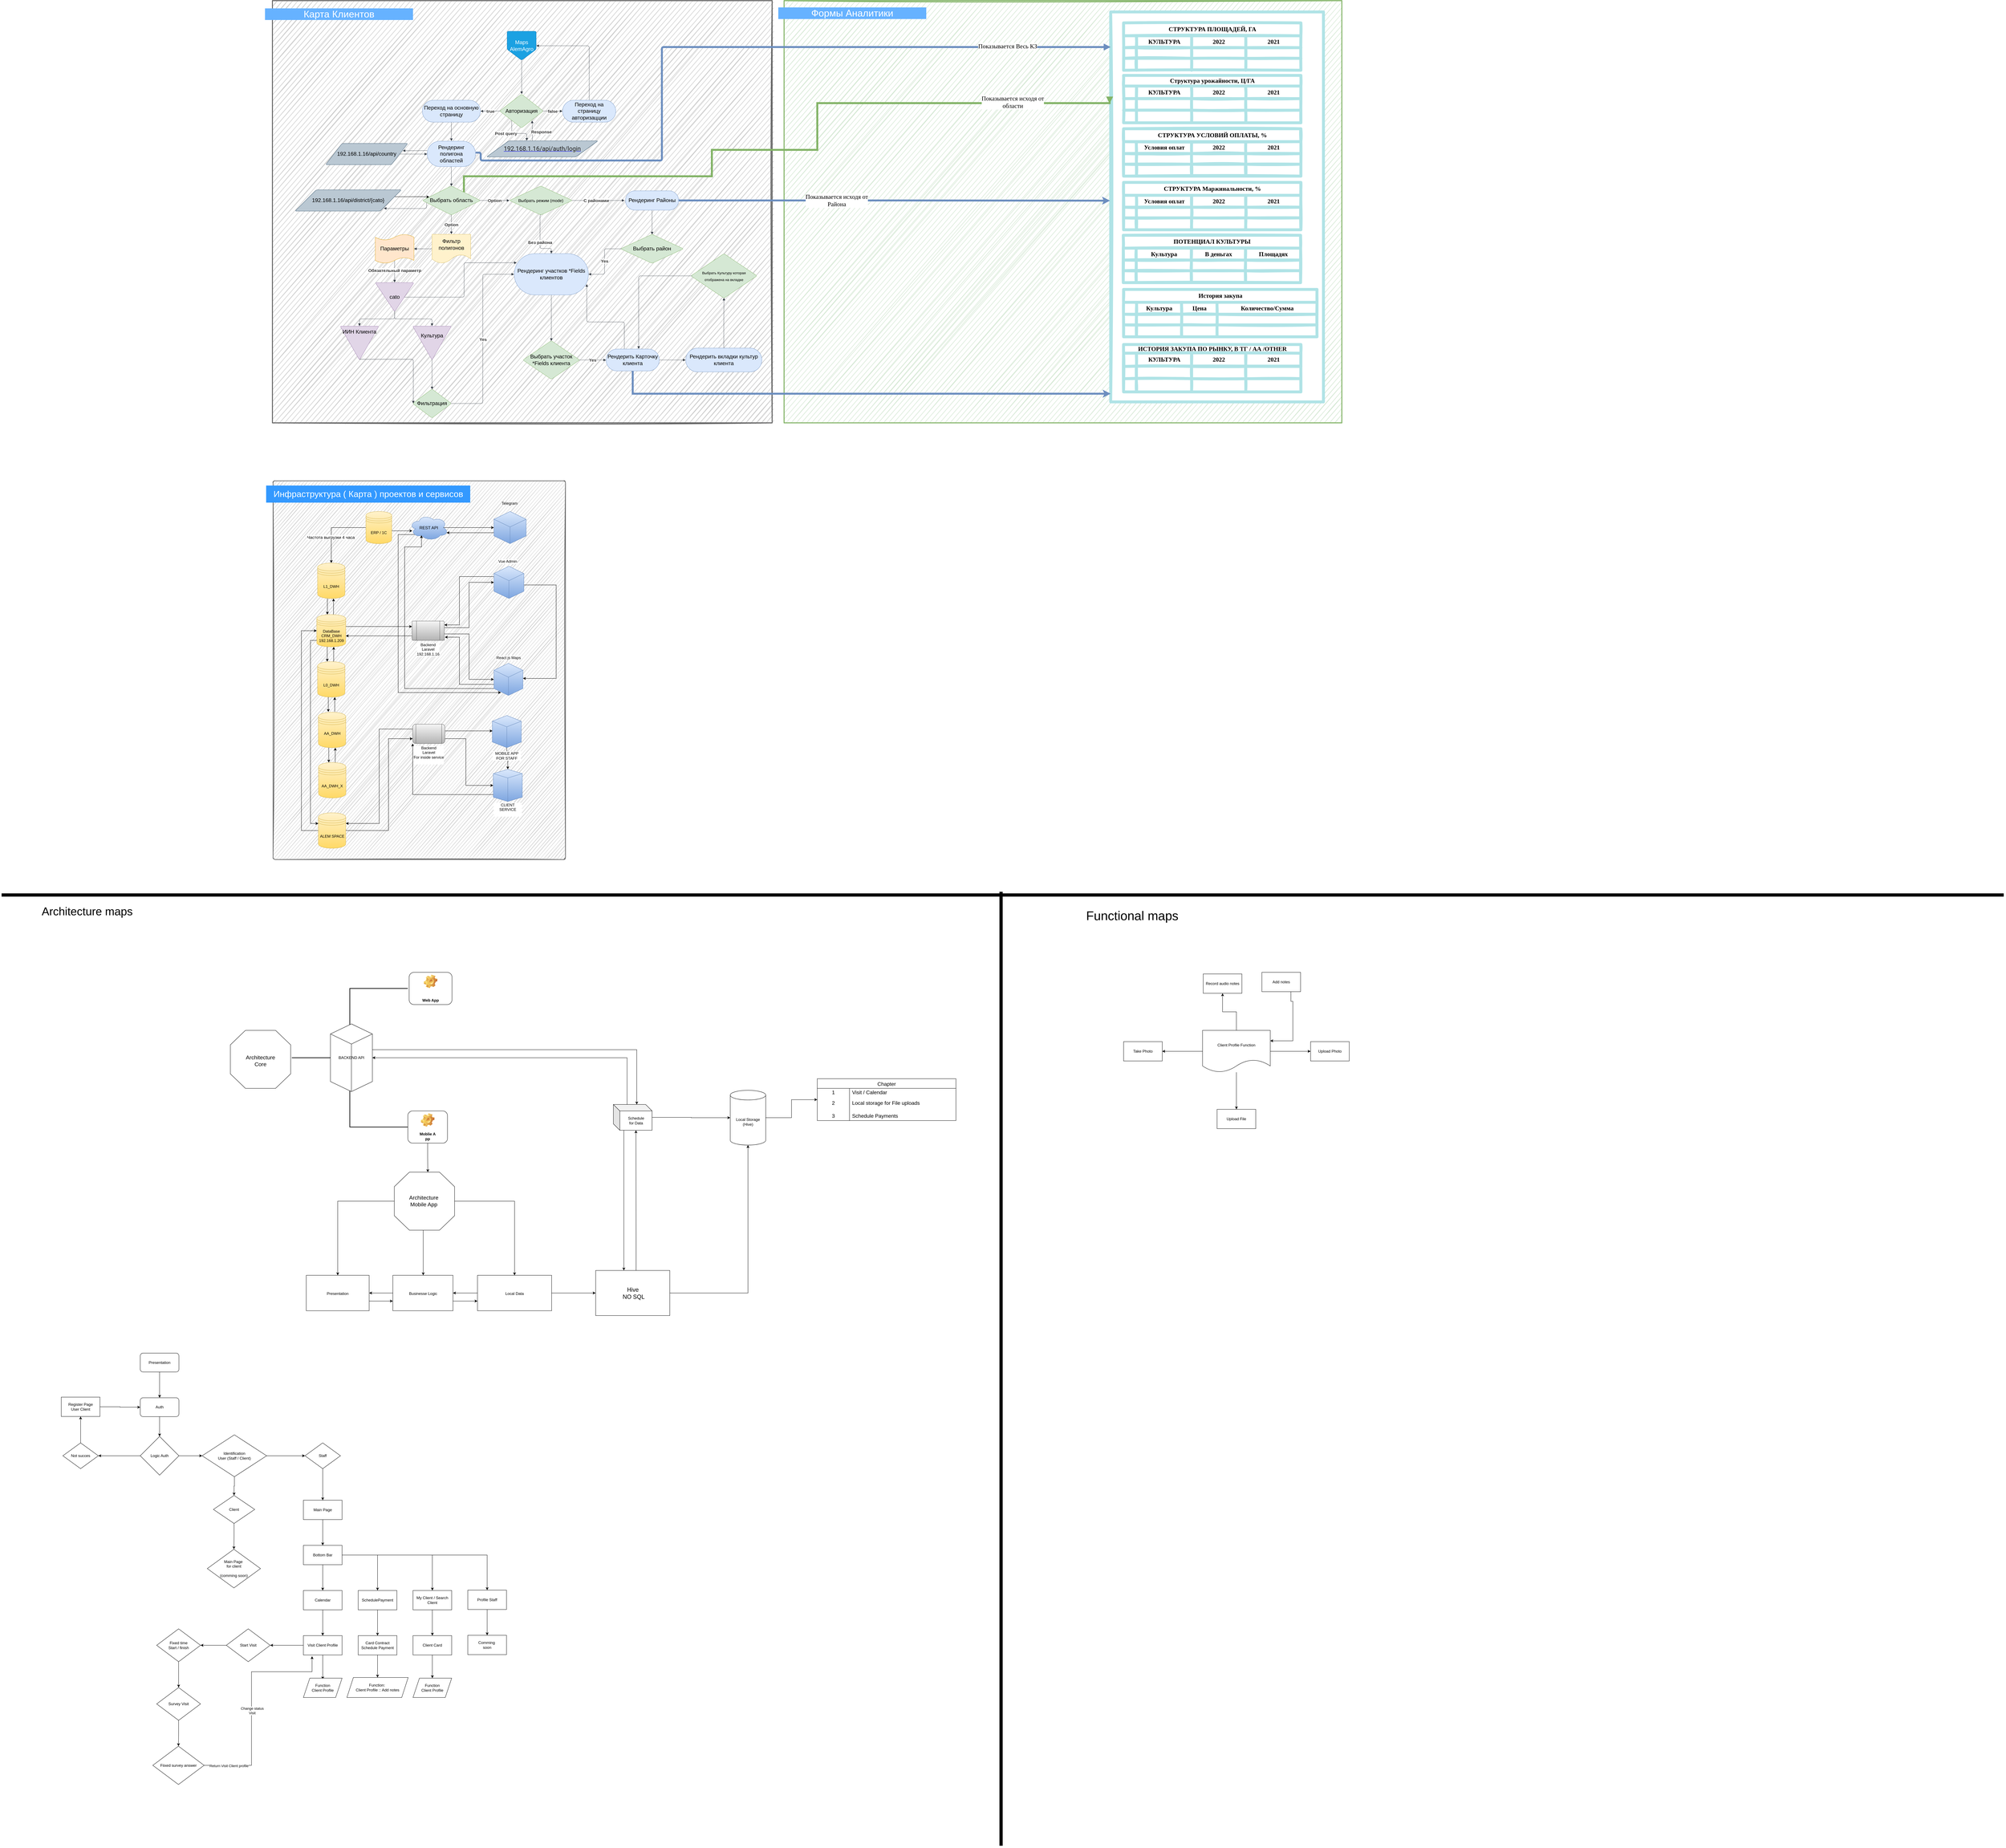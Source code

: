 <mxfile version="21.8.0" type="github">
  <diagram id="F_eXqOusW_tx_BdzpR09" name="Страница 1">
    <mxGraphModel dx="3470" dy="1001" grid="1" gridSize="10" guides="1" tooltips="1" connect="1" arrows="1" fold="1" page="1" pageScale="1" pageWidth="827" pageHeight="1169" math="0" shadow="0">
      <root>
        <mxCell id="0" />
        <mxCell id="1" parent="0" />
        <mxCell id="hUOCKfJ7S8BATBcmR8eM-150" value="" style="rounded=0;whiteSpace=wrap;html=1;glass=0;labelBackgroundColor=default;labelBorderColor=none;sketch=1;strokeWidth=3;fontFamily=Helvetica;fontSize=27;fillColor=#d5e8d4;strokeColor=#82b366;fontColor=default;" parent="1" vertex="1">
          <mxGeometry x="1587" y="125" width="1730" height="1310" as="geometry" />
        </mxCell>
        <mxCell id="hUOCKfJ7S8BATBcmR8eM-266" value="" style="rounded=0;whiteSpace=wrap;html=1;glass=0;labelBackgroundColor=none;labelBorderColor=none;sketch=1;fillStyle=solid;strokeColor=#B0E3E6;strokeWidth=9;fontFamily=Verdana;fontSize=19;fontColor=default;fillColor=default;gradientColor=none;" parent="1" vertex="1">
          <mxGeometry x="2600" y="160" width="660" height="1210" as="geometry" />
        </mxCell>
        <mxCell id="hUOCKfJ7S8BATBcmR8eM-151" value="" style="rounded=0;whiteSpace=wrap;html=1;glass=0;labelBackgroundColor=default;labelBorderColor=none;sketch=1;strokeColor=#666666;strokeWidth=3;fontFamily=Helvetica;fontSize=27;fontColor=#FCFFFE;fillColor=#CCCCCC;" parent="1" vertex="1">
          <mxGeometry y="125" width="1550" height="1310" as="geometry" />
        </mxCell>
        <mxCell id="hUOCKfJ7S8BATBcmR8eM-90" value="" style="rounded=1;whiteSpace=wrap;html=1;absoluteArcSize=1;arcSize=14;strokeWidth=2;glass=0;labelBackgroundColor=default;labelBorderColor=none;sketch=1;strokeColor=#666666;fontFamily=Helvetica;fontSize=31;fontColor=#FCFFFE;fillColor=#CCCCCC;" parent="1" vertex="1">
          <mxGeometry x="2" y="1615" width="907" height="1175" as="geometry" />
        </mxCell>
        <UserObject label="Maps AlemAgro" lucidchartObjectId="KOu8f6ks_SWx" id="bg8Pyg_J-tRumf_r9kGJ-1">
          <mxCell style="html=1;overflow=block;blockSpacing=1;whiteSpace=wrap;shape=offPageConnector;fontSize=16.7;fontColor=#ffffff;spacing=3.8;strokeColor=#006EAF;strokeOpacity=100;rounded=1;absoluteArcSize=1;arcSize=9;strokeWidth=0.8;fillColor=#1ba1e2;" parent="1" vertex="1">
            <mxGeometry x="728" y="220" width="90" height="90" as="geometry" />
          </mxCell>
        </UserObject>
        <UserObject label="" lucidchartObjectId="bPu8~T_2EXUV" id="bg8Pyg_J-tRumf_r9kGJ-2">
          <mxCell style="html=1;jettySize=18;whiteSpace=wrap;fontSize=13;strokeColor=#3a414a;strokeOpacity=100;strokeWidth=0.8;rounded=1;arcSize=12;edgeStyle=orthogonalEdgeStyle;startArrow=none;endArrow=block;endFill=1;exitX=0.5;exitY=0.987;exitPerimeter=0;" parent="1" source="bg8Pyg_J-tRumf_r9kGJ-1" edge="1">
            <mxGeometry width="100" height="100" relative="1" as="geometry">
              <Array as="points" />
              <mxPoint x="773" y="415" as="targetPoint" />
            </mxGeometry>
          </mxCell>
        </UserObject>
        <UserObject label="Авторизация" lucidchartObjectId="5Qu8kaGROW2Z" id="bg8Pyg_J-tRumf_r9kGJ-3">
          <mxCell style="html=1;overflow=block;blockSpacing=1;whiteSpace=wrap;rhombus;fontSize=16.7;spacing=3.8;strokeColor=#82b366;strokeOpacity=100;rounded=1;absoluteArcSize=1;arcSize=9;strokeWidth=0.8;fillColor=#d5e8d4;" parent="1" vertex="1">
            <mxGeometry x="705" y="415" width="135" height="105" as="geometry" />
          </mxCell>
        </UserObject>
        <UserObject label="" lucidchartObjectId="0Ru8RmxPQZqf" id="bg8Pyg_J-tRumf_r9kGJ-4">
          <mxCell style="html=1;jettySize=18;whiteSpace=wrap;fontSize=13.3;fontColor=#333333;fontStyle=1;strokeColor=#3a414a;strokeOpacity=100;strokeWidth=0.8;rounded=1;arcSize=12;edgeStyle=orthogonalEdgeStyle;startArrow=none;endArrow=block;endFill=1;exitX=0.014;exitY=0.5;exitPerimeter=0;entryX=1.002;entryY=0.5;entryPerimeter=0;" parent="1" source="bg8Pyg_J-tRumf_r9kGJ-3" target="bg8Pyg_J-tRumf_r9kGJ-6" edge="1">
            <mxGeometry width="100" height="100" relative="1" as="geometry">
              <Array as="points" />
            </mxGeometry>
          </mxCell>
        </UserObject>
        <mxCell id="bg8Pyg_J-tRumf_r9kGJ-5" value="true" style="text;html=1;resizable=0;labelBackgroundColor=default;align=center;verticalAlign=middle;fontStyle=1;fontColor=#333333;fontSize=13.3;" parent="bg8Pyg_J-tRumf_r9kGJ-4" vertex="1">
          <mxGeometry relative="1" as="geometry" />
        </mxCell>
        <UserObject label="Переход на основную страницу" lucidchartObjectId="3Ru88md6wmPW" id="bg8Pyg_J-tRumf_r9kGJ-6">
          <mxCell style="html=1;overflow=block;blockSpacing=1;whiteSpace=wrap;rounded=1;arcSize=50;fontSize=16.7;spacing=3.8;strokeColor=#6c8ebf;strokeOpacity=100;strokeWidth=0.8;fillColor=#dae8fc;" parent="1" vertex="1">
            <mxGeometry x="465" y="434" width="180" height="68" as="geometry" />
          </mxCell>
        </UserObject>
        <UserObject label="" lucidchartObjectId="cTu8FNHLPauM" id="bg8Pyg_J-tRumf_r9kGJ-7">
          <mxCell style="html=1;jettySize=18;whiteSpace=wrap;fontSize=13.3;fontColor=#333333;fontStyle=1;strokeColor=#3a414a;strokeOpacity=100;strokeWidth=0.8;rounded=1;arcSize=12;edgeStyle=orthogonalEdgeStyle;startArrow=none;endArrow=block;endFill=1;exitX=0.986;exitY=0.5;exitPerimeter=0;entryX=-0.002;entryY=0.5;entryPerimeter=0;" parent="1" source="bg8Pyg_J-tRumf_r9kGJ-3" target="bg8Pyg_J-tRumf_r9kGJ-9" edge="1">
            <mxGeometry width="100" height="100" relative="1" as="geometry">
              <Array as="points" />
            </mxGeometry>
          </mxCell>
        </UserObject>
        <mxCell id="bg8Pyg_J-tRumf_r9kGJ-8" value="false" style="text;html=1;resizable=0;labelBackgroundColor=default;align=center;verticalAlign=middle;fontStyle=1;fontColor=#333333;fontSize=13.3;" parent="bg8Pyg_J-tRumf_r9kGJ-7" vertex="1">
          <mxGeometry relative="1" as="geometry" />
        </mxCell>
        <UserObject label="Переход на страницу авторизацции" lucidchartObjectId="dTu8~P3kdail" id="bg8Pyg_J-tRumf_r9kGJ-9">
          <mxCell style="html=1;overflow=block;blockSpacing=1;whiteSpace=wrap;rounded=1;arcSize=50;fontSize=16.7;spacing=3.8;strokeColor=#6c8ebf;strokeOpacity=100;strokeWidth=0.8;fillColor=#dae8fc;" parent="1" vertex="1">
            <mxGeometry x="900" y="434" width="165" height="68" as="geometry" />
          </mxCell>
        </UserObject>
        <UserObject label="" lucidchartObjectId="hTu8ypnSkT5x" id="bg8Pyg_J-tRumf_r9kGJ-10">
          <mxCell style="html=1;jettySize=18;whiteSpace=wrap;fontSize=13;strokeColor=#3a414a;strokeOpacity=100;strokeWidth=0.8;rounded=1;arcSize=12;edgeStyle=orthogonalEdgeStyle;startArrow=none;endArrow=block;endFill=1;exitX=0.5;exitY=-0.006;exitPerimeter=0;entryX=1.004;entryY=0.5;entryPerimeter=0;" parent="1" source="bg8Pyg_J-tRumf_r9kGJ-9" target="bg8Pyg_J-tRumf_r9kGJ-1" edge="1">
            <mxGeometry width="100" height="100" relative="1" as="geometry">
              <Array as="points" />
            </mxGeometry>
          </mxCell>
        </UserObject>
        <UserObject label="&lt;div style=&quot;display: flex; justify-content: center; text-align: center; align-items: baseline; font-size: 19px; line-height: 1.25; margin-top: -2px;&quot;&gt;&lt;span style=&quot;font-size: 19px;&quot;&gt;&lt;a href=&quot;http://192.168.1.16/api/auth/login&quot; style=&quot;font-size: 19px;&quot;&gt;&lt;span style=&quot;font-size: 19px; color: rgb(33, 33, 33); font-family: Roboto;&quot;&gt;192.168.1.16/api/auth/login&lt;/span&gt;&lt;/a&gt;&lt;/span&gt;&lt;/div&gt;" lucidchartObjectId="aUu8LuC2Al4D" id="bg8Pyg_J-tRumf_r9kGJ-11">
          <mxCell style="html=1;overflow=block;blockSpacing=1;whiteSpace=wrap;shape=parallelogram;perimeter=parallelogramPerimeter;anchorPointDirection=0;fontSize=19;fontFamily=Roboto;spacing=3.8;strokeColor=#23445d;strokeOpacity=100;rounded=1;absoluteArcSize=1;arcSize=9;strokeWidth=0.8;fillColor=#bac8d3;" parent="1" vertex="1">
            <mxGeometry x="664" y="560" width="346" height="50" as="geometry" />
          </mxCell>
        </UserObject>
        <UserObject label="" lucidchartObjectId="RWu8V0IJfX_E" id="bg8Pyg_J-tRumf_r9kGJ-12">
          <mxCell style="html=1;jettySize=18;whiteSpace=wrap;fontSize=13;strokeColor=#3a414a;strokeOpacity=100;strokeWidth=0.8;rounded=1;arcSize=12;edgeStyle=orthogonalEdgeStyle;startArrow=none;endArrow=block;endFill=1;exitX=0.5;exitY=1.006;exitPerimeter=0;entryX=0.5;entryY=-0.005;entryPerimeter=0;" parent="1" source="bg8Pyg_J-tRumf_r9kGJ-6" target="bg8Pyg_J-tRumf_r9kGJ-13" edge="1">
            <mxGeometry width="100" height="100" relative="1" as="geometry">
              <Array as="points" />
            </mxGeometry>
          </mxCell>
        </UserObject>
        <UserObject label="Рендеринг полигона областей" lucidchartObjectId="SWu8Hs5xvLpz" id="bg8Pyg_J-tRumf_r9kGJ-13">
          <mxCell style="html=1;overflow=block;blockSpacing=1;whiteSpace=wrap;rounded=1;arcSize=50;fontSize=16.7;spacing=3.8;strokeColor=#6c8ebf;strokeOpacity=100;strokeWidth=0.8;fillColor=#dae8fc;" parent="1" vertex="1">
            <mxGeometry x="480" y="561" width="150" height="79" as="geometry" />
          </mxCell>
        </UserObject>
        <UserObject label="" lucidchartObjectId="8Xu8h2_r~jVX" id="bg8Pyg_J-tRumf_r9kGJ-14">
          <mxCell style="html=1;jettySize=18;whiteSpace=wrap;fontSize=13;strokeColor=#3a414a;strokeOpacity=100;strokeWidth=0.8;rounded=1;arcSize=12;edgeStyle=orthogonalEdgeStyle;startArrow=none;endArrow=block;endFill=1;entryX=0.938;entryY=0.343;entryDx=0;entryDy=0;entryPerimeter=0;" parent="1" target="bg8Pyg_J-tRumf_r9kGJ-15" edge="1">
            <mxGeometry width="100" height="100" relative="1" as="geometry">
              <Array as="points" />
              <mxPoint x="480" y="590" as="sourcePoint" />
              <mxPoint x="394.5" y="596.0" as="targetPoint" />
            </mxGeometry>
          </mxCell>
        </UserObject>
        <UserObject label="192.168.1.16/api/country" lucidchartObjectId=".Xu8V3-QE3XB" id="bg8Pyg_J-tRumf_r9kGJ-15">
          <mxCell style="html=1;overflow=block;blockSpacing=1;whiteSpace=wrap;shape=parallelogram;perimeter=parallelogramPerimeter;anchorPointDirection=0;fontSize=16.7;spacing=3.8;strokeColor=#23445d;strokeOpacity=100;rounded=1;absoluteArcSize=1;arcSize=9;strokeWidth=0.8;fillColor=#bac8d3;" parent="1" vertex="1">
            <mxGeometry x="165" y="568" width="255" height="66" as="geometry" />
          </mxCell>
        </UserObject>
        <UserObject label="" lucidchartObjectId="J0u87mBqmTa9" id="bg8Pyg_J-tRumf_r9kGJ-16">
          <mxCell style="html=1;jettySize=18;whiteSpace=wrap;fontSize=13;strokeColor=#3a414a;strokeOpacity=100;strokeWidth=0.8;rounded=1;arcSize=12;edgeStyle=orthogonalEdgeStyle;startArrow=none;endArrow=block;endFill=1;exitX=0.5;exitY=1.005;exitPerimeter=0;entryX=0.5;entryY=0.008;entryPerimeter=0;" parent="1" source="bg8Pyg_J-tRumf_r9kGJ-13" target="bg8Pyg_J-tRumf_r9kGJ-17" edge="1">
            <mxGeometry width="100" height="100" relative="1" as="geometry">
              <Array as="points" />
            </mxGeometry>
          </mxCell>
        </UserObject>
        <UserObject label="Выбрать область" lucidchartObjectId="Q0u8vRfHtHEh" id="bg8Pyg_J-tRumf_r9kGJ-17">
          <mxCell style="html=1;overflow=block;blockSpacing=1;whiteSpace=wrap;rhombus;fontSize=16.7;spacing=3.8;strokeColor=#82b366;strokeOpacity=100;rounded=1;absoluteArcSize=1;arcSize=9;strokeWidth=0.8;fillColor=#d5e8d4;" parent="1" vertex="1">
            <mxGeometry x="465" y="700" width="180" height="90" as="geometry" />
          </mxCell>
        </UserObject>
        <UserObject label="" lucidchartObjectId="f1u8z5bGbhZ8" id="bg8Pyg_J-tRumf_r9kGJ-18">
          <mxCell style="html=1;jettySize=18;whiteSpace=wrap;fontSize=13;strokeColor=#3a414a;strokeOpacity=100;strokeWidth=0.8;rounded=1;arcSize=12;edgeStyle=orthogonalEdgeStyle;startArrow=none;endArrow=block;endFill=1;exitX=0.013;exitY=0.5;exitPerimeter=0;entryX=0.835;entryY=0.867;entryDx=0;entryDy=0;entryPerimeter=0;" parent="1" target="bg8Pyg_J-tRumf_r9kGJ-19" edge="1">
            <mxGeometry width="100" height="100" relative="1" as="geometry">
              <Array as="points">
                <mxPoint x="478" y="770" />
                <mxPoint x="358" y="770" />
              </Array>
              <mxPoint x="478.34" y="752" as="sourcePoint" />
              <mxPoint x="398" y="752" as="targetPoint" />
            </mxGeometry>
          </mxCell>
        </UserObject>
        <mxCell id="hUOCKfJ7S8BATBcmR8eM-149" style="edgeStyle=orthogonalEdgeStyle;rounded=0;orthogonalLoop=1;jettySize=auto;html=1;exitX=1;exitY=0.25;exitDx=0;exitDy=0;fontFamily=Helvetica;fontSize=27;fontColor=#FCFFFE;entryX=0.12;entryY=0.379;entryDx=0;entryDy=0;entryPerimeter=0;" parent="1" target="bg8Pyg_J-tRumf_r9kGJ-17" edge="1">
          <mxGeometry relative="1" as="geometry">
            <mxPoint x="379.667" y="733.333" as="sourcePoint" />
            <mxPoint x="463.0" y="748.0" as="targetPoint" />
            <Array as="points">
              <mxPoint x="463" y="733" />
            </Array>
          </mxGeometry>
        </mxCell>
        <UserObject label="192.168.1.16/api/district/{cato}" lucidchartObjectId="h1u8Kbd6VC1K" id="bg8Pyg_J-tRumf_r9kGJ-19">
          <mxCell style="html=1;overflow=block;blockSpacing=1;whiteSpace=wrap;shape=parallelogram;perimeter=parallelogramPerimeter;anchorPointDirection=0;fontSize=16.7;spacing=3.8;strokeColor=#23445d;strokeOpacity=100;rounded=1;absoluteArcSize=1;arcSize=9;strokeWidth=0.8;fillColor=#bac8d3;" parent="1" vertex="1">
            <mxGeometry x="70" y="712" width="330" height="66" as="geometry" />
          </mxCell>
        </UserObject>
        <UserObject label="Рендеринг участков *Fields клиентов" lucidchartObjectId="q3u8~.Xyy9ml" id="bg8Pyg_J-tRumf_r9kGJ-20">
          <mxCell style="html=1;overflow=block;blockSpacing=1;whiteSpace=wrap;rounded=1;arcSize=50;fontSize=16.7;spacing=3.8;strokeColor=#6c8ebf;strokeOpacity=100;strokeWidth=0.8;fillColor=#dae8fc;" parent="1" vertex="1">
            <mxGeometry x="750" y="910" width="230" height="128" as="geometry" />
          </mxCell>
        </UserObject>
        <UserObject label="" lucidchartObjectId="m5u8JWj~k-.j" id="bg8Pyg_J-tRumf_r9kGJ-21">
          <mxCell style="html=1;jettySize=18;whiteSpace=wrap;fontSize=13.3;fontColor=#333333;fontStyle=1;strokeColor=#3a414a;strokeOpacity=100;strokeWidth=0.8;rounded=1;arcSize=12;edgeStyle=orthogonalEdgeStyle;startArrow=none;endArrow=block;endFill=1;exitX=0.987;exitY=0.5;exitPerimeter=0;" parent="1" source="bg8Pyg_J-tRumf_r9kGJ-17" edge="1">
            <mxGeometry width="100" height="100" relative="1" as="geometry">
              <Array as="points" />
              <mxPoint x="735" y="745" as="targetPoint" />
            </mxGeometry>
          </mxCell>
        </UserObject>
        <mxCell id="bg8Pyg_J-tRumf_r9kGJ-22" value="Option" style="text;html=1;resizable=0;labelBackgroundColor=default;align=center;verticalAlign=middle;fontStyle=1;fontColor=#333333;fontSize=13.3;" parent="bg8Pyg_J-tRumf_r9kGJ-21" vertex="1">
          <mxGeometry relative="1" as="geometry" />
        </mxCell>
        <UserObject label="" lucidchartObjectId="w6u8FMIezxn0" id="bg8Pyg_J-tRumf_r9kGJ-23">
          <mxCell style="html=1;jettySize=18;whiteSpace=wrap;fontSize=13;strokeColor=#3a414a;strokeOpacity=100;strokeWidth=0.8;rounded=1;arcSize=12;edgeStyle=orthogonalEdgeStyle;startArrow=none;endArrow=block;endFill=1;entryX=0.5;entryY=-0.003;entryPerimeter=0;" parent="1" target="bg8Pyg_J-tRumf_r9kGJ-20" edge="1">
            <mxGeometry width="100" height="100" relative="1" as="geometry">
              <Array as="points">
                <mxPoint x="830" y="790" />
                <mxPoint x="830" y="894" />
                <mxPoint x="865" y="894" />
              </Array>
              <mxPoint x="833" y="790" as="sourcePoint" />
            </mxGeometry>
          </mxCell>
        </UserObject>
        <mxCell id="bg8Pyg_J-tRumf_r9kGJ-24" value="Без района" style="text;html=1;resizable=0;labelBackgroundColor=default;align=center;verticalAlign=middle;fontStyle=1;fontColor=#333333;fontSize=13.3;" parent="bg8Pyg_J-tRumf_r9kGJ-23" vertex="1">
          <mxGeometry x="0.119" relative="1" as="geometry" />
        </mxCell>
        <mxCell id="bg8Pyg_J-tRumf_r9kGJ-73" style="edgeStyle=orthogonalEdgeStyle;rounded=0;orthogonalLoop=1;jettySize=auto;html=1;exitX=1;exitY=0.5;exitDx=0;exitDy=0;fontSize=13;fillColor=#dae8fc;strokeColor=#6c8ebf;strokeWidth=6;entryX=-0.003;entryY=0.484;entryDx=0;entryDy=0;entryPerimeter=0;" parent="1" source="bg8Pyg_J-tRumf_r9kGJ-25" target="hUOCKfJ7S8BATBcmR8eM-266" edge="1">
          <mxGeometry relative="1" as="geometry">
            <mxPoint x="1940" y="530" as="targetPoint" />
          </mxGeometry>
        </mxCell>
        <UserObject label="Рендеринг Районы" lucidchartObjectId="N7u8M3~hmuSh" id="bg8Pyg_J-tRumf_r9kGJ-25">
          <mxCell style="html=1;overflow=block;blockSpacing=1;whiteSpace=wrap;rounded=1;arcSize=50;fontSize=16.7;spacing=3.8;strokeColor=#6c8ebf;strokeOpacity=100;strokeWidth=0.8;fillColor=#dae8fc;" parent="1" vertex="1">
            <mxGeometry x="1095" y="715" width="165" height="60" as="geometry" />
          </mxCell>
        </UserObject>
        <UserObject label="" lucidchartObjectId="S7u8.07E5Mgf" id="bg8Pyg_J-tRumf_r9kGJ-26">
          <mxCell style="html=1;jettySize=18;whiteSpace=wrap;fontSize=13;strokeColor=#3a414a;strokeOpacity=100;strokeWidth=0.8;rounded=1;arcSize=12;edgeStyle=orthogonalEdgeStyle;startArrow=none;endArrow=block;endFill=1;" parent="1" edge="1">
            <mxGeometry width="100" height="100" relative="1" as="geometry">
              <Array as="points" />
              <mxPoint x="915" y="745" as="sourcePoint" />
              <mxPoint x="1092" y="745" as="targetPoint" />
            </mxGeometry>
          </mxCell>
        </UserObject>
        <mxCell id="bg8Pyg_J-tRumf_r9kGJ-27" value="С районами" style="text;html=1;resizable=0;labelBackgroundColor=default;align=center;verticalAlign=middle;fontStyle=1;fontColor=#333333;fontSize=13.3;" parent="bg8Pyg_J-tRumf_r9kGJ-26" vertex="1">
          <mxGeometry relative="1" as="geometry" />
        </mxCell>
        <UserObject label="&lt;font style=&quot;font-size: 13px;&quot;&gt;Выбрать режим (mode)&lt;/font&gt;" lucidchartObjectId=".9u8wHo6TRY7" id="bg8Pyg_J-tRumf_r9kGJ-28">
          <mxCell style="html=1;overflow=block;blockSpacing=1;whiteSpace=wrap;rhombus;fontSize=16.7;spacing=3.8;strokeColor=#82b366;strokeOpacity=100;rounded=1;absoluteArcSize=1;arcSize=9;strokeWidth=0.8;fillColor=#d5e8d4;" parent="1" vertex="1">
            <mxGeometry x="735" y="700" width="195" height="90" as="geometry" />
          </mxCell>
        </UserObject>
        <UserObject label="" lucidchartObjectId="M_u8_9pAlVY6" id="bg8Pyg_J-tRumf_r9kGJ-29">
          <mxCell style="html=1;jettySize=18;whiteSpace=wrap;fontSize=13;strokeColor=#3a414a;strokeOpacity=100;strokeWidth=0.8;rounded=1;arcSize=12;edgeStyle=orthogonalEdgeStyle;startArrow=none;endArrow=block;endFill=1;exitX=0.5;exitY=1.006;exitPerimeter=0;entryX=0.5;entryY=0.007;entryPerimeter=0;" parent="1" source="bg8Pyg_J-tRumf_r9kGJ-25" target="bg8Pyg_J-tRumf_r9kGJ-30" edge="1">
            <mxGeometry width="100" height="100" relative="1" as="geometry">
              <Array as="points" />
            </mxGeometry>
          </mxCell>
        </UserObject>
        <UserObject label="Выбрать район" lucidchartObjectId="N_u8Qd5MUmkM" id="bg8Pyg_J-tRumf_r9kGJ-30">
          <mxCell style="html=1;overflow=block;blockSpacing=1;whiteSpace=wrap;rhombus;fontSize=16.7;spacing=3.8;strokeColor=#82b366;strokeOpacity=100;rounded=1;absoluteArcSize=1;arcSize=9;strokeWidth=0.8;fillColor=#d5e8d4;" parent="1" vertex="1">
            <mxGeometry x="1080" y="850" width="195" height="90" as="geometry" />
          </mxCell>
        </UserObject>
        <UserObject label="" lucidchartObjectId="b.u8vefpFYG_" id="bg8Pyg_J-tRumf_r9kGJ-31">
          <mxCell style="html=1;jettySize=18;whiteSpace=wrap;fontSize=13.3;fontColor=#333333;fontStyle=1;strokeColor=#3a414a;strokeOpacity=100;strokeWidth=0.8;rounded=1;arcSize=12;edgeStyle=orthogonalEdgeStyle;startArrow=none;endArrow=block;endFill=1;exitX=0.013;exitY=0.5;exitPerimeter=0;entryX=1.002;entryY=0.5;entryPerimeter=0;" parent="1" source="bg8Pyg_J-tRumf_r9kGJ-30" target="bg8Pyg_J-tRumf_r9kGJ-20" edge="1">
            <mxGeometry width="100" height="100" relative="1" as="geometry">
              <Array as="points" />
            </mxGeometry>
          </mxCell>
        </UserObject>
        <mxCell id="bg8Pyg_J-tRumf_r9kGJ-32" value="Yes" style="text;html=1;resizable=0;labelBackgroundColor=default;align=center;verticalAlign=middle;fontStyle=1;fontColor=#333333;fontSize=13.3;" parent="bg8Pyg_J-tRumf_r9kGJ-31" vertex="1">
          <mxGeometry relative="1" as="geometry" />
        </mxCell>
        <UserObject label="" lucidchartObjectId="T.u8U4xdhjO7" id="bg8Pyg_J-tRumf_r9kGJ-33">
          <mxCell style="html=1;jettySize=18;whiteSpace=wrap;fontSize=13.3;fontColor=#333333;fontStyle=1;strokeColor=#3a414a;strokeOpacity=100;strokeWidth=0.8;rounded=1;arcSize=12;edgeStyle=orthogonalEdgeStyle;startArrow=none;endArrow=block;endFill=1;exitX=0.5;exitY=0.992;exitPerimeter=0;entryX=0.5;entryY=-0.004;entryPerimeter=0;" parent="1" source="bg8Pyg_J-tRumf_r9kGJ-17" target="bg8Pyg_J-tRumf_r9kGJ-35" edge="1">
            <mxGeometry width="100" height="100" relative="1" as="geometry">
              <Array as="points" />
            </mxGeometry>
          </mxCell>
        </UserObject>
        <mxCell id="bg8Pyg_J-tRumf_r9kGJ-34" value="Option" style="text;html=1;resizable=0;labelBackgroundColor=default;align=center;verticalAlign=middle;fontStyle=1;fontColor=#333333;fontSize=13.3;" parent="bg8Pyg_J-tRumf_r9kGJ-33" vertex="1">
          <mxGeometry relative="1" as="geometry" />
        </mxCell>
        <UserObject label="Фильтр полигонов" lucidchartObjectId="9.u8eTIW8WP4" id="bg8Pyg_J-tRumf_r9kGJ-35">
          <mxCell style="html=1;overflow=block;blockSpacing=1;whiteSpace=wrap;shape=document;boundedLbl=1;fontSize=16.7;spacing=3.8;strokeColor=#d6b656;strokeOpacity=100;rounded=1;absoluteArcSize=1;arcSize=9;strokeWidth=0.8;fillColor=#fff2cc;" parent="1" vertex="1">
            <mxGeometry x="495" y="850" width="120" height="90" as="geometry" />
          </mxCell>
        </UserObject>
        <UserObject label="" lucidchartObjectId="G~u8EH1jkvo7" id="bg8Pyg_J-tRumf_r9kGJ-36">
          <mxCell style="html=1;jettySize=18;whiteSpace=wrap;fontSize=13;strokeColor=#3a414a;strokeOpacity=100;strokeWidth=0.8;rounded=1;arcSize=12;edgeStyle=orthogonalEdgeStyle;startArrow=none;endArrow=block;endFill=1;exitX=-0.003;exitY=0.501;exitPerimeter=0;entryX=1.003;entryY=0.5;entryPerimeter=0;" parent="1" source="bg8Pyg_J-tRumf_r9kGJ-35" target="bg8Pyg_J-tRumf_r9kGJ-37" edge="1">
            <mxGeometry width="100" height="100" relative="1" as="geometry">
              <Array as="points" />
            </mxGeometry>
          </mxCell>
        </UserObject>
        <UserObject label="Параметры" lucidchartObjectId="N~u82tr9~a8M" id="bg8Pyg_J-tRumf_r9kGJ-37">
          <mxCell style="html=1;overflow=block;blockSpacing=1;whiteSpace=wrap;shape=tape;size=0.2;fontSize=16.7;spacing=3.8;strokeColor=#d79b00;strokeOpacity=100;rounded=1;absoluteArcSize=1;arcSize=9;strokeWidth=0.8;fillColor=#ffe6cc;" parent="1" vertex="1">
            <mxGeometry x="319" y="850" width="120" height="90" as="geometry" />
          </mxCell>
        </UserObject>
        <UserObject label="" lucidchartObjectId="Eav8j-rSlvJ-" id="bg8Pyg_J-tRumf_r9kGJ-38">
          <mxCell style="html=1;jettySize=18;whiteSpace=wrap;fontSize=13;strokeColor=#3a414a;strokeOpacity=100;strokeWidth=0.8;rounded=1;arcSize=12;edgeStyle=orthogonalEdgeStyle;startArrow=none;endArrow=block;endFill=1;exitX=0.5;exitY=0.919;exitPerimeter=0;entryX=0.5;entryY=-0.004;entryPerimeter=0;" parent="1" source="bg8Pyg_J-tRumf_r9kGJ-37" target="bg8Pyg_J-tRumf_r9kGJ-40" edge="1">
            <mxGeometry width="100" height="100" relative="1" as="geometry">
              <Array as="points" />
            </mxGeometry>
          </mxCell>
        </UserObject>
        <mxCell id="bg8Pyg_J-tRumf_r9kGJ-39" value="Обязательный параметр" style="text;html=1;resizable=0;labelBackgroundColor=default;align=center;verticalAlign=middle;fontStyle=1;fontColor=#333333;fontSize=13.3;" parent="bg8Pyg_J-tRumf_r9kGJ-38" vertex="1">
          <mxGeometry x="-0.133" relative="1" as="geometry" />
        </mxCell>
        <UserObject label="cato" lucidchartObjectId="Yav8rBR4BSpw" id="bg8Pyg_J-tRumf_r9kGJ-40">
          <mxCell style="html=1;overflow=block;blockSpacing=1;whiteSpace=wrap;triangle;direction=south;anchorPointDirection=0;fontSize=16.7;spacing=3.8;strokeColor=#9673a6;strokeOpacity=100;rounded=1;absoluteArcSize=1;arcSize=9;strokeWidth=0.8;fillColor=#e1d5e7;" parent="1" vertex="1">
            <mxGeometry x="319" y="1000" width="120" height="90" as="geometry" />
          </mxCell>
        </UserObject>
        <UserObject label="" lucidchartObjectId="Zbv8mV5PQHVF" id="bg8Pyg_J-tRumf_r9kGJ-41">
          <mxCell style="html=1;jettySize=18;whiteSpace=wrap;fontSize=13;strokeColor=#3a414a;strokeOpacity=100;strokeWidth=0.8;rounded=1;arcSize=12;edgeStyle=orthogonalEdgeStyle;startArrow=none;endArrow=block;endFill=1;exitX=0.5;exitY=0.977;exitPerimeter=0;entryX=0.5;entryY=-0.003;entryPerimeter=0;" parent="1" source="bg8Pyg_J-tRumf_r9kGJ-40" target="bg8Pyg_J-tRumf_r9kGJ-42" edge="1">
            <mxGeometry width="100" height="100" relative="1" as="geometry">
              <Array as="points" />
            </mxGeometry>
          </mxCell>
        </UserObject>
        <UserObject label="ИИН Клиента" lucidchartObjectId="2bv8BKH-97nV" id="bg8Pyg_J-tRumf_r9kGJ-42">
          <mxCell style="html=1;overflow=block;blockSpacing=1;whiteSpace=wrap;triangle;direction=south;anchorPointDirection=0;fontSize=16.7;spacing=3.8;strokeColor=#9673a6;strokeOpacity=100;rounded=1;absoluteArcSize=1;arcSize=9;strokeWidth=0.8;fillColor=#e1d5e7;spacingTop=-70;" parent="1" vertex="1">
            <mxGeometry x="210" y="1135" width="120" height="105" as="geometry" />
          </mxCell>
        </UserObject>
        <UserObject label="" lucidchartObjectId="Odv891MZC.Bs" id="bg8Pyg_J-tRumf_r9kGJ-43">
          <mxCell style="html=1;jettySize=18;whiteSpace=wrap;fontSize=13;strokeColor=#3a414a;strokeOpacity=100;strokeWidth=0.8;rounded=1;arcSize=12;edgeStyle=orthogonalEdgeStyle;startArrow=none;endArrow=block;endFill=1;exitX=0.5;exitY=0.977;exitPerimeter=0;entryX=0.5;entryY=-0.003;entryPerimeter=0;" parent="1" source="bg8Pyg_J-tRumf_r9kGJ-40" target="bg8Pyg_J-tRumf_r9kGJ-44" edge="1">
            <mxGeometry width="100" height="100" relative="1" as="geometry">
              <Array as="points" />
            </mxGeometry>
          </mxCell>
        </UserObject>
        <UserObject label="Культура" lucidchartObjectId="Qdv8MDxLbgJI" id="bg8Pyg_J-tRumf_r9kGJ-44">
          <mxCell style="html=1;overflow=block;blockSpacing=1;whiteSpace=wrap;triangle;direction=south;anchorPointDirection=0;fontSize=16.7;spacing=3.8;strokeColor=#9673a6;strokeOpacity=100;rounded=1;absoluteArcSize=1;arcSize=9;strokeWidth=0.8;fillColor=#e1d5e7;spacingTop=-45;" parent="1" vertex="1">
            <mxGeometry x="435" y="1135" width="120" height="105" as="geometry" />
          </mxCell>
        </UserObject>
        <UserObject label="" lucidchartObjectId="ofv86RxxAUl1" id="bg8Pyg_J-tRumf_r9kGJ-45">
          <mxCell style="html=1;jettySize=18;whiteSpace=wrap;fontSize=13;strokeColor=#3a414a;strokeOpacity=100;strokeWidth=0.8;rounded=1;arcSize=12;edgeStyle=orthogonalEdgeStyle;startArrow=none;endArrow=block;endFill=1;exitX=0.5;exitY=0.979;exitPerimeter=0;entryX=0.5;entryY=0.012;entryPerimeter=0;" parent="1" source="bg8Pyg_J-tRumf_r9kGJ-44" target="bg8Pyg_J-tRumf_r9kGJ-46" edge="1">
            <mxGeometry width="100" height="100" relative="1" as="geometry">
              <Array as="points" />
            </mxGeometry>
          </mxCell>
        </UserObject>
        <UserObject label="Фильтрация" lucidchartObjectId="vfv8MP3mZ8LD" id="bg8Pyg_J-tRumf_r9kGJ-46">
          <mxCell style="html=1;overflow=block;blockSpacing=1;whiteSpace=wrap;rhombus;fontSize=16.7;spacing=3.8;strokeColor=#82b366;strokeOpacity=100;rounded=1;absoluteArcSize=1;arcSize=9;strokeWidth=0.8;fillColor=#d5e8d4;" parent="1" vertex="1">
            <mxGeometry x="435" y="1330" width="120" height="90" as="geometry" />
          </mxCell>
        </UserObject>
        <UserObject label="" lucidchartObjectId="Sfv8q0s-UP.2" id="bg8Pyg_J-tRumf_r9kGJ-47">
          <mxCell style="html=1;jettySize=18;whiteSpace=wrap;fontSize=13;strokeColor=#3a414a;strokeOpacity=100;strokeWidth=0.8;rounded=1;arcSize=12;edgeStyle=orthogonalEdgeStyle;startArrow=none;endArrow=block;endFill=1;exitX=0.5;exitY=0.979;exitPerimeter=0;entryX=0.016;entryY=0.5;entryPerimeter=0;" parent="1" source="bg8Pyg_J-tRumf_r9kGJ-42" target="bg8Pyg_J-tRumf_r9kGJ-46" edge="1">
            <mxGeometry width="100" height="100" relative="1" as="geometry">
              <Array as="points" />
            </mxGeometry>
          </mxCell>
        </UserObject>
        <UserObject label="" lucidchartObjectId="jgv8_sLY5bhL" id="bg8Pyg_J-tRumf_r9kGJ-48">
          <mxCell style="html=1;jettySize=18;whiteSpace=wrap;fontSize=13.3;fontColor=#333333;fontStyle=1;strokeColor=#3a414a;strokeOpacity=100;strokeWidth=0.8;rounded=1;arcSize=12;edgeStyle=orthogonalEdgeStyle;startArrow=none;endArrow=block;endFill=1;exitX=0.984;exitY=0.5;exitPerimeter=0;entryX=-0.002;entryY=0.5;entryPerimeter=0;" parent="1" source="bg8Pyg_J-tRumf_r9kGJ-46" target="bg8Pyg_J-tRumf_r9kGJ-20" edge="1">
            <mxGeometry width="100" height="100" relative="1" as="geometry">
              <Array as="points" />
            </mxGeometry>
          </mxCell>
        </UserObject>
        <mxCell id="bg8Pyg_J-tRumf_r9kGJ-49" value="Yes" style="text;html=1;resizable=0;labelBackgroundColor=default;align=center;verticalAlign=middle;fontStyle=1;fontColor=#333333;fontSize=13.3;" parent="bg8Pyg_J-tRumf_r9kGJ-48" vertex="1">
          <mxGeometry relative="1" as="geometry" />
        </mxCell>
        <UserObject label="" lucidchartObjectId="5iv8PzStMCP7" id="bg8Pyg_J-tRumf_r9kGJ-50">
          <mxCell style="html=1;jettySize=18;whiteSpace=wrap;fontSize=13;strokeColor=#3a414a;strokeOpacity=100;strokeWidth=0.8;rounded=1;arcSize=12;edgeStyle=orthogonalEdgeStyle;startArrow=none;endArrow=block;endFill=1;exitX=0.5;exitY=1.003;exitPerimeter=0;entryX=0.5;entryY=0.008;entryPerimeter=0;" parent="1" source="bg8Pyg_J-tRumf_r9kGJ-20" target="bg8Pyg_J-tRumf_r9kGJ-51" edge="1">
            <mxGeometry width="100" height="100" relative="1" as="geometry">
              <Array as="points" />
            </mxGeometry>
          </mxCell>
        </UserObject>
        <UserObject label="Выбрать участок *Fields клиента" lucidchartObjectId="7iv8IuhZvb57" id="bg8Pyg_J-tRumf_r9kGJ-51">
          <mxCell style="html=1;overflow=block;blockSpacing=1;whiteSpace=wrap;rhombus;fontSize=16.7;spacing=3.8;strokeColor=#82b366;strokeOpacity=100;rounded=1;absoluteArcSize=1;arcSize=9;strokeWidth=0.8;fillColor=#d5e8d4;" parent="1" vertex="1">
            <mxGeometry x="777" y="1180" width="176" height="120" as="geometry" />
          </mxCell>
        </UserObject>
        <UserObject label="" lucidchartObjectId="ACw81MFt.3sZ" id="bg8Pyg_J-tRumf_r9kGJ-52">
          <mxCell style="html=1;jettySize=18;whiteSpace=wrap;fontSize=13.3;fontColor=#333333;fontStyle=1;strokeColor=#3a414a;strokeOpacity=100;strokeWidth=0.8;rounded=1;arcSize=12;edgeStyle=orthogonalEdgeStyle;startArrow=none;endArrow=block;endFill=1;exitX=0.989;exitY=0.5;exitPerimeter=0;entryX=-0.002;entryY=0.5;entryPerimeter=0;" parent="1" source="bg8Pyg_J-tRumf_r9kGJ-51" target="bg8Pyg_J-tRumf_r9kGJ-54" edge="1">
            <mxGeometry width="100" height="100" relative="1" as="geometry">
              <Array as="points" />
            </mxGeometry>
          </mxCell>
        </UserObject>
        <mxCell id="bg8Pyg_J-tRumf_r9kGJ-53" value="Yes" style="text;html=1;resizable=0;labelBackgroundColor=default;align=center;verticalAlign=middle;fontStyle=1;fontColor=#333333;fontSize=13.3;" parent="bg8Pyg_J-tRumf_r9kGJ-52" vertex="1">
          <mxGeometry relative="1" as="geometry" />
        </mxCell>
        <mxCell id="bg8Pyg_J-tRumf_r9kGJ-80" value="" style="edgeStyle=orthogonalEdgeStyle;rounded=0;orthogonalLoop=1;jettySize=auto;html=1;fontSize=11;strokeWidth=6;fillColor=#dae8fc;strokeColor=#6c8ebf;entryX=0;entryY=0.979;entryDx=0;entryDy=0;entryPerimeter=0;" parent="1" source="bg8Pyg_J-tRumf_r9kGJ-54" target="hUOCKfJ7S8BATBcmR8eM-266" edge="1">
          <mxGeometry relative="1" as="geometry">
            <Array as="points">
              <mxPoint x="1117" y="1345" />
            </Array>
            <mxPoint x="1730" y="1345.0" as="targetPoint" />
          </mxGeometry>
        </mxCell>
        <UserObject label="Рендерить Карточку клиента" lucidchartObjectId="CCw8HS3ODLu1" id="bg8Pyg_J-tRumf_r9kGJ-54">
          <mxCell style="html=1;overflow=block;blockSpacing=1;whiteSpace=wrap;rounded=1;arcSize=50;fontSize=16.7;spacing=3.8;strokeColor=#6c8ebf;strokeOpacity=100;strokeWidth=0.8;fillColor=#dae8fc;" parent="1" vertex="1">
            <mxGeometry x="1035" y="1206" width="165" height="68" as="geometry" />
          </mxCell>
        </UserObject>
        <UserObject label="" lucidchartObjectId="6Cw8z2jwHEy_" id="bg8Pyg_J-tRumf_r9kGJ-55">
          <mxCell style="html=1;jettySize=18;whiteSpace=wrap;fontSize=13;strokeColor=#3a414a;strokeOpacity=100;strokeWidth=0.8;rounded=1;arcSize=12;edgeStyle=orthogonalEdgeStyle;startArrow=none;endArrow=block;endFill=1;exitX=1.002;exitY=0.5;exitPerimeter=0;entryX=-0.002;entryY=0.5;entryPerimeter=0;" parent="1" source="bg8Pyg_J-tRumf_r9kGJ-54" target="bg8Pyg_J-tRumf_r9kGJ-56" edge="1">
            <mxGeometry width="100" height="100" relative="1" as="geometry">
              <Array as="points" />
            </mxGeometry>
          </mxCell>
        </UserObject>
        <UserObject label="Рендерить вкладки культур клиента" lucidchartObjectId="8Cw8nU2hEM-9" id="bg8Pyg_J-tRumf_r9kGJ-56">
          <mxCell style="html=1;overflow=block;blockSpacing=1;whiteSpace=wrap;rounded=1;arcSize=50;fontSize=16.7;spacing=3.8;strokeColor=#6c8ebf;strokeOpacity=100;strokeWidth=0.8;fillColor=#dae8fc;" parent="1" vertex="1">
            <mxGeometry x="1282" y="1203" width="236" height="74" as="geometry" />
          </mxCell>
        </UserObject>
        <UserObject label="" lucidchartObjectId="syy8icb86Ekz" id="bg8Pyg_J-tRumf_r9kGJ-57">
          <mxCell style="html=1;jettySize=18;whiteSpace=wrap;fontSize=13;strokeColor=#3a414a;strokeOpacity=100;strokeWidth=0.8;rounded=1;arcSize=12;edgeStyle=orthogonalEdgeStyle;startArrow=none;endArrow=block;endFill=1;exitX=0.753;exitY=0.5;exitPerimeter=0;entryX=0.033;entryY=0.22;entryPerimeter=0;" parent="1" source="bg8Pyg_J-tRumf_r9kGJ-40" target="bg8Pyg_J-tRumf_r9kGJ-20" edge="1">
            <mxGeometry width="100" height="100" relative="1" as="geometry">
              <Array as="points" />
            </mxGeometry>
          </mxCell>
        </UserObject>
        <UserObject label="" lucidchartObjectId="tDy8gCXVfV5D" id="bg8Pyg_J-tRumf_r9kGJ-59">
          <mxCell style="html=1;jettySize=18;whiteSpace=wrap;fontSize=13;strokeColor=#6c8ebf;strokeOpacity=100;strokeWidth=6;rounded=1;arcSize=12;edgeStyle=orthogonalEdgeStyle;startArrow=none;endArrow=block;endFill=1;exitX=1.003;exitY=0.5;exitPerimeter=0;fillColor=#dae8fc;" parent="1" target="hUOCKfJ7S8BATBcmR8eM-266" edge="1">
            <mxGeometry width="100" height="100" relative="1" as="geometry">
              <Array as="points">
                <mxPoint x="646" y="597" />
                <mxPoint x="646" y="621" />
                <mxPoint x="1208" y="621" />
                <mxPoint x="1208" y="269" />
              </Array>
              <mxPoint x="630.45" y="596.5" as="sourcePoint" />
              <mxPoint x="2594.72" y="277" as="targetPoint" />
            </mxGeometry>
          </mxCell>
        </UserObject>
        <mxCell id="hUOCKfJ7S8BATBcmR8eM-185" value="Показывается Весь КЗ " style="edgeLabel;html=1;align=center;verticalAlign=middle;resizable=0;points=[];fontSize=19;fontFamily=Verdana;fontColor=default;" parent="bg8Pyg_J-tRumf_r9kGJ-59" vertex="1" connectable="0">
          <mxGeometry x="0.726" y="-5" relative="1" as="geometry">
            <mxPoint x="1" y="-7" as="offset" />
          </mxGeometry>
        </mxCell>
        <UserObject label="Формы Аналитики" lucidchartObjectId="CVy8dREk-2AG" id="bg8Pyg_J-tRumf_r9kGJ-61">
          <mxCell style="html=1;overflow=block;blockSpacing=1;whiteSpace=wrap;fontSize=30;fontColor=#FFFFFF;spacing=3.8;strokeOpacity=0;fillOpacity=0;rounded=1;absoluteArcSize=1;arcSize=9;fillColor=#ffffff;strokeWidth=9;labelBackgroundColor=#66B2FF;strokeColor=default;" parent="1" vertex="1">
            <mxGeometry x="1566" y="132" width="465" height="62" as="geometry" />
          </mxCell>
        </UserObject>
        <UserObject label="" lucidchartObjectId="9Wy8M01.g.eg" id="bg8Pyg_J-tRumf_r9kGJ-62">
          <mxCell style="html=1;jettySize=18;whiteSpace=wrap;fontSize=13;strokeColor=#3a414a;strokeOpacity=100;strokeWidth=0.8;rounded=1;arcSize=12;edgeStyle=orthogonalEdgeStyle;startArrow=none;endArrow=block;endFill=1;entryX=0.745;entryY=0.782;entryPerimeter=0;entryDx=0;entryDy=0;" parent="1" target="bg8Pyg_J-tRumf_r9kGJ-3" edge="1">
            <mxGeometry width="100" height="100" relative="1" as="geometry">
              <Array as="points" />
              <mxPoint x="806" y="560" as="sourcePoint" />
              <mxPoint x="805.26" y="499.045" as="targetPoint" />
            </mxGeometry>
          </mxCell>
        </UserObject>
        <mxCell id="bg8Pyg_J-tRumf_r9kGJ-63" value="Response" style="text;html=1;resizable=0;labelBackgroundColor=default;align=center;verticalAlign=middle;fontStyle=1;fontColor=#333333;fontSize=13.3;" parent="bg8Pyg_J-tRumf_r9kGJ-62" vertex="1">
          <mxGeometry x="0.611" relative="1" as="geometry">
            <mxPoint x="28" y="22" as="offset" />
          </mxGeometry>
        </mxCell>
        <mxCell id="hUOCKfJ7S8BATBcmR8eM-146" style="edgeStyle=orthogonalEdgeStyle;rounded=0;orthogonalLoop=1;jettySize=auto;html=1;exitX=0;exitY=0;exitDx=0;exitDy=0;fontFamily=Helvetica;fontSize=27;fontColor=#FCFFFE;" parent="bg8Pyg_J-tRumf_r9kGJ-62" source="bg8Pyg_J-tRumf_r9kGJ-63" target="bg8Pyg_J-tRumf_r9kGJ-63" edge="1">
          <mxGeometry relative="1" as="geometry" />
        </mxCell>
        <UserObject label="" lucidchartObjectId="YXy8HceJ._zc" id="bg8Pyg_J-tRumf_r9kGJ-64">
          <mxCell style="html=1;jettySize=18;whiteSpace=wrap;fontSize=13.3;fontColor=#333333;fontStyle=1;strokeColor=#3a414a;strokeOpacity=100;strokeWidth=0.8;rounded=1;arcSize=12;edgeStyle=orthogonalEdgeStyle;startArrow=none;endArrow=block;endFill=1;exitX=0.276;exitY=0.78;exitPerimeter=0;entryX=0.361;entryY=-0.011;entryPerimeter=0;" parent="1" source="bg8Pyg_J-tRumf_r9kGJ-3" target="bg8Pyg_J-tRumf_r9kGJ-11" edge="1">
            <mxGeometry width="100" height="100" relative="1" as="geometry">
              <Array as="points">
                <mxPoint x="742" y="537" />
              </Array>
            </mxGeometry>
          </mxCell>
        </UserObject>
        <mxCell id="bg8Pyg_J-tRumf_r9kGJ-65" value="Post query" style="text;html=1;resizable=0;labelBackgroundColor=default;align=center;verticalAlign=middle;fontStyle=1;fontColor=#333333;fontSize=13.3;" parent="bg8Pyg_J-tRumf_r9kGJ-64" vertex="1">
          <mxGeometry relative="1" as="geometry">
            <mxPoint x="-33" as="offset" />
          </mxGeometry>
        </mxCell>
        <UserObject label="" lucidchartObjectId="HZy81wVrEeGk" id="bg8Pyg_J-tRumf_r9kGJ-66">
          <mxCell style="html=1;jettySize=18;whiteSpace=wrap;fontSize=13;strokeColor=#3a414a;strokeOpacity=100;strokeWidth=0.8;rounded=1;arcSize=12;edgeStyle=orthogonalEdgeStyle;startArrow=none;endArrow=block;endFill=1;" parent="1" source="bg8Pyg_J-tRumf_r9kGJ-15" edge="1">
            <mxGeometry width="100" height="100" relative="1" as="geometry">
              <Array as="points" />
              <mxPoint x="480" y="601" as="targetPoint" />
            </mxGeometry>
          </mxCell>
        </UserObject>
        <UserObject label="&lt;font style=&quot;font-size: 11px;&quot;&gt;Выбрать Культуру которая отображена на вкладке&lt;/font&gt;" lucidchartObjectId=".1y8nTruZ-Ci" id="bg8Pyg_J-tRumf_r9kGJ-68">
          <mxCell style="html=1;overflow=block;blockSpacing=1;whiteSpace=wrap;rhombus;fontSize=16.7;spacing=3.8;strokeColor=#82b366;strokeOpacity=100;rounded=1;absoluteArcSize=1;arcSize=9;strokeWidth=0.8;fillColor=#d5e8d4;" parent="1" vertex="1">
            <mxGeometry x="1298" y="910" width="205" height="138" as="geometry" />
          </mxCell>
        </UserObject>
        <UserObject label="" lucidchartObjectId="i2y8AAQAlR2H" id="bg8Pyg_J-tRumf_r9kGJ-69">
          <mxCell style="html=1;jettySize=18;whiteSpace=wrap;fontSize=13;strokeColor=#3a414a;strokeOpacity=100;strokeWidth=0.8;rounded=1;arcSize=12;edgeStyle=orthogonalEdgeStyle;startArrow=none;endArrow=block;endFill=1;exitX=0.5;exitY=-0.005;exitPerimeter=0;entryX=0.5;entryY=0.993;entryPerimeter=0;" parent="1" source="bg8Pyg_J-tRumf_r9kGJ-56" target="bg8Pyg_J-tRumf_r9kGJ-68" edge="1">
            <mxGeometry width="100" height="100" relative="1" as="geometry">
              <Array as="points" />
            </mxGeometry>
          </mxCell>
        </UserObject>
        <UserObject label="" lucidchartObjectId="o2y80JjfV3rJ" id="bg8Pyg_J-tRumf_r9kGJ-70">
          <mxCell style="html=1;jettySize=18;whiteSpace=wrap;fontSize=13;strokeColor=#3a414a;strokeOpacity=100;strokeWidth=0.8;rounded=1;arcSize=12;edgeStyle=orthogonalEdgeStyle;startArrow=none;endArrow=block;endFill=1;exitX=0.016;exitY=0.5;exitPerimeter=0;entryX=0.612;entryY=-0.006;entryPerimeter=0;" parent="1" source="bg8Pyg_J-tRumf_r9kGJ-68" target="bg8Pyg_J-tRumf_r9kGJ-54" edge="1">
            <mxGeometry width="100" height="100" relative="1" as="geometry">
              <Array as="points" />
            </mxGeometry>
          </mxCell>
        </UserObject>
        <UserObject label="" lucidchartObjectId="Z2y8WsI38P5D" id="bg8Pyg_J-tRumf_r9kGJ-71">
          <mxCell style="html=1;jettySize=18;whiteSpace=wrap;fontSize=13;strokeColor=#3a414a;strokeOpacity=100;strokeWidth=0.8;rounded=1;arcSize=12;edgeStyle=orthogonalEdgeStyle;startArrow=none;endArrow=block;endFill=1;exitX=0.342;exitY=-0.006;exitPerimeter=0;entryX=0.978;entryY=0.738;entryPerimeter=0;" parent="1" source="bg8Pyg_J-tRumf_r9kGJ-54" target="bg8Pyg_J-tRumf_r9kGJ-20" edge="1">
            <mxGeometry width="100" height="100" relative="1" as="geometry">
              <Array as="points" />
            </mxGeometry>
          </mxCell>
        </UserObject>
        <mxCell id="hUOCKfJ7S8BATBcmR8eM-14" value="" style="edgeStyle=orthogonalEdgeStyle;rounded=0;orthogonalLoop=1;jettySize=auto;html=1;" parent="1" edge="1">
          <mxGeometry relative="1" as="geometry">
            <mxPoint x="189.5" y="2030" as="sourcePoint" />
            <mxPoint x="189.5" y="1980" as="targetPoint" />
          </mxGeometry>
        </mxCell>
        <mxCell id="hUOCKfJ7S8BATBcmR8eM-16" value="" style="edgeStyle=orthogonalEdgeStyle;rounded=0;orthogonalLoop=1;jettySize=auto;html=1;" parent="1" source="hUOCKfJ7S8BATBcmR8eM-4" target="hUOCKfJ7S8BATBcmR8eM-10" edge="1">
          <mxGeometry relative="1" as="geometry">
            <Array as="points">
              <mxPoint x="170" y="2140" />
              <mxPoint x="170" y="2140" />
            </Array>
          </mxGeometry>
        </mxCell>
        <mxCell id="hUOCKfJ7S8BATBcmR8eM-18" style="edgeStyle=orthogonalEdgeStyle;rounded=0;orthogonalLoop=1;jettySize=auto;html=1;entryX=0;entryY=0.5;entryDx=0;entryDy=0;" parent="1" edge="1">
          <mxGeometry relative="1" as="geometry">
            <mxPoint x="227.5" y="2067" as="sourcePoint" />
            <mxPoint x="433" y="2067" as="targetPoint" />
          </mxGeometry>
        </mxCell>
        <mxCell id="hUOCKfJ7S8BATBcmR8eM-82" style="edgeStyle=orthogonalEdgeStyle;rounded=0;orthogonalLoop=1;jettySize=auto;html=1;exitX=-0.008;exitY=0.778;exitDx=0;exitDy=0;entryX=0;entryY=0.3;entryDx=0;entryDy=0;fontSize=13;fontColor=none;exitPerimeter=0;" parent="1" source="hUOCKfJ7S8BATBcmR8eM-4" target="hUOCKfJ7S8BATBcmR8eM-79" edge="1">
          <mxGeometry relative="1" as="geometry">
            <Array as="points">
              <mxPoint x="138" y="2108" />
              <mxPoint x="138" y="2110" />
              <mxPoint x="118" y="2110" />
              <mxPoint x="118" y="2678" />
            </Array>
          </mxGeometry>
        </mxCell>
        <mxCell id="hUOCKfJ7S8BATBcmR8eM-4" value="&lt;div&gt;DataBase&lt;/div&gt;&lt;div&gt;CRM_DWH&lt;/div&gt;&lt;div&gt;192.168.1.209&lt;br&gt;&lt;/div&gt;" style="shape=datastore;whiteSpace=wrap;html=1;fillColor=#fff2cc;gradientColor=#ffd966;strokeColor=#d6b656;" parent="1" vertex="1">
          <mxGeometry x="137.5" y="2030" width="90" height="100" as="geometry" />
        </mxCell>
        <mxCell id="hUOCKfJ7S8BATBcmR8eM-19" style="edgeStyle=orthogonalEdgeStyle;rounded=0;orthogonalLoop=1;jettySize=auto;html=1;entryX=1;entryY=0.5;entryDx=0;entryDy=0;" parent="1" edge="1">
          <mxGeometry relative="1" as="geometry">
            <mxPoint x="433" y="2096" as="sourcePoint" />
            <mxPoint x="227.5" y="2096" as="targetPoint" />
          </mxGeometry>
        </mxCell>
        <mxCell id="hUOCKfJ7S8BATBcmR8eM-20" style="edgeStyle=orthogonalEdgeStyle;rounded=0;orthogonalLoop=1;jettySize=auto;html=1;exitX=1.004;exitY=0.341;exitDx=0;exitDy=0;exitPerimeter=0;" parent="1" source="hUOCKfJ7S8BATBcmR8eM-5" target="hUOCKfJ7S8BATBcmR8eM-6" edge="1">
          <mxGeometry relative="1" as="geometry">
            <Array as="points">
              <mxPoint x="610" y="2071" />
              <mxPoint x="610" y="1930" />
            </Array>
          </mxGeometry>
        </mxCell>
        <mxCell id="hUOCKfJ7S8BATBcmR8eM-21" style="edgeStyle=orthogonalEdgeStyle;rounded=0;orthogonalLoop=1;jettySize=auto;html=1;exitX=1;exitY=1;exitDx=0;exitDy=0;entryX=0;entryY=0.5;entryDx=0;entryDy=0;entryPerimeter=0;" parent="1" source="hUOCKfJ7S8BATBcmR8eM-5" target="hUOCKfJ7S8BATBcmR8eM-7" edge="1">
          <mxGeometry relative="1" as="geometry">
            <Array as="points">
              <mxPoint x="533" y="2090" />
              <mxPoint x="610" y="2090" />
              <mxPoint x="610" y="2231" />
            </Array>
          </mxGeometry>
        </mxCell>
        <mxCell id="hUOCKfJ7S8BATBcmR8eM-5" value="&lt;div&gt;Backend &lt;br&gt;&lt;/div&gt;&lt;div&gt;Laravel&lt;/div&gt;&lt;div&gt;192.168.1.16&lt;br&gt;&lt;/div&gt;" style="verticalLabelPosition=bottom;verticalAlign=top;html=1;shape=process;whiteSpace=wrap;rounded=1;size=0.14;arcSize=6;fillColor=#f5f5f5;strokeColor=#666666;gradientColor=#b3b3b3;labelBackgroundColor=default;" parent="1" vertex="1">
          <mxGeometry x="433" y="2050" width="100" height="60" as="geometry" />
        </mxCell>
        <mxCell id="hUOCKfJ7S8BATBcmR8eM-52" style="edgeStyle=orthogonalEdgeStyle;rounded=0;orthogonalLoop=1;jettySize=auto;html=1;fontSize=13;" parent="1" edge="1">
          <mxGeometry relative="1" as="geometry">
            <mxPoint x="780" y="1938" as="sourcePoint" />
            <mxPoint x="777" y="2228" as="targetPoint" />
            <Array as="points">
              <mxPoint x="880" y="1938" />
              <mxPoint x="880" y="2228" />
            </Array>
          </mxGeometry>
        </mxCell>
        <mxCell id="hUOCKfJ7S8BATBcmR8eM-55" style="edgeStyle=orthogonalEdgeStyle;rounded=0;orthogonalLoop=1;jettySize=auto;html=1;fontSize=13;" parent="1" edge="1">
          <mxGeometry relative="1" as="geometry">
            <mxPoint x="687" y="1912" as="sourcePoint" />
            <mxPoint x="533" y="2062" as="targetPoint" />
            <Array as="points">
              <mxPoint x="580" y="1912" />
              <mxPoint x="580" y="2062" />
              <mxPoint x="533" y="2062" />
            </Array>
          </mxGeometry>
        </mxCell>
        <mxCell id="hUOCKfJ7S8BATBcmR8eM-6" value="" style="html=1;whiteSpace=wrap;shape=isoCube2;backgroundOutline=1;isoAngle=15;fillColor=#dae8fc;gradientColor=#7ea6e0;strokeColor=#6c8ebf;" parent="1" vertex="1">
          <mxGeometry x="687" y="1880" width="93" height="100" as="geometry" />
        </mxCell>
        <mxCell id="hUOCKfJ7S8BATBcmR8eM-54" style="edgeStyle=orthogonalEdgeStyle;rounded=0;orthogonalLoop=1;jettySize=auto;html=1;fontSize=13;entryX=1.016;entryY=0.848;entryDx=0;entryDy=0;entryPerimeter=0;exitX=-0.001;exitY=0.655;exitDx=0;exitDy=0;exitPerimeter=0;" parent="1" source="hUOCKfJ7S8BATBcmR8eM-7" target="hUOCKfJ7S8BATBcmR8eM-5" edge="1">
          <mxGeometry relative="1" as="geometry">
            <mxPoint x="690" y="2240" as="sourcePoint" />
            <mxPoint x="540" y="2090" as="targetPoint" />
            <Array as="points">
              <mxPoint x="580" y="2247" />
              <mxPoint x="580" y="2100" />
              <mxPoint x="535" y="2100" />
            </Array>
          </mxGeometry>
        </mxCell>
        <mxCell id="hUOCKfJ7S8BATBcmR8eM-88" style="edgeStyle=orthogonalEdgeStyle;rounded=0;orthogonalLoop=1;jettySize=auto;html=1;exitX=0;exitY=0;exitDx=0;exitDy=78.393;exitPerimeter=0;entryX=0.31;entryY=0.8;entryDx=0;entryDy=0;entryPerimeter=0;fontSize=13;fontColor=none;" parent="1" source="hUOCKfJ7S8BATBcmR8eM-7" target="hUOCKfJ7S8BATBcmR8eM-31" edge="1">
          <mxGeometry relative="1" as="geometry">
            <Array as="points">
              <mxPoint x="410" y="2259" />
              <mxPoint x="410" y="1820" />
              <mxPoint x="462" y="1820" />
            </Array>
          </mxGeometry>
        </mxCell>
        <mxCell id="hUOCKfJ7S8BATBcmR8eM-7" value="" style="html=1;whiteSpace=wrap;shape=isoCube2;backgroundOutline=1;isoAngle=15;fillColor=#dae8fc;gradientColor=#7ea6e0;strokeColor=#6c8ebf;" parent="1" vertex="1">
          <mxGeometry x="687" y="2181" width="90" height="100" as="geometry" />
        </mxCell>
        <mxCell id="hUOCKfJ7S8BATBcmR8eM-13" value="" style="edgeStyle=orthogonalEdgeStyle;rounded=0;orthogonalLoop=1;jettySize=auto;html=1;exitX=0.358;exitY=0.997;exitDx=0;exitDy=0;exitPerimeter=0;" parent="1" source="hUOCKfJ7S8BATBcmR8eM-8" target="hUOCKfJ7S8BATBcmR8eM-4" edge="1">
          <mxGeometry relative="1" as="geometry">
            <Array as="points">
              <mxPoint x="170" y="1990" />
              <mxPoint x="170" y="1990" />
            </Array>
          </mxGeometry>
        </mxCell>
        <mxCell id="hUOCKfJ7S8BATBcmR8eM-8" value="L1_DWH" style="shape=datastore;whiteSpace=wrap;html=1;fillColor=#fff2cc;gradientColor=#ffd966;strokeColor=#d6b656;" parent="1" vertex="1">
          <mxGeometry x="140" y="1870" width="85" height="110" as="geometry" />
        </mxCell>
        <mxCell id="hUOCKfJ7S8BATBcmR8eM-15" value="" style="edgeStyle=orthogonalEdgeStyle;rounded=0;orthogonalLoop=1;jettySize=auto;html=1;" parent="1" edge="1">
          <mxGeometry relative="1" as="geometry">
            <mxPoint x="190.021" y="2176" as="sourcePoint" />
            <mxPoint x="190.021" y="2130" as="targetPoint" />
            <Array as="points">
              <mxPoint x="190" y="2160" />
              <mxPoint x="190" y="2160" />
            </Array>
          </mxGeometry>
        </mxCell>
        <mxCell id="hUOCKfJ7S8BATBcmR8eM-10" value="L0_DWH" style="shape=datastore;whiteSpace=wrap;html=1;fillColor=#fff2cc;gradientColor=#ffd966;strokeColor=#d6b656;" parent="1" vertex="1">
          <mxGeometry x="140" y="2176" width="85" height="110" as="geometry" />
        </mxCell>
        <mxCell id="hUOCKfJ7S8BATBcmR8eM-11" value="Vue Admin" style="text;strokeColor=none;fillColor=none;align=left;verticalAlign=middle;spacingLeft=4;spacingRight=4;overflow=hidden;points=[[0,0.5],[1,0.5]];portConstraint=eastwest;rotatable=0;whiteSpace=wrap;html=1;labelBackgroundColor=default;" parent="1" vertex="1">
          <mxGeometry x="695" y="1850" width="80" height="30" as="geometry" />
        </mxCell>
        <mxCell id="hUOCKfJ7S8BATBcmR8eM-12" value="React js Maps" style="text;html=1;align=center;verticalAlign=middle;resizable=0;points=[];autosize=1;strokeColor=none;fillColor=none;labelBackgroundColor=default;" parent="1" vertex="1">
          <mxGeometry x="682" y="2149" width="100" height="30" as="geometry" />
        </mxCell>
        <mxCell id="hUOCKfJ7S8BATBcmR8eM-29" style="edgeStyle=orthogonalEdgeStyle;rounded=0;orthogonalLoop=1;jettySize=auto;html=1;entryX=0.5;entryY=0;entryDx=0;entryDy=0;" parent="1" source="hUOCKfJ7S8BATBcmR8eM-28" target="hUOCKfJ7S8BATBcmR8eM-8" edge="1">
          <mxGeometry relative="1" as="geometry" />
        </mxCell>
        <mxCell id="hUOCKfJ7S8BATBcmR8eM-30" value="Частота выгрузки 4 часа" style="edgeLabel;html=1;align=center;verticalAlign=middle;resizable=0;points=[];fontSize=13;" parent="hUOCKfJ7S8BATBcmR8eM-29" vertex="1" connectable="0">
          <mxGeometry x="-0.24" y="4" relative="1" as="geometry">
            <mxPoint x="-27" y="26" as="offset" />
          </mxGeometry>
        </mxCell>
        <mxCell id="hUOCKfJ7S8BATBcmR8eM-32" style="edgeStyle=orthogonalEdgeStyle;rounded=0;orthogonalLoop=1;jettySize=auto;html=1;exitX=1;exitY=0.5;exitDx=0;exitDy=0;entryX=0.075;entryY=0.626;entryDx=0;entryDy=0;entryPerimeter=0;fontSize=13;" parent="1" source="hUOCKfJ7S8BATBcmR8eM-28" target="hUOCKfJ7S8BATBcmR8eM-31" edge="1">
          <mxGeometry relative="1" as="geometry">
            <Array as="points">
              <mxPoint x="370" y="1770" />
            </Array>
          </mxGeometry>
        </mxCell>
        <mxCell id="hUOCKfJ7S8BATBcmR8eM-28" value="&lt;div&gt;ERP / 1C&lt;/div&gt;" style="shape=datastore;whiteSpace=wrap;html=1;fillColor=#fff2cc;gradientColor=#ffd966;strokeColor=#d6b656;" parent="1" vertex="1">
          <mxGeometry x="290" y="1710" width="80" height="100" as="geometry" />
        </mxCell>
        <mxCell id="hUOCKfJ7S8BATBcmR8eM-42" style="edgeStyle=orthogonalEdgeStyle;rounded=0;orthogonalLoop=1;jettySize=auto;html=1;exitX=0.875;exitY=0.5;exitDx=0;exitDy=0;exitPerimeter=0;fontSize=13;" parent="1" source="hUOCKfJ7S8BATBcmR8eM-31" target="hUOCKfJ7S8BATBcmR8eM-36" edge="1">
          <mxGeometry relative="1" as="geometry" />
        </mxCell>
        <mxCell id="hUOCKfJ7S8BATBcmR8eM-87" style="edgeStyle=orthogonalEdgeStyle;rounded=0;orthogonalLoop=1;jettySize=auto;html=1;exitX=0.13;exitY=0.77;exitDx=0;exitDy=0;exitPerimeter=0;entryX=0.244;entryY=0.909;entryDx=0;entryDy=0;entryPerimeter=0;fontSize=13;fontColor=none;" parent="1" source="hUOCKfJ7S8BATBcmR8eM-31" target="hUOCKfJ7S8BATBcmR8eM-7" edge="1">
          <mxGeometry relative="1" as="geometry">
            <Array as="points">
              <mxPoint x="390" y="1782" />
              <mxPoint x="390" y="2272" />
            </Array>
          </mxGeometry>
        </mxCell>
        <mxCell id="hUOCKfJ7S8BATBcmR8eM-31" value="&lt;div&gt;REST API&lt;/div&gt;" style="ellipse;shape=cloud;whiteSpace=wrap;html=1;fontSize=13;fillColor=#dae8fc;gradientColor=#7ea6e0;strokeColor=#6c8ebf;" parent="1" vertex="1">
          <mxGeometry x="425" y="1720" width="120" height="80" as="geometry" />
        </mxCell>
        <mxCell id="hUOCKfJ7S8BATBcmR8eM-43" style="edgeStyle=orthogonalEdgeStyle;rounded=0;orthogonalLoop=1;jettySize=auto;html=1;entryX=0.96;entryY=0.7;entryDx=0;entryDy=0;entryPerimeter=0;fontSize=13;" parent="1" source="hUOCKfJ7S8BATBcmR8eM-36" target="hUOCKfJ7S8BATBcmR8eM-31" edge="1">
          <mxGeometry relative="1" as="geometry">
            <Array as="points">
              <mxPoint x="650" y="1776" />
              <mxPoint x="650" y="1776" />
            </Array>
          </mxGeometry>
        </mxCell>
        <mxCell id="hUOCKfJ7S8BATBcmR8eM-36" value="" style="html=1;shape=mxgraph.basic.isocube;isoAngle=15;fontSize=13;fillColor=#dae8fc;gradientColor=#7ea6e0;strokeColor=#6c8ebf;" parent="1" vertex="1">
          <mxGeometry x="687" y="1710" width="100" height="100" as="geometry" />
        </mxCell>
        <mxCell id="hUOCKfJ7S8BATBcmR8eM-41" value="&lt;div&gt;Telegram&lt;/div&gt;" style="text;strokeColor=none;fillColor=none;align=left;verticalAlign=middle;spacingLeft=4;spacingRight=4;overflow=hidden;points=[[0,0.5],[1,0.5]];portConstraint=eastwest;rotatable=0;whiteSpace=wrap;html=1;" parent="1" vertex="1">
          <mxGeometry x="705" y="1670" width="80" height="30" as="geometry" />
        </mxCell>
        <mxCell id="hUOCKfJ7S8BATBcmR8eM-57" value="&lt;div&gt;AA_DWH&lt;/div&gt;&lt;div&gt;&lt;br&gt;&lt;/div&gt;" style="shape=datastore;whiteSpace=wrap;html=1;fillColor=#fff2cc;gradientColor=#ffd966;strokeColor=#d6b656;" parent="1" vertex="1">
          <mxGeometry x="142.5" y="2333" width="85" height="110" as="geometry" />
        </mxCell>
        <mxCell id="hUOCKfJ7S8BATBcmR8eM-58" value="AA_DWH_X" style="shape=datastore;whiteSpace=wrap;html=1;fillColor=#fff2cc;gradientColor=#ffd966;strokeColor=#d6b656;" parent="1" vertex="1">
          <mxGeometry x="143" y="2489" width="85" height="110" as="geometry" />
        </mxCell>
        <mxCell id="hUOCKfJ7S8BATBcmR8eM-60" value="" style="edgeStyle=orthogonalEdgeStyle;rounded=0;orthogonalLoop=1;jettySize=auto;html=1;" parent="1" edge="1">
          <mxGeometry relative="1" as="geometry">
            <mxPoint x="173.26" y="2286" as="sourcePoint" />
            <mxPoint x="173.26" y="2332" as="targetPoint" />
            <Array as="points">
              <mxPoint x="173.29" y="2296" />
              <mxPoint x="173.29" y="2296" />
            </Array>
          </mxGeometry>
        </mxCell>
        <mxCell id="hUOCKfJ7S8BATBcmR8eM-61" value="" style="edgeStyle=orthogonalEdgeStyle;rounded=0;orthogonalLoop=1;jettySize=auto;html=1;" parent="1" edge="1">
          <mxGeometry relative="1" as="geometry">
            <mxPoint x="193.311" y="2332" as="sourcePoint" />
            <mxPoint x="193.311" y="2286" as="targetPoint" />
            <Array as="points">
              <mxPoint x="193.29" y="2316" />
              <mxPoint x="193.29" y="2316" />
            </Array>
          </mxGeometry>
        </mxCell>
        <mxCell id="hUOCKfJ7S8BATBcmR8eM-63" value="" style="edgeStyle=orthogonalEdgeStyle;rounded=0;orthogonalLoop=1;jettySize=auto;html=1;" parent="1" edge="1">
          <mxGeometry relative="1" as="geometry">
            <mxPoint x="174.75" y="2443" as="sourcePoint" />
            <mxPoint x="174.75" y="2489" as="targetPoint" />
            <Array as="points">
              <mxPoint x="174.78" y="2453" />
              <mxPoint x="174.78" y="2453" />
            </Array>
          </mxGeometry>
        </mxCell>
        <mxCell id="hUOCKfJ7S8BATBcmR8eM-64" value="" style="edgeStyle=orthogonalEdgeStyle;rounded=0;orthogonalLoop=1;jettySize=auto;html=1;" parent="1" edge="1">
          <mxGeometry relative="1" as="geometry">
            <mxPoint x="194.801" y="2489" as="sourcePoint" />
            <mxPoint x="194.801" y="2443" as="targetPoint" />
            <Array as="points">
              <mxPoint x="194.78" y="2473" />
              <mxPoint x="194.78" y="2473" />
            </Array>
          </mxGeometry>
        </mxCell>
        <mxCell id="hUOCKfJ7S8BATBcmR8eM-91" value="" style="edgeStyle=orthogonalEdgeStyle;rounded=0;orthogonalLoop=1;jettySize=auto;html=1;fontFamily=Helvetica;fontSize=31;fontColor=#FCFFFE;" parent="1" source="hUOCKfJ7S8BATBcmR8eM-65" target="hUOCKfJ7S8BATBcmR8eM-67" edge="1">
          <mxGeometry relative="1" as="geometry" />
        </mxCell>
        <mxCell id="hUOCKfJ7S8BATBcmR8eM-65" value="MOBILE APP FOR STAFF" style="shape=isoCube2;backgroundOutline=1;isoAngle=12.324;labelBackgroundColor=default;labelBorderColor=none;whiteSpace=wrap;html=1;spacingTop=150;fillColor=#dae8fc;gradientColor=#7ea6e0;strokeColor=#6c8ebf;" parent="1" vertex="1">
          <mxGeometry x="682" y="2343" width="90" height="100" as="geometry" />
        </mxCell>
        <mxCell id="hUOCKfJ7S8BATBcmR8eM-86" style="edgeStyle=orthogonalEdgeStyle;rounded=0;orthogonalLoop=1;jettySize=auto;html=1;exitX=0;exitY=0;exitDx=0;exitDy=78.393;exitPerimeter=0;entryX=0;entryY=1;entryDx=0;entryDy=0;fontSize=13;fontColor=none;" parent="1" source="hUOCKfJ7S8BATBcmR8eM-67" target="hUOCKfJ7S8BATBcmR8eM-71" edge="1">
          <mxGeometry relative="1" as="geometry">
            <Array as="points">
              <mxPoint x="435" y="2588" />
            </Array>
          </mxGeometry>
        </mxCell>
        <mxCell id="hUOCKfJ7S8BATBcmR8eM-67" value="&lt;div&gt;CLIENT SERVICE&lt;/div&gt;&lt;div&gt;&lt;br&gt;&lt;/div&gt;" style="shape=isoCube2;backgroundOutline=1;isoAngle=9.412;labelBackgroundColor=default;labelBorderColor=none;whiteSpace=wrap;html=1;spacingTop=150;fillColor=#dae8fc;gradientColor=#7ea6e0;strokeColor=#6c8ebf;" parent="1" vertex="1">
          <mxGeometry x="685" y="2510" width="90" height="100" as="geometry" />
        </mxCell>
        <mxCell id="hUOCKfJ7S8BATBcmR8eM-75" style="edgeStyle=orthogonalEdgeStyle;rounded=0;orthogonalLoop=1;jettySize=auto;html=1;fontSize=13;fontColor=none;entryX=0.008;entryY=0.479;entryDx=0;entryDy=0;entryPerimeter=0;" parent="1" target="hUOCKfJ7S8BATBcmR8eM-65" edge="1">
          <mxGeometry relative="1" as="geometry">
            <mxPoint x="535" y="2400.067" as="sourcePoint" />
            <mxPoint x="685" y="2393" as="targetPoint" />
            <Array as="points">
              <mxPoint x="535" y="2391" />
            </Array>
          </mxGeometry>
        </mxCell>
        <mxCell id="hUOCKfJ7S8BATBcmR8eM-77" style="edgeStyle=orthogonalEdgeStyle;rounded=0;orthogonalLoop=1;jettySize=auto;html=1;exitX=1;exitY=0.75;exitDx=0;exitDy=0;entryX=0;entryY=0.5;entryDx=0;entryDy=0;entryPerimeter=0;fontSize=13;fontColor=none;" parent="1" source="hUOCKfJ7S8BATBcmR8eM-71" target="hUOCKfJ7S8BATBcmR8eM-67" edge="1">
          <mxGeometry relative="1" as="geometry">
            <Array as="points">
              <mxPoint x="600" y="2415" />
              <mxPoint x="600" y="2560" />
            </Array>
          </mxGeometry>
        </mxCell>
        <mxCell id="hUOCKfJ7S8BATBcmR8eM-84" style="edgeStyle=orthogonalEdgeStyle;rounded=0;orthogonalLoop=1;jettySize=auto;html=1;exitX=0;exitY=0.25;exitDx=0;exitDy=0;entryX=1;entryY=0.3;entryDx=0;entryDy=0;fontSize=13;fontColor=none;" parent="1" source="hUOCKfJ7S8BATBcmR8eM-71" target="hUOCKfJ7S8BATBcmR8eM-79" edge="1">
          <mxGeometry relative="1" as="geometry" />
        </mxCell>
        <mxCell id="hUOCKfJ7S8BATBcmR8eM-71" value="&lt;div&gt;Backend &lt;br&gt;&lt;/div&gt;&lt;div&gt;Laravel&lt;/div&gt;&lt;div&gt;For inside service&lt;/div&gt;&lt;div&gt;&lt;br&gt;&lt;/div&gt;" style="verticalLabelPosition=bottom;verticalAlign=top;html=1;shape=process;whiteSpace=wrap;rounded=1;size=0.05;arcSize=16;fillColor=#f5f5f5;strokeColor=#666666;gradientColor=#b3b3b3;labelBackgroundColor=default;" parent="1" vertex="1">
          <mxGeometry x="435" y="2370" width="100" height="60" as="geometry" />
        </mxCell>
        <mxCell id="hUOCKfJ7S8BATBcmR8eM-83" style="edgeStyle=orthogonalEdgeStyle;rounded=0;orthogonalLoop=1;jettySize=auto;html=1;exitX=0;exitY=0.5;exitDx=0;exitDy=0;entryX=0;entryY=0.5;entryDx=0;entryDy=0;fontSize=13;fontColor=none;" parent="1" source="hUOCKfJ7S8BATBcmR8eM-79" target="hUOCKfJ7S8BATBcmR8eM-4" edge="1">
          <mxGeometry relative="1" as="geometry">
            <Array as="points">
              <mxPoint x="90" y="2700" />
              <mxPoint x="90" y="2080" />
            </Array>
          </mxGeometry>
        </mxCell>
        <mxCell id="hUOCKfJ7S8BATBcmR8eM-85" style="edgeStyle=orthogonalEdgeStyle;rounded=0;orthogonalLoop=1;jettySize=auto;html=1;exitX=1;exitY=0.5;exitDx=0;exitDy=0;entryX=0;entryY=0.75;entryDx=0;entryDy=0;fontSize=13;fontColor=none;" parent="1" source="hUOCKfJ7S8BATBcmR8eM-79" target="hUOCKfJ7S8BATBcmR8eM-71" edge="1">
          <mxGeometry relative="1" as="geometry">
            <Array as="points">
              <mxPoint x="360" y="2700" />
              <mxPoint x="360" y="2415" />
            </Array>
          </mxGeometry>
        </mxCell>
        <mxCell id="hUOCKfJ7S8BATBcmR8eM-79" value="ALEM SPACE" style="shape=datastore;whiteSpace=wrap;html=1;fillColor=#fff2cc;gradientColor=#ffd966;strokeColor=#d6b656;" parent="1" vertex="1">
          <mxGeometry x="142.5" y="2645" width="85" height="110" as="geometry" />
        </mxCell>
        <mxCell id="hUOCKfJ7S8BATBcmR8eM-89" value="Инфраструктура ( Карта ) проектов и сервисов" style="text;html=1;align=center;verticalAlign=middle;resizable=0;points=[];autosize=1;strokeColor=#3399FF;fillColor=#3399FF;fontSize=27;fontColor=#FCFFFE;strokeWidth=3;fontFamily=Helvetica;labelBackgroundColor=none;rounded=0;sketch=0;glass=0;" parent="1" vertex="1">
          <mxGeometry x="-18" y="1631" width="630" height="50" as="geometry" />
        </mxCell>
        <UserObject label="&lt;div&gt;Карта Клиентов&lt;/div&gt;" lucidchartObjectId="CVy8dREk-2AG" id="hUOCKfJ7S8BATBcmR8eM-152">
          <mxCell style="html=1;overflow=block;blockSpacing=1;whiteSpace=wrap;fontSize=30;fontColor=#FFFFFF;spacing=3.8;strokeOpacity=0;fillOpacity=0;rounded=1;absoluteArcSize=1;arcSize=9;fillColor=#ffffff;strokeWidth=9;labelBackgroundColor=#66B2FF;strokeColor=default;" parent="1" vertex="1">
            <mxGeometry x="-26.5" y="135" width="465" height="62" as="geometry" />
          </mxCell>
        </UserObject>
        <UserObject label="" lucidchartObjectId="7Cy8JNM_KnPt" id="bg8Pyg_J-tRumf_r9kGJ-58">
          <mxCell style="html=1;jettySize=18;whiteSpace=wrap;fontSize=13;strokeColor=#82b366;strokeOpacity=100;strokeWidth=6;rounded=0;arcSize=12;edgeStyle=orthogonalEdgeStyle;startArrow=none;endArrow=block;endFill=1;exitX=0.716;exitY=0.212;exitPerimeter=0;fillColor=#d5e8d4;entryX=-0.005;entryY=0.235;entryDx=0;entryDy=0;entryPerimeter=0;" parent="1" source="bg8Pyg_J-tRumf_r9kGJ-17" target="hUOCKfJ7S8BATBcmR8eM-266" edge="1">
            <mxGeometry width="100" height="100" relative="1" as="geometry">
              <Array as="points">
                <mxPoint x="594" y="670" />
                <mxPoint x="1363" y="670" />
                <mxPoint x="1363" y="588" />
                <mxPoint x="1690" y="588" />
                <mxPoint x="1690" y="443" />
                <mxPoint x="2597" y="443" />
              </Array>
              <mxPoint x="1740" y="443" as="targetPoint" />
            </mxGeometry>
          </mxCell>
        </UserObject>
        <mxCell id="hUOCKfJ7S8BATBcmR8eM-186" value="&lt;div&gt;Показывается исходя от &lt;br&gt;&lt;/div&gt;&lt;div&gt;области&lt;/div&gt;" style="edgeLabel;html=1;align=center;verticalAlign=middle;resizable=0;points=[];fontSize=19;fontFamily=Verdana;fontColor=default;" parent="bg8Pyg_J-tRumf_r9kGJ-58" vertex="1" connectable="0">
          <mxGeometry x="0.679" relative="1" as="geometry">
            <mxPoint x="63" y="-3" as="offset" />
          </mxGeometry>
        </mxCell>
        <mxCell id="hUOCKfJ7S8BATBcmR8eM-171" value="СТРУКТУРА ПЛОЩАДЕЙ, ГА" style="shape=table;childLayout=tableLayout;startSize=40;collapsible=0;recursiveResize=0;expand=0;fontStyle=1;rounded=0;glass=0;labelBackgroundColor=none;labelBorderColor=none;sketch=1;fillStyle=solid;strokeColor=#B0E3E6;strokeWidth=9;fontFamily=Verdana;fontSize=19;fontColor=default;fillColor=default;gradientColor=none;html=1;" parent="1" vertex="1">
          <mxGeometry x="2640" y="194" width="550" height="147" as="geometry" />
        </mxCell>
        <mxCell id="hUOCKfJ7S8BATBcmR8eM-172" value="" style="shape=tableRow;horizontal=0;startSize=40;swimlaneHead=0;swimlaneBody=0;top=0;left=0;bottom=0;right=0;dropTarget=0;fillColor=none;collapsible=0;recursiveResize=0;expand=0;fontStyle=1;rounded=0;glass=0;labelBackgroundColor=none;labelBorderColor=none;sketch=1;fillStyle=solid;strokeColor=#B0E3E6;strokeWidth=9;fontFamily=Verdana;fontSize=19;fontColor=default;html=1;" parent="hUOCKfJ7S8BATBcmR8eM-171" vertex="1">
          <mxGeometry y="40" width="550" height="37" as="geometry" />
        </mxCell>
        <mxCell id="hUOCKfJ7S8BATBcmR8eM-173" value="КУЛЬТУРА" style="swimlane;swimlaneHead=0;swimlaneBody=0;fontStyle=0;connectable=0;fillColor=none;startSize=40;collapsible=0;recursiveResize=0;expand=0;fontStyle=1;rounded=0;glass=0;labelBackgroundColor=none;labelBorderColor=none;sketch=1;fillStyle=solid;strokeColor=#B0E3E6;strokeWidth=9;fontFamily=Verdana;fontSize=19;fontColor=default;html=1;" parent="hUOCKfJ7S8BATBcmR8eM-172" vertex="1">
          <mxGeometry x="40" width="171" height="37" as="geometry">
            <mxRectangle width="171" height="37" as="alternateBounds" />
          </mxGeometry>
        </mxCell>
        <mxCell id="hUOCKfJ7S8BATBcmR8eM-174" value="2022" style="swimlane;swimlaneHead=0;swimlaneBody=0;fontStyle=0;connectable=0;fillColor=none;startSize=40;collapsible=0;recursiveResize=0;expand=0;fontStyle=1;rounded=0;glass=0;labelBackgroundColor=none;labelBorderColor=none;sketch=1;fillStyle=solid;strokeColor=#B0E3E6;strokeWidth=9;fontFamily=Verdana;fontSize=19;fontColor=default;html=1;" parent="hUOCKfJ7S8BATBcmR8eM-172" vertex="1">
          <mxGeometry x="211" width="168" height="37" as="geometry">
            <mxRectangle width="168" height="37" as="alternateBounds" />
          </mxGeometry>
        </mxCell>
        <mxCell id="hUOCKfJ7S8BATBcmR8eM-175" value="2021" style="swimlane;swimlaneHead=0;swimlaneBody=0;fontStyle=0;connectable=0;fillColor=none;startSize=40;collapsible=0;recursiveResize=0;expand=0;fontStyle=1;rounded=0;glass=0;labelBackgroundColor=none;labelBorderColor=none;sketch=1;fillStyle=solid;strokeColor=#B0E3E6;strokeWidth=9;fontFamily=Verdana;fontSize=19;fontColor=default;html=1;" parent="hUOCKfJ7S8BATBcmR8eM-172" vertex="1">
          <mxGeometry x="379" width="171" height="37" as="geometry">
            <mxRectangle width="171" height="37" as="alternateBounds" />
          </mxGeometry>
        </mxCell>
        <mxCell id="hUOCKfJ7S8BATBcmR8eM-176" value="" style="shape=tableRow;horizontal=0;startSize=40;swimlaneHead=0;swimlaneBody=0;top=0;left=0;bottom=0;right=0;dropTarget=0;fillColor=none;collapsible=0;recursiveResize=0;expand=0;fontStyle=1;rounded=0;glass=0;labelBackgroundColor=none;labelBorderColor=none;sketch=1;fillStyle=solid;strokeColor=#B0E3E6;strokeWidth=9;fontFamily=Verdana;fontSize=19;fontColor=default;html=1;" parent="hUOCKfJ7S8BATBcmR8eM-171" vertex="1">
          <mxGeometry y="77" width="550" height="33" as="geometry" />
        </mxCell>
        <mxCell id="hUOCKfJ7S8BATBcmR8eM-177" value="" style="swimlane;swimlaneHead=0;swimlaneBody=0;fontStyle=0;connectable=0;fillColor=none;startSize=0;collapsible=0;recursiveResize=0;expand=0;fontStyle=1;rounded=0;glass=0;labelBackgroundColor=none;labelBorderColor=none;sketch=1;fillStyle=solid;strokeColor=#B0E3E6;strokeWidth=9;fontFamily=Verdana;fontSize=19;fontColor=default;html=1;" parent="hUOCKfJ7S8BATBcmR8eM-176" vertex="1">
          <mxGeometry x="40" width="171" height="33" as="geometry">
            <mxRectangle width="171" height="33" as="alternateBounds" />
          </mxGeometry>
        </mxCell>
        <mxCell id="hUOCKfJ7S8BATBcmR8eM-178" value="" style="swimlane;swimlaneHead=0;swimlaneBody=0;fontStyle=0;connectable=0;fillColor=none;startSize=0;collapsible=0;recursiveResize=0;expand=0;fontStyle=1;rounded=0;glass=0;labelBackgroundColor=none;labelBorderColor=none;sketch=1;fillStyle=solid;strokeColor=#B0E3E6;strokeWidth=9;fontFamily=Verdana;fontSize=19;fontColor=default;html=1;" parent="hUOCKfJ7S8BATBcmR8eM-176" vertex="1">
          <mxGeometry x="211" width="168" height="33" as="geometry">
            <mxRectangle width="168" height="33" as="alternateBounds" />
          </mxGeometry>
        </mxCell>
        <mxCell id="hUOCKfJ7S8BATBcmR8eM-179" value="" style="swimlane;swimlaneHead=0;swimlaneBody=0;fontStyle=0;connectable=0;fillColor=none;startSize=0;collapsible=0;recursiveResize=0;expand=0;fontStyle=1;rounded=0;glass=0;labelBackgroundColor=none;labelBorderColor=none;sketch=1;fillStyle=solid;strokeColor=#B0E3E6;strokeWidth=9;fontFamily=Verdana;fontSize=19;fontColor=default;html=1;" parent="hUOCKfJ7S8BATBcmR8eM-176" vertex="1">
          <mxGeometry x="379" width="171" height="33" as="geometry">
            <mxRectangle width="171" height="33" as="alternateBounds" />
          </mxGeometry>
        </mxCell>
        <mxCell id="hUOCKfJ7S8BATBcmR8eM-180" value="" style="shape=tableRow;horizontal=0;startSize=40;swimlaneHead=0;swimlaneBody=0;top=0;left=0;bottom=0;right=0;dropTarget=0;fillColor=none;collapsible=0;recursiveResize=0;expand=0;fontStyle=1;rounded=0;glass=0;labelBackgroundColor=none;labelBorderColor=none;sketch=1;fillStyle=solid;strokeColor=#B0E3E6;strokeWidth=9;fontFamily=Verdana;fontSize=19;fontColor=default;html=1;" parent="hUOCKfJ7S8BATBcmR8eM-171" vertex="1">
          <mxGeometry y="110" width="550" height="37" as="geometry" />
        </mxCell>
        <mxCell id="hUOCKfJ7S8BATBcmR8eM-181" value="" style="swimlane;swimlaneHead=0;swimlaneBody=0;fontStyle=0;connectable=0;fillColor=none;startSize=0;collapsible=0;recursiveResize=0;expand=0;fontStyle=1;rounded=0;glass=0;labelBackgroundColor=none;labelBorderColor=none;sketch=1;fillStyle=solid;strokeColor=#B0E3E6;strokeWidth=9;fontFamily=Verdana;fontSize=19;fontColor=default;html=1;" parent="hUOCKfJ7S8BATBcmR8eM-180" vertex="1">
          <mxGeometry x="40" width="171" height="37" as="geometry">
            <mxRectangle width="171" height="37" as="alternateBounds" />
          </mxGeometry>
        </mxCell>
        <mxCell id="hUOCKfJ7S8BATBcmR8eM-182" value="" style="swimlane;swimlaneHead=0;swimlaneBody=0;fontStyle=0;connectable=0;fillColor=none;startSize=0;collapsible=0;recursiveResize=0;expand=0;fontStyle=1;rounded=0;glass=0;labelBackgroundColor=none;labelBorderColor=none;sketch=1;fillStyle=solid;strokeColor=#B0E3E6;strokeWidth=9;fontFamily=Verdana;fontSize=19;fontColor=default;html=1;" parent="hUOCKfJ7S8BATBcmR8eM-180" vertex="1">
          <mxGeometry x="211" width="168" height="37" as="geometry">
            <mxRectangle width="168" height="37" as="alternateBounds" />
          </mxGeometry>
        </mxCell>
        <mxCell id="hUOCKfJ7S8BATBcmR8eM-183" value="" style="swimlane;swimlaneHead=0;swimlaneBody=0;fontStyle=0;connectable=0;fillColor=none;startSize=0;collapsible=0;recursiveResize=0;expand=0;fontStyle=1;rounded=0;glass=0;labelBackgroundColor=none;labelBorderColor=none;sketch=1;fillStyle=solid;strokeColor=#B0E3E6;strokeWidth=9;fontFamily=Verdana;fontSize=19;fontColor=default;html=1;" parent="hUOCKfJ7S8BATBcmR8eM-180" vertex="1">
          <mxGeometry x="379" width="171" height="37" as="geometry">
            <mxRectangle width="171" height="37" as="alternateBounds" />
          </mxGeometry>
        </mxCell>
        <mxCell id="hUOCKfJ7S8BATBcmR8eM-187" value="&lt;div&gt;Показывается исходя от &lt;br&gt;&lt;/div&gt;&lt;div&gt;Района&lt;/div&gt;" style="edgeLabel;html=1;align=center;verticalAlign=middle;resizable=0;points=[];fontSize=19;fontFamily=Verdana;fontColor=default;" parent="1" vertex="1" connectable="0">
          <mxGeometry x="1750.003" y="745" as="geometry" />
        </mxCell>
        <mxCell id="hUOCKfJ7S8BATBcmR8eM-201" value="Структура урожайности, Ц/ГА" style="shape=table;childLayout=tableLayout;startSize=33;collapsible=0;recursiveResize=0;expand=0;fontStyle=1;rounded=0;glass=0;labelBackgroundColor=none;labelBorderColor=none;sketch=1;fillStyle=solid;strokeColor=#B0E3E6;strokeWidth=9;fontFamily=Verdana;fontSize=19;fontColor=default;fillColor=default;gradientColor=none;html=1;" parent="1" vertex="1">
          <mxGeometry x="2640" y="357" width="550" height="147" as="geometry" />
        </mxCell>
        <mxCell id="hUOCKfJ7S8BATBcmR8eM-202" value="" style="shape=tableRow;horizontal=0;startSize=40;swimlaneHead=0;swimlaneBody=0;top=0;left=0;bottom=0;right=0;dropTarget=0;fillColor=none;collapsible=0;recursiveResize=0;expand=0;fontStyle=1;rounded=0;glass=0;labelBackgroundColor=none;labelBorderColor=none;sketch=1;fillStyle=solid;strokeColor=#B0E3E6;strokeWidth=9;fontFamily=Verdana;fontSize=19;fontColor=default;html=1;" parent="hUOCKfJ7S8BATBcmR8eM-201" vertex="1">
          <mxGeometry y="33" width="550" height="39" as="geometry" />
        </mxCell>
        <mxCell id="hUOCKfJ7S8BATBcmR8eM-203" value="КУЛЬТУРА" style="swimlane;swimlaneHead=0;swimlaneBody=0;fontStyle=0;connectable=0;fillColor=none;startSize=40;collapsible=0;recursiveResize=0;expand=0;fontStyle=1;rounded=0;glass=0;labelBackgroundColor=none;labelBorderColor=none;sketch=1;fillStyle=solid;strokeColor=#B0E3E6;strokeWidth=9;fontFamily=Verdana;fontSize=19;fontColor=default;html=1;" parent="hUOCKfJ7S8BATBcmR8eM-202" vertex="1">
          <mxGeometry x="40" width="171" height="39" as="geometry">
            <mxRectangle width="171" height="39" as="alternateBounds" />
          </mxGeometry>
        </mxCell>
        <mxCell id="hUOCKfJ7S8BATBcmR8eM-204" value="2022" style="swimlane;swimlaneHead=0;swimlaneBody=0;fontStyle=0;connectable=0;fillColor=none;startSize=40;collapsible=0;recursiveResize=0;expand=0;fontStyle=1;rounded=0;glass=0;labelBackgroundColor=none;labelBorderColor=none;sketch=1;fillStyle=solid;strokeColor=#B0E3E6;strokeWidth=9;fontFamily=Verdana;fontSize=19;fontColor=default;html=1;" parent="hUOCKfJ7S8BATBcmR8eM-202" vertex="1">
          <mxGeometry x="211" width="168" height="39" as="geometry">
            <mxRectangle width="168" height="39" as="alternateBounds" />
          </mxGeometry>
        </mxCell>
        <mxCell id="hUOCKfJ7S8BATBcmR8eM-205" value="2021" style="swimlane;swimlaneHead=0;swimlaneBody=0;fontStyle=0;connectable=0;fillColor=none;startSize=40;collapsible=0;recursiveResize=0;expand=0;fontStyle=1;rounded=0;glass=0;labelBackgroundColor=none;labelBorderColor=none;sketch=1;fillStyle=solid;strokeColor=#B0E3E6;strokeWidth=9;fontFamily=Verdana;fontSize=19;fontColor=default;html=1;" parent="hUOCKfJ7S8BATBcmR8eM-202" vertex="1">
          <mxGeometry x="379" width="171" height="39" as="geometry">
            <mxRectangle width="171" height="39" as="alternateBounds" />
          </mxGeometry>
        </mxCell>
        <mxCell id="hUOCKfJ7S8BATBcmR8eM-206" value="" style="shape=tableRow;horizontal=0;startSize=40;swimlaneHead=0;swimlaneBody=0;top=0;left=0;bottom=0;right=0;dropTarget=0;fillColor=none;collapsible=0;recursiveResize=0;expand=0;fontStyle=1;rounded=0;glass=0;labelBackgroundColor=none;labelBorderColor=none;sketch=1;fillStyle=solid;strokeColor=#B0E3E6;strokeWidth=9;fontFamily=Verdana;fontSize=19;fontColor=default;html=1;" parent="hUOCKfJ7S8BATBcmR8eM-201" vertex="1">
          <mxGeometry y="72" width="550" height="36" as="geometry" />
        </mxCell>
        <mxCell id="hUOCKfJ7S8BATBcmR8eM-207" value="" style="swimlane;swimlaneHead=0;swimlaneBody=0;fontStyle=0;connectable=0;fillColor=none;startSize=0;collapsible=0;recursiveResize=0;expand=0;fontStyle=1;rounded=0;glass=0;labelBackgroundColor=none;labelBorderColor=none;sketch=1;fillStyle=solid;strokeColor=#B0E3E6;strokeWidth=9;fontFamily=Verdana;fontSize=19;fontColor=default;html=1;" parent="hUOCKfJ7S8BATBcmR8eM-206" vertex="1">
          <mxGeometry x="40" width="171" height="36" as="geometry">
            <mxRectangle width="171" height="36" as="alternateBounds" />
          </mxGeometry>
        </mxCell>
        <mxCell id="hUOCKfJ7S8BATBcmR8eM-208" value="" style="swimlane;swimlaneHead=0;swimlaneBody=0;fontStyle=0;connectable=0;fillColor=none;startSize=0;collapsible=0;recursiveResize=0;expand=0;fontStyle=1;rounded=0;glass=0;labelBackgroundColor=none;labelBorderColor=none;sketch=1;fillStyle=solid;strokeColor=#B0E3E6;strokeWidth=9;fontFamily=Verdana;fontSize=19;fontColor=default;html=1;" parent="hUOCKfJ7S8BATBcmR8eM-206" vertex="1">
          <mxGeometry x="211" width="168" height="36" as="geometry">
            <mxRectangle width="168" height="36" as="alternateBounds" />
          </mxGeometry>
        </mxCell>
        <mxCell id="hUOCKfJ7S8BATBcmR8eM-209" value="" style="swimlane;swimlaneHead=0;swimlaneBody=0;fontStyle=0;connectable=0;fillColor=none;startSize=0;collapsible=0;recursiveResize=0;expand=0;fontStyle=1;rounded=0;glass=0;labelBackgroundColor=none;labelBorderColor=none;sketch=1;fillStyle=solid;strokeColor=#B0E3E6;strokeWidth=9;fontFamily=Verdana;fontSize=19;fontColor=default;html=1;" parent="hUOCKfJ7S8BATBcmR8eM-206" vertex="1">
          <mxGeometry x="379" width="171" height="36" as="geometry">
            <mxRectangle width="171" height="36" as="alternateBounds" />
          </mxGeometry>
        </mxCell>
        <mxCell id="hUOCKfJ7S8BATBcmR8eM-210" value="" style="shape=tableRow;horizontal=0;startSize=40;swimlaneHead=0;swimlaneBody=0;top=0;left=0;bottom=0;right=0;dropTarget=0;fillColor=none;collapsible=0;recursiveResize=0;expand=0;fontStyle=1;rounded=0;glass=0;labelBackgroundColor=none;labelBorderColor=none;sketch=1;fillStyle=solid;strokeColor=#B0E3E6;strokeWidth=9;fontFamily=Verdana;fontSize=19;fontColor=default;html=1;" parent="hUOCKfJ7S8BATBcmR8eM-201" vertex="1">
          <mxGeometry y="108" width="550" height="39" as="geometry" />
        </mxCell>
        <mxCell id="hUOCKfJ7S8BATBcmR8eM-211" value="" style="swimlane;swimlaneHead=0;swimlaneBody=0;fontStyle=0;connectable=0;fillColor=none;startSize=0;collapsible=0;recursiveResize=0;expand=0;fontStyle=1;rounded=0;glass=0;labelBackgroundColor=none;labelBorderColor=none;sketch=1;fillStyle=solid;strokeColor=#B0E3E6;strokeWidth=9;fontFamily=Verdana;fontSize=19;fontColor=default;html=1;" parent="hUOCKfJ7S8BATBcmR8eM-210" vertex="1">
          <mxGeometry x="40" width="171" height="39" as="geometry">
            <mxRectangle width="171" height="39" as="alternateBounds" />
          </mxGeometry>
        </mxCell>
        <mxCell id="hUOCKfJ7S8BATBcmR8eM-212" value="" style="swimlane;swimlaneHead=0;swimlaneBody=0;fontStyle=0;connectable=0;fillColor=none;startSize=0;collapsible=0;recursiveResize=0;expand=0;fontStyle=1;rounded=0;glass=0;labelBackgroundColor=none;labelBorderColor=none;sketch=1;fillStyle=solid;strokeColor=#B0E3E6;strokeWidth=9;fontFamily=Verdana;fontSize=19;fontColor=default;html=1;" parent="hUOCKfJ7S8BATBcmR8eM-210" vertex="1">
          <mxGeometry x="211" width="168" height="39" as="geometry">
            <mxRectangle width="168" height="39" as="alternateBounds" />
          </mxGeometry>
        </mxCell>
        <mxCell id="hUOCKfJ7S8BATBcmR8eM-213" value="" style="swimlane;swimlaneHead=0;swimlaneBody=0;fontStyle=0;connectable=0;fillColor=none;startSize=0;collapsible=0;recursiveResize=0;expand=0;fontStyle=1;rounded=0;glass=0;labelBackgroundColor=none;labelBorderColor=none;sketch=1;fillStyle=solid;strokeColor=#B0E3E6;strokeWidth=9;fontFamily=Verdana;fontSize=19;fontColor=default;html=1;" parent="hUOCKfJ7S8BATBcmR8eM-210" vertex="1">
          <mxGeometry x="379" width="171" height="39" as="geometry">
            <mxRectangle width="171" height="39" as="alternateBounds" />
          </mxGeometry>
        </mxCell>
        <mxCell id="hUOCKfJ7S8BATBcmR8eM-214" value="СТРУКТУРА УСЛОВИЙ ОПЛАТЫ, %" style="shape=table;childLayout=tableLayout;startSize=40;collapsible=0;recursiveResize=0;expand=0;fontStyle=1;rounded=0;glass=0;labelBackgroundColor=none;labelBorderColor=none;sketch=1;fillStyle=solid;strokeColor=#B0E3E6;strokeWidth=9;fontFamily=Verdana;fontSize=19;fontColor=default;fillColor=default;gradientColor=none;html=1;" parent="1" vertex="1">
          <mxGeometry x="2640" y="522.5" width="550" height="147" as="geometry" />
        </mxCell>
        <mxCell id="hUOCKfJ7S8BATBcmR8eM-215" value="" style="shape=tableRow;horizontal=0;startSize=40;swimlaneHead=0;swimlaneBody=0;top=0;left=0;bottom=0;right=0;dropTarget=0;fillColor=none;collapsible=0;recursiveResize=0;expand=0;fontStyle=1;rounded=0;glass=0;labelBackgroundColor=none;labelBorderColor=none;sketch=1;fillStyle=solid;strokeColor=#B0E3E6;strokeWidth=9;fontFamily=Verdana;fontSize=19;fontColor=default;html=1;" parent="hUOCKfJ7S8BATBcmR8eM-214" vertex="1">
          <mxGeometry y="40" width="550" height="37" as="geometry" />
        </mxCell>
        <mxCell id="hUOCKfJ7S8BATBcmR8eM-216" value="Условия оплат" style="swimlane;swimlaneHead=0;swimlaneBody=0;fontStyle=0;connectable=0;fillColor=none;startSize=40;collapsible=0;recursiveResize=0;expand=0;fontStyle=1;rounded=0;glass=0;labelBackgroundColor=none;labelBorderColor=none;sketch=1;fillStyle=solid;strokeColor=#B0E3E6;strokeWidth=9;fontFamily=Verdana;fontSize=19;fontColor=default;html=1;" parent="hUOCKfJ7S8BATBcmR8eM-215" vertex="1">
          <mxGeometry x="40" width="171" height="37" as="geometry">
            <mxRectangle width="171" height="37" as="alternateBounds" />
          </mxGeometry>
        </mxCell>
        <mxCell id="hUOCKfJ7S8BATBcmR8eM-217" value="2022" style="swimlane;swimlaneHead=0;swimlaneBody=0;fontStyle=0;connectable=0;fillColor=none;startSize=40;collapsible=0;recursiveResize=0;expand=0;fontStyle=1;rounded=0;glass=0;labelBackgroundColor=none;labelBorderColor=none;sketch=1;fillStyle=solid;strokeColor=#B0E3E6;strokeWidth=9;fontFamily=Verdana;fontSize=19;fontColor=default;html=1;" parent="hUOCKfJ7S8BATBcmR8eM-215" vertex="1">
          <mxGeometry x="211" width="168" height="37" as="geometry">
            <mxRectangle width="168" height="37" as="alternateBounds" />
          </mxGeometry>
        </mxCell>
        <mxCell id="hUOCKfJ7S8BATBcmR8eM-218" value="2021" style="swimlane;swimlaneHead=0;swimlaneBody=0;fontStyle=0;connectable=0;fillColor=none;startSize=40;collapsible=0;recursiveResize=0;expand=0;fontStyle=1;rounded=0;glass=0;labelBackgroundColor=none;labelBorderColor=none;sketch=1;fillStyle=solid;strokeColor=#B0E3E6;strokeWidth=9;fontFamily=Verdana;fontSize=19;fontColor=default;html=1;" parent="hUOCKfJ7S8BATBcmR8eM-215" vertex="1">
          <mxGeometry x="379" width="171" height="37" as="geometry">
            <mxRectangle width="171" height="37" as="alternateBounds" />
          </mxGeometry>
        </mxCell>
        <mxCell id="hUOCKfJ7S8BATBcmR8eM-219" value="" style="shape=tableRow;horizontal=0;startSize=40;swimlaneHead=0;swimlaneBody=0;top=0;left=0;bottom=0;right=0;dropTarget=0;fillColor=none;collapsible=0;recursiveResize=0;expand=0;fontStyle=1;rounded=0;glass=0;labelBackgroundColor=none;labelBorderColor=none;sketch=1;fillStyle=solid;strokeColor=#B0E3E6;strokeWidth=9;fontFamily=Verdana;fontSize=19;fontColor=default;html=1;" parent="hUOCKfJ7S8BATBcmR8eM-214" vertex="1">
          <mxGeometry y="77" width="550" height="33" as="geometry" />
        </mxCell>
        <mxCell id="hUOCKfJ7S8BATBcmR8eM-220" value="" style="swimlane;swimlaneHead=0;swimlaneBody=0;fontStyle=0;connectable=0;fillColor=none;startSize=0;collapsible=0;recursiveResize=0;expand=0;fontStyle=1;rounded=0;glass=0;labelBackgroundColor=none;labelBorderColor=none;sketch=1;fillStyle=solid;strokeColor=#B0E3E6;strokeWidth=9;fontFamily=Verdana;fontSize=19;fontColor=default;html=1;" parent="hUOCKfJ7S8BATBcmR8eM-219" vertex="1">
          <mxGeometry x="40" width="171" height="33" as="geometry">
            <mxRectangle width="171" height="33" as="alternateBounds" />
          </mxGeometry>
        </mxCell>
        <mxCell id="hUOCKfJ7S8BATBcmR8eM-221" value="" style="swimlane;swimlaneHead=0;swimlaneBody=0;fontStyle=0;connectable=0;fillColor=none;startSize=0;collapsible=0;recursiveResize=0;expand=0;fontStyle=1;rounded=0;glass=0;labelBackgroundColor=none;labelBorderColor=none;sketch=1;fillStyle=solid;strokeColor=#B0E3E6;strokeWidth=9;fontFamily=Verdana;fontSize=19;fontColor=default;html=1;" parent="hUOCKfJ7S8BATBcmR8eM-219" vertex="1">
          <mxGeometry x="211" width="168" height="33" as="geometry">
            <mxRectangle width="168" height="33" as="alternateBounds" />
          </mxGeometry>
        </mxCell>
        <mxCell id="hUOCKfJ7S8BATBcmR8eM-222" value="" style="swimlane;swimlaneHead=0;swimlaneBody=0;fontStyle=0;connectable=0;fillColor=none;startSize=0;collapsible=0;recursiveResize=0;expand=0;fontStyle=1;rounded=0;glass=0;labelBackgroundColor=none;labelBorderColor=none;sketch=1;fillStyle=solid;strokeColor=#B0E3E6;strokeWidth=9;fontFamily=Verdana;fontSize=19;fontColor=default;html=1;" parent="hUOCKfJ7S8BATBcmR8eM-219" vertex="1">
          <mxGeometry x="379" width="171" height="33" as="geometry">
            <mxRectangle width="171" height="33" as="alternateBounds" />
          </mxGeometry>
        </mxCell>
        <mxCell id="hUOCKfJ7S8BATBcmR8eM-223" value="" style="shape=tableRow;horizontal=0;startSize=40;swimlaneHead=0;swimlaneBody=0;top=0;left=0;bottom=0;right=0;dropTarget=0;fillColor=none;collapsible=0;recursiveResize=0;expand=0;fontStyle=1;rounded=0;glass=0;labelBackgroundColor=none;labelBorderColor=none;sketch=1;fillStyle=solid;strokeColor=#B0E3E6;strokeWidth=9;fontFamily=Verdana;fontSize=19;fontColor=default;html=1;" parent="hUOCKfJ7S8BATBcmR8eM-214" vertex="1">
          <mxGeometry y="110" width="550" height="37" as="geometry" />
        </mxCell>
        <mxCell id="hUOCKfJ7S8BATBcmR8eM-224" value="" style="swimlane;swimlaneHead=0;swimlaneBody=0;fontStyle=0;connectable=0;fillColor=none;startSize=0;collapsible=0;recursiveResize=0;expand=0;fontStyle=1;rounded=0;glass=0;labelBackgroundColor=none;labelBorderColor=none;sketch=1;fillStyle=solid;strokeColor=#B0E3E6;strokeWidth=9;fontFamily=Verdana;fontSize=19;fontColor=default;html=1;" parent="hUOCKfJ7S8BATBcmR8eM-223" vertex="1">
          <mxGeometry x="40" width="171" height="37" as="geometry">
            <mxRectangle width="171" height="37" as="alternateBounds" />
          </mxGeometry>
        </mxCell>
        <mxCell id="hUOCKfJ7S8BATBcmR8eM-225" value="" style="swimlane;swimlaneHead=0;swimlaneBody=0;fontStyle=0;connectable=0;fillColor=none;startSize=0;collapsible=0;recursiveResize=0;expand=0;fontStyle=1;rounded=0;glass=0;labelBackgroundColor=none;labelBorderColor=none;sketch=1;fillStyle=solid;strokeColor=#B0E3E6;strokeWidth=9;fontFamily=Verdana;fontSize=19;fontColor=default;html=1;" parent="hUOCKfJ7S8BATBcmR8eM-223" vertex="1">
          <mxGeometry x="211" width="168" height="37" as="geometry">
            <mxRectangle width="168" height="37" as="alternateBounds" />
          </mxGeometry>
        </mxCell>
        <mxCell id="hUOCKfJ7S8BATBcmR8eM-226" value="" style="swimlane;swimlaneHead=0;swimlaneBody=0;fontStyle=0;connectable=0;fillColor=none;startSize=0;collapsible=0;recursiveResize=0;expand=0;fontStyle=1;rounded=0;glass=0;labelBackgroundColor=none;labelBorderColor=none;sketch=1;fillStyle=solid;strokeColor=#B0E3E6;strokeWidth=9;fontFamily=Verdana;fontSize=19;fontColor=default;html=1;" parent="hUOCKfJ7S8BATBcmR8eM-223" vertex="1">
          <mxGeometry x="379" width="171" height="37" as="geometry">
            <mxRectangle width="171" height="37" as="alternateBounds" />
          </mxGeometry>
        </mxCell>
        <mxCell id="hUOCKfJ7S8BATBcmR8eM-227" value="СТРУКТУРА Маржинальности, %" style="shape=table;childLayout=tableLayout;startSize=40;collapsible=0;recursiveResize=0;expand=0;fontStyle=1;rounded=0;glass=0;labelBackgroundColor=none;labelBorderColor=none;sketch=1;fillStyle=solid;strokeColor=#B0E3E6;strokeWidth=9;fontFamily=Verdana;fontSize=19;fontColor=default;fillColor=default;gradientColor=none;html=1;" parent="1" vertex="1">
          <mxGeometry x="2640" y="689" width="550" height="147" as="geometry" />
        </mxCell>
        <mxCell id="hUOCKfJ7S8BATBcmR8eM-228" value="" style="shape=tableRow;horizontal=0;startSize=40;swimlaneHead=0;swimlaneBody=0;top=0;left=0;bottom=0;right=0;dropTarget=0;fillColor=none;collapsible=0;recursiveResize=0;expand=0;fontStyle=1;rounded=0;glass=0;labelBackgroundColor=none;labelBorderColor=none;sketch=1;fillStyle=solid;strokeColor=#B0E3E6;strokeWidth=9;fontFamily=Verdana;fontSize=19;fontColor=default;html=1;" parent="hUOCKfJ7S8BATBcmR8eM-227" vertex="1">
          <mxGeometry y="40" width="550" height="37" as="geometry" />
        </mxCell>
        <mxCell id="hUOCKfJ7S8BATBcmR8eM-229" value="Условия оплат" style="swimlane;swimlaneHead=0;swimlaneBody=0;fontStyle=0;connectable=0;fillColor=none;startSize=40;collapsible=0;recursiveResize=0;expand=0;fontStyle=1;rounded=0;glass=0;labelBackgroundColor=none;labelBorderColor=none;sketch=1;fillStyle=solid;strokeColor=#B0E3E6;strokeWidth=9;fontFamily=Verdana;fontSize=19;fontColor=default;html=1;" parent="hUOCKfJ7S8BATBcmR8eM-228" vertex="1">
          <mxGeometry x="40" width="171" height="37" as="geometry">
            <mxRectangle width="171" height="37" as="alternateBounds" />
          </mxGeometry>
        </mxCell>
        <mxCell id="hUOCKfJ7S8BATBcmR8eM-230" value="2022" style="swimlane;swimlaneHead=0;swimlaneBody=0;fontStyle=0;connectable=0;fillColor=none;startSize=40;collapsible=0;recursiveResize=0;expand=0;fontStyle=1;rounded=0;glass=0;labelBackgroundColor=none;labelBorderColor=none;sketch=1;fillStyle=solid;strokeColor=#B0E3E6;strokeWidth=9;fontFamily=Verdana;fontSize=19;fontColor=default;html=1;" parent="hUOCKfJ7S8BATBcmR8eM-228" vertex="1">
          <mxGeometry x="211" width="168" height="37" as="geometry">
            <mxRectangle width="168" height="37" as="alternateBounds" />
          </mxGeometry>
        </mxCell>
        <mxCell id="hUOCKfJ7S8BATBcmR8eM-231" value="2021" style="swimlane;swimlaneHead=0;swimlaneBody=0;fontStyle=0;connectable=0;fillColor=none;startSize=40;collapsible=0;recursiveResize=0;expand=0;fontStyle=1;rounded=0;glass=0;labelBackgroundColor=none;labelBorderColor=none;sketch=1;fillStyle=solid;strokeColor=#B0E3E6;strokeWidth=9;fontFamily=Verdana;fontSize=19;fontColor=default;html=1;" parent="hUOCKfJ7S8BATBcmR8eM-228" vertex="1">
          <mxGeometry x="379" width="171" height="37" as="geometry">
            <mxRectangle width="171" height="37" as="alternateBounds" />
          </mxGeometry>
        </mxCell>
        <mxCell id="hUOCKfJ7S8BATBcmR8eM-232" value="" style="shape=tableRow;horizontal=0;startSize=40;swimlaneHead=0;swimlaneBody=0;top=0;left=0;bottom=0;right=0;dropTarget=0;fillColor=none;collapsible=0;recursiveResize=0;expand=0;fontStyle=1;rounded=0;glass=0;labelBackgroundColor=none;labelBorderColor=none;sketch=1;fillStyle=solid;strokeColor=#B0E3E6;strokeWidth=9;fontFamily=Verdana;fontSize=19;fontColor=default;html=1;" parent="hUOCKfJ7S8BATBcmR8eM-227" vertex="1">
          <mxGeometry y="77" width="550" height="33" as="geometry" />
        </mxCell>
        <mxCell id="hUOCKfJ7S8BATBcmR8eM-233" value="" style="swimlane;swimlaneHead=0;swimlaneBody=0;fontStyle=0;connectable=0;fillColor=none;startSize=0;collapsible=0;recursiveResize=0;expand=0;fontStyle=1;rounded=0;glass=0;labelBackgroundColor=none;labelBorderColor=none;sketch=1;fillStyle=solid;strokeColor=#B0E3E6;strokeWidth=9;fontFamily=Verdana;fontSize=19;fontColor=default;html=1;" parent="hUOCKfJ7S8BATBcmR8eM-232" vertex="1">
          <mxGeometry x="40" width="171" height="33" as="geometry">
            <mxRectangle width="171" height="33" as="alternateBounds" />
          </mxGeometry>
        </mxCell>
        <mxCell id="hUOCKfJ7S8BATBcmR8eM-234" value="" style="swimlane;swimlaneHead=0;swimlaneBody=0;fontStyle=0;connectable=0;fillColor=none;startSize=0;collapsible=0;recursiveResize=0;expand=0;fontStyle=1;rounded=0;glass=0;labelBackgroundColor=none;labelBorderColor=none;sketch=1;fillStyle=solid;strokeColor=#B0E3E6;strokeWidth=9;fontFamily=Verdana;fontSize=19;fontColor=default;html=1;" parent="hUOCKfJ7S8BATBcmR8eM-232" vertex="1">
          <mxGeometry x="211" width="168" height="33" as="geometry">
            <mxRectangle width="168" height="33" as="alternateBounds" />
          </mxGeometry>
        </mxCell>
        <mxCell id="hUOCKfJ7S8BATBcmR8eM-235" value="" style="swimlane;swimlaneHead=0;swimlaneBody=0;fontStyle=0;connectable=0;fillColor=none;startSize=0;collapsible=0;recursiveResize=0;expand=0;fontStyle=1;rounded=0;glass=0;labelBackgroundColor=none;labelBorderColor=none;sketch=1;fillStyle=solid;strokeColor=#B0E3E6;strokeWidth=9;fontFamily=Verdana;fontSize=19;fontColor=default;html=1;" parent="hUOCKfJ7S8BATBcmR8eM-232" vertex="1">
          <mxGeometry x="379" width="171" height="33" as="geometry">
            <mxRectangle width="171" height="33" as="alternateBounds" />
          </mxGeometry>
        </mxCell>
        <mxCell id="hUOCKfJ7S8BATBcmR8eM-236" value="" style="shape=tableRow;horizontal=0;startSize=40;swimlaneHead=0;swimlaneBody=0;top=0;left=0;bottom=0;right=0;dropTarget=0;fillColor=none;collapsible=0;recursiveResize=0;expand=0;fontStyle=1;rounded=0;glass=0;labelBackgroundColor=none;labelBorderColor=none;sketch=1;fillStyle=solid;strokeColor=#B0E3E6;strokeWidth=9;fontFamily=Verdana;fontSize=19;fontColor=default;html=1;" parent="hUOCKfJ7S8BATBcmR8eM-227" vertex="1">
          <mxGeometry y="110" width="550" height="37" as="geometry" />
        </mxCell>
        <mxCell id="hUOCKfJ7S8BATBcmR8eM-237" value="" style="swimlane;swimlaneHead=0;swimlaneBody=0;fontStyle=0;connectable=0;fillColor=none;startSize=0;collapsible=0;recursiveResize=0;expand=0;fontStyle=1;rounded=0;glass=0;labelBackgroundColor=none;labelBorderColor=none;sketch=1;fillStyle=solid;strokeColor=#B0E3E6;strokeWidth=9;fontFamily=Verdana;fontSize=19;fontColor=default;html=1;" parent="hUOCKfJ7S8BATBcmR8eM-236" vertex="1">
          <mxGeometry x="40" width="171" height="37" as="geometry">
            <mxRectangle width="171" height="37" as="alternateBounds" />
          </mxGeometry>
        </mxCell>
        <mxCell id="hUOCKfJ7S8BATBcmR8eM-238" value="" style="swimlane;swimlaneHead=0;swimlaneBody=0;fontStyle=0;connectable=0;fillColor=none;startSize=0;collapsible=0;recursiveResize=0;expand=0;fontStyle=1;rounded=0;glass=0;labelBackgroundColor=none;labelBorderColor=none;sketch=1;fillStyle=solid;strokeColor=#B0E3E6;strokeWidth=9;fontFamily=Verdana;fontSize=19;fontColor=default;html=1;" parent="hUOCKfJ7S8BATBcmR8eM-236" vertex="1">
          <mxGeometry x="211" width="168" height="37" as="geometry">
            <mxRectangle width="168" height="37" as="alternateBounds" />
          </mxGeometry>
        </mxCell>
        <mxCell id="hUOCKfJ7S8BATBcmR8eM-239" value="" style="swimlane;swimlaneHead=0;swimlaneBody=0;fontStyle=0;connectable=0;fillColor=none;startSize=0;collapsible=0;recursiveResize=0;expand=0;fontStyle=1;rounded=0;glass=0;labelBackgroundColor=none;labelBorderColor=none;sketch=1;fillStyle=solid;strokeColor=#B0E3E6;strokeWidth=9;fontFamily=Verdana;fontSize=19;fontColor=default;html=1;" parent="hUOCKfJ7S8BATBcmR8eM-236" vertex="1">
          <mxGeometry x="379" width="171" height="37" as="geometry">
            <mxRectangle width="171" height="37" as="alternateBounds" />
          </mxGeometry>
        </mxCell>
        <mxCell id="hUOCKfJ7S8BATBcmR8eM-240" value="ПОТЕНЦИАЛ КУЛЬТУРЫ" style="shape=table;childLayout=tableLayout;startSize=40;collapsible=0;recursiveResize=0;expand=0;fontStyle=1;rounded=0;glass=0;labelBackgroundColor=none;labelBorderColor=none;sketch=1;fillStyle=solid;strokeColor=#B0E3E6;strokeWidth=9;fontFamily=Verdana;fontSize=19;fontColor=default;fillColor=default;gradientColor=none;html=1;" parent="1" vertex="1">
          <mxGeometry x="2639" y="853" width="550" height="147" as="geometry" />
        </mxCell>
        <mxCell id="hUOCKfJ7S8BATBcmR8eM-241" value="" style="shape=tableRow;horizontal=0;startSize=40;swimlaneHead=0;swimlaneBody=0;top=0;left=0;bottom=0;right=0;dropTarget=0;fillColor=none;collapsible=0;recursiveResize=0;expand=0;fontStyle=1;rounded=0;glass=0;labelBackgroundColor=none;labelBorderColor=none;sketch=1;fillStyle=solid;strokeColor=#B0E3E6;strokeWidth=9;fontFamily=Verdana;fontSize=19;fontColor=default;html=1;" parent="hUOCKfJ7S8BATBcmR8eM-240" vertex="1">
          <mxGeometry y="40" width="550" height="37" as="geometry" />
        </mxCell>
        <mxCell id="hUOCKfJ7S8BATBcmR8eM-242" value="Культура" style="swimlane;swimlaneHead=0;swimlaneBody=0;fontStyle=0;connectable=0;fillColor=none;startSize=40;collapsible=0;recursiveResize=0;expand=0;fontStyle=1;rounded=0;glass=0;labelBackgroundColor=none;labelBorderColor=none;sketch=1;fillStyle=solid;strokeColor=#B0E3E6;strokeWidth=9;fontFamily=Verdana;fontSize=19;fontColor=default;html=1;" parent="hUOCKfJ7S8BATBcmR8eM-241" vertex="1">
          <mxGeometry x="40" width="171" height="37" as="geometry">
            <mxRectangle width="171" height="37" as="alternateBounds" />
          </mxGeometry>
        </mxCell>
        <mxCell id="hUOCKfJ7S8BATBcmR8eM-243" value="В деньгах" style="swimlane;swimlaneHead=0;swimlaneBody=0;fontStyle=0;connectable=0;fillColor=none;startSize=40;collapsible=0;recursiveResize=0;expand=0;fontStyle=1;rounded=0;glass=0;labelBackgroundColor=none;labelBorderColor=none;sketch=1;fillStyle=solid;strokeColor=#B0E3E6;strokeWidth=9;fontFamily=Verdana;fontSize=19;fontColor=default;html=1;" parent="hUOCKfJ7S8BATBcmR8eM-241" vertex="1">
          <mxGeometry x="211" width="168" height="37" as="geometry">
            <mxRectangle width="168" height="37" as="alternateBounds" />
          </mxGeometry>
        </mxCell>
        <mxCell id="hUOCKfJ7S8BATBcmR8eM-244" value="Площадях" style="swimlane;swimlaneHead=0;swimlaneBody=0;fontStyle=0;connectable=0;fillColor=none;startSize=40;collapsible=0;recursiveResize=0;expand=0;fontStyle=1;rounded=0;glass=0;labelBackgroundColor=none;labelBorderColor=none;sketch=1;fillStyle=solid;strokeColor=#B0E3E6;strokeWidth=9;fontFamily=Verdana;fontSize=19;fontColor=default;html=1;" parent="hUOCKfJ7S8BATBcmR8eM-241" vertex="1">
          <mxGeometry x="379" width="171" height="37" as="geometry">
            <mxRectangle width="171" height="37" as="alternateBounds" />
          </mxGeometry>
        </mxCell>
        <mxCell id="hUOCKfJ7S8BATBcmR8eM-245" value="" style="shape=tableRow;horizontal=0;startSize=40;swimlaneHead=0;swimlaneBody=0;top=0;left=0;bottom=0;right=0;dropTarget=0;fillColor=none;collapsible=0;recursiveResize=0;expand=0;fontStyle=1;rounded=0;glass=0;labelBackgroundColor=none;labelBorderColor=none;sketch=1;fillStyle=solid;strokeColor=#B0E3E6;strokeWidth=9;fontFamily=Verdana;fontSize=19;fontColor=default;html=1;" parent="hUOCKfJ7S8BATBcmR8eM-240" vertex="1">
          <mxGeometry y="77" width="550" height="33" as="geometry" />
        </mxCell>
        <mxCell id="hUOCKfJ7S8BATBcmR8eM-246" value="" style="swimlane;swimlaneHead=0;swimlaneBody=0;fontStyle=0;connectable=0;fillColor=none;startSize=0;collapsible=0;recursiveResize=0;expand=0;fontStyle=1;rounded=0;glass=0;labelBackgroundColor=none;labelBorderColor=none;sketch=1;fillStyle=solid;strokeColor=#B0E3E6;strokeWidth=9;fontFamily=Verdana;fontSize=19;fontColor=default;html=1;" parent="hUOCKfJ7S8BATBcmR8eM-245" vertex="1">
          <mxGeometry x="40" width="171" height="33" as="geometry">
            <mxRectangle width="171" height="33" as="alternateBounds" />
          </mxGeometry>
        </mxCell>
        <mxCell id="hUOCKfJ7S8BATBcmR8eM-247" value="" style="swimlane;swimlaneHead=0;swimlaneBody=0;fontStyle=0;connectable=0;fillColor=none;startSize=0;collapsible=0;recursiveResize=0;expand=0;fontStyle=1;rounded=0;glass=0;labelBackgroundColor=none;labelBorderColor=none;sketch=1;fillStyle=solid;strokeColor=#B0E3E6;strokeWidth=9;fontFamily=Verdana;fontSize=19;fontColor=default;html=1;" parent="hUOCKfJ7S8BATBcmR8eM-245" vertex="1">
          <mxGeometry x="211" width="168" height="33" as="geometry">
            <mxRectangle width="168" height="33" as="alternateBounds" />
          </mxGeometry>
        </mxCell>
        <mxCell id="hUOCKfJ7S8BATBcmR8eM-248" value="" style="swimlane;swimlaneHead=0;swimlaneBody=0;fontStyle=0;connectable=0;fillColor=none;startSize=0;collapsible=0;recursiveResize=0;expand=0;fontStyle=1;rounded=0;glass=0;labelBackgroundColor=none;labelBorderColor=none;sketch=1;fillStyle=solid;strokeColor=#B0E3E6;strokeWidth=9;fontFamily=Verdana;fontSize=19;fontColor=default;html=1;" parent="hUOCKfJ7S8BATBcmR8eM-245" vertex="1">
          <mxGeometry x="379" width="171" height="33" as="geometry">
            <mxRectangle width="171" height="33" as="alternateBounds" />
          </mxGeometry>
        </mxCell>
        <mxCell id="hUOCKfJ7S8BATBcmR8eM-249" value="" style="shape=tableRow;horizontal=0;startSize=40;swimlaneHead=0;swimlaneBody=0;top=0;left=0;bottom=0;right=0;dropTarget=0;fillColor=none;collapsible=0;recursiveResize=0;expand=0;fontStyle=1;rounded=0;glass=0;labelBackgroundColor=none;labelBorderColor=none;sketch=1;fillStyle=solid;strokeColor=#B0E3E6;strokeWidth=9;fontFamily=Verdana;fontSize=19;fontColor=default;html=1;" parent="hUOCKfJ7S8BATBcmR8eM-240" vertex="1">
          <mxGeometry y="110" width="550" height="37" as="geometry" />
        </mxCell>
        <mxCell id="hUOCKfJ7S8BATBcmR8eM-250" value="" style="swimlane;swimlaneHead=0;swimlaneBody=0;fontStyle=0;connectable=0;fillColor=none;startSize=0;collapsible=0;recursiveResize=0;expand=0;fontStyle=1;rounded=0;glass=0;labelBackgroundColor=none;labelBorderColor=none;sketch=1;fillStyle=solid;strokeColor=#B0E3E6;strokeWidth=9;fontFamily=Verdana;fontSize=19;fontColor=default;html=1;" parent="hUOCKfJ7S8BATBcmR8eM-249" vertex="1">
          <mxGeometry x="40" width="171" height="37" as="geometry">
            <mxRectangle width="171" height="37" as="alternateBounds" />
          </mxGeometry>
        </mxCell>
        <mxCell id="hUOCKfJ7S8BATBcmR8eM-251" value="" style="swimlane;swimlaneHead=0;swimlaneBody=0;fontStyle=0;connectable=0;fillColor=none;startSize=0;collapsible=0;recursiveResize=0;expand=0;fontStyle=1;rounded=0;glass=0;labelBackgroundColor=none;labelBorderColor=none;sketch=1;fillStyle=solid;strokeColor=#B0E3E6;strokeWidth=9;fontFamily=Verdana;fontSize=19;fontColor=default;html=1;" parent="hUOCKfJ7S8BATBcmR8eM-249" vertex="1">
          <mxGeometry x="211" width="168" height="37" as="geometry">
            <mxRectangle width="168" height="37" as="alternateBounds" />
          </mxGeometry>
        </mxCell>
        <mxCell id="hUOCKfJ7S8BATBcmR8eM-252" value="" style="swimlane;swimlaneHead=0;swimlaneBody=0;fontStyle=0;connectable=0;fillColor=none;startSize=0;collapsible=0;recursiveResize=0;expand=0;fontStyle=1;rounded=0;glass=0;labelBackgroundColor=none;labelBorderColor=none;sketch=1;fillStyle=solid;strokeColor=#B0E3E6;strokeWidth=9;fontFamily=Verdana;fontSize=19;fontColor=default;html=1;" parent="hUOCKfJ7S8BATBcmR8eM-249" vertex="1">
          <mxGeometry x="379" width="171" height="37" as="geometry">
            <mxRectangle width="171" height="37" as="alternateBounds" />
          </mxGeometry>
        </mxCell>
        <mxCell id="hUOCKfJ7S8BATBcmR8eM-253" value="История закупа" style="shape=table;childLayout=tableLayout;startSize=40;collapsible=0;recursiveResize=0;expand=0;fontStyle=1;rounded=0;glass=0;labelBackgroundColor=none;labelBorderColor=none;sketch=1;fillStyle=solid;strokeColor=#B0E3E6;strokeWidth=9;fontFamily=Verdana;fontSize=19;fontColor=default;fillColor=default;gradientColor=none;html=1;" parent="1" vertex="1">
          <mxGeometry x="2640" y="1021" width="600" height="147" as="geometry" />
        </mxCell>
        <mxCell id="hUOCKfJ7S8BATBcmR8eM-254" value="" style="shape=tableRow;horizontal=0;startSize=40;swimlaneHead=0;swimlaneBody=0;top=0;left=0;bottom=0;right=0;dropTarget=0;fillColor=none;collapsible=0;recursiveResize=0;expand=0;fontStyle=1;rounded=0;glass=0;labelBackgroundColor=none;labelBorderColor=none;sketch=1;fillStyle=solid;strokeColor=#B0E3E6;strokeWidth=9;fontFamily=Verdana;fontSize=19;fontColor=default;html=1;" parent="hUOCKfJ7S8BATBcmR8eM-253" vertex="1">
          <mxGeometry y="40" width="600" height="37" as="geometry" />
        </mxCell>
        <mxCell id="hUOCKfJ7S8BATBcmR8eM-255" value="Культура" style="swimlane;swimlaneHead=0;swimlaneBody=0;fontStyle=0;connectable=0;fillColor=none;startSize=40;collapsible=0;recursiveResize=0;expand=0;fontStyle=1;rounded=0;glass=0;labelBackgroundColor=none;labelBorderColor=none;sketch=1;fillStyle=solid;strokeColor=#B0E3E6;strokeWidth=9;fontFamily=Verdana;fontSize=19;fontColor=default;html=1;" parent="hUOCKfJ7S8BATBcmR8eM-254" vertex="1">
          <mxGeometry x="40" width="140" height="37" as="geometry">
            <mxRectangle width="140" height="37" as="alternateBounds" />
          </mxGeometry>
        </mxCell>
        <mxCell id="hUOCKfJ7S8BATBcmR8eM-256" value="Цена" style="swimlane;swimlaneHead=0;swimlaneBody=0;fontStyle=0;connectable=0;fillColor=none;startSize=40;collapsible=0;recursiveResize=0;expand=0;fontStyle=1;rounded=0;glass=0;labelBackgroundColor=none;labelBorderColor=none;sketch=1;fillStyle=solid;strokeColor=#B0E3E6;strokeWidth=9;fontFamily=Verdana;fontSize=19;fontColor=default;html=1;" parent="hUOCKfJ7S8BATBcmR8eM-254" vertex="1">
          <mxGeometry x="180" width="110" height="37" as="geometry">
            <mxRectangle width="110" height="37" as="alternateBounds" />
          </mxGeometry>
        </mxCell>
        <mxCell id="hUOCKfJ7S8BATBcmR8eM-257" value="Количество/Сумма " style="swimlane;swimlaneHead=0;swimlaneBody=0;fontStyle=0;connectable=0;fillColor=none;startSize=40;collapsible=0;recursiveResize=0;expand=0;fontStyle=1;rounded=0;glass=0;labelBackgroundColor=none;labelBorderColor=none;sketch=1;fillStyle=solid;strokeColor=#B0E3E6;strokeWidth=9;fontFamily=Verdana;fontSize=19;fontColor=default;html=1;" parent="hUOCKfJ7S8BATBcmR8eM-254" vertex="1">
          <mxGeometry x="290" width="310" height="37" as="geometry">
            <mxRectangle width="310" height="37" as="alternateBounds" />
          </mxGeometry>
        </mxCell>
        <mxCell id="hUOCKfJ7S8BATBcmR8eM-258" value="" style="shape=tableRow;horizontal=0;startSize=40;swimlaneHead=0;swimlaneBody=0;top=0;left=0;bottom=0;right=0;dropTarget=0;fillColor=none;collapsible=0;recursiveResize=0;expand=0;fontStyle=1;rounded=0;glass=0;labelBackgroundColor=none;labelBorderColor=none;sketch=1;fillStyle=solid;strokeColor=#B0E3E6;strokeWidth=9;fontFamily=Verdana;fontSize=19;fontColor=default;html=1;" parent="hUOCKfJ7S8BATBcmR8eM-253" vertex="1">
          <mxGeometry y="77" width="600" height="33" as="geometry" />
        </mxCell>
        <mxCell id="hUOCKfJ7S8BATBcmR8eM-259" value="" style="swimlane;swimlaneHead=0;swimlaneBody=0;fontStyle=0;connectable=0;fillColor=none;startSize=0;collapsible=0;recursiveResize=0;expand=0;fontStyle=1;rounded=0;glass=0;labelBackgroundColor=none;labelBorderColor=none;sketch=1;fillStyle=solid;strokeColor=#B0E3E6;strokeWidth=9;fontFamily=Verdana;fontSize=19;fontColor=default;html=1;" parent="hUOCKfJ7S8BATBcmR8eM-258" vertex="1">
          <mxGeometry x="40" width="140" height="33" as="geometry">
            <mxRectangle width="140" height="33" as="alternateBounds" />
          </mxGeometry>
        </mxCell>
        <mxCell id="hUOCKfJ7S8BATBcmR8eM-260" value="" style="swimlane;swimlaneHead=0;swimlaneBody=0;fontStyle=0;connectable=0;fillColor=none;startSize=0;collapsible=0;recursiveResize=0;expand=0;fontStyle=1;rounded=0;glass=0;labelBackgroundColor=none;labelBorderColor=none;sketch=1;fillStyle=solid;strokeColor=#B0E3E6;strokeWidth=9;fontFamily=Verdana;fontSize=19;fontColor=default;html=1;" parent="hUOCKfJ7S8BATBcmR8eM-258" vertex="1">
          <mxGeometry x="180" width="110" height="33" as="geometry">
            <mxRectangle width="110" height="33" as="alternateBounds" />
          </mxGeometry>
        </mxCell>
        <mxCell id="hUOCKfJ7S8BATBcmR8eM-261" value="" style="swimlane;swimlaneHead=0;swimlaneBody=0;fontStyle=0;connectable=0;fillColor=none;startSize=0;collapsible=0;recursiveResize=0;expand=0;fontStyle=1;rounded=0;glass=0;labelBackgroundColor=none;labelBorderColor=none;sketch=1;fillStyle=solid;strokeColor=#B0E3E6;strokeWidth=9;fontFamily=Verdana;fontSize=19;fontColor=default;html=1;" parent="hUOCKfJ7S8BATBcmR8eM-258" vertex="1">
          <mxGeometry x="290" width="310" height="33" as="geometry">
            <mxRectangle width="310" height="33" as="alternateBounds" />
          </mxGeometry>
        </mxCell>
        <mxCell id="hUOCKfJ7S8BATBcmR8eM-262" value="" style="shape=tableRow;horizontal=0;startSize=40;swimlaneHead=0;swimlaneBody=0;top=0;left=0;bottom=0;right=0;dropTarget=0;fillColor=none;collapsible=0;recursiveResize=0;expand=0;fontStyle=1;rounded=0;glass=0;labelBackgroundColor=none;labelBorderColor=none;sketch=1;fillStyle=solid;strokeColor=#B0E3E6;strokeWidth=9;fontFamily=Verdana;fontSize=19;fontColor=default;html=1;" parent="hUOCKfJ7S8BATBcmR8eM-253" vertex="1">
          <mxGeometry y="110" width="600" height="37" as="geometry" />
        </mxCell>
        <mxCell id="hUOCKfJ7S8BATBcmR8eM-263" value="" style="swimlane;swimlaneHead=0;swimlaneBody=0;fontStyle=0;connectable=0;fillColor=none;startSize=0;collapsible=0;recursiveResize=0;expand=0;fontStyle=1;rounded=0;glass=0;labelBackgroundColor=none;labelBorderColor=none;sketch=1;fillStyle=solid;strokeColor=#B0E3E6;strokeWidth=9;fontFamily=Verdana;fontSize=19;fontColor=default;html=1;" parent="hUOCKfJ7S8BATBcmR8eM-262" vertex="1">
          <mxGeometry x="40" width="140" height="37" as="geometry">
            <mxRectangle width="140" height="37" as="alternateBounds" />
          </mxGeometry>
        </mxCell>
        <mxCell id="hUOCKfJ7S8BATBcmR8eM-264" value="" style="swimlane;swimlaneHead=0;swimlaneBody=0;fontStyle=0;connectable=0;fillColor=none;startSize=0;collapsible=0;recursiveResize=0;expand=0;fontStyle=1;rounded=0;glass=0;labelBackgroundColor=none;labelBorderColor=none;sketch=1;fillStyle=solid;strokeColor=#B0E3E6;strokeWidth=9;fontFamily=Verdana;fontSize=19;fontColor=default;html=1;" parent="hUOCKfJ7S8BATBcmR8eM-262" vertex="1">
          <mxGeometry x="180" width="110" height="37" as="geometry">
            <mxRectangle width="110" height="37" as="alternateBounds" />
          </mxGeometry>
        </mxCell>
        <mxCell id="hUOCKfJ7S8BATBcmR8eM-265" value="" style="swimlane;swimlaneHead=0;swimlaneBody=0;fontStyle=0;connectable=0;fillColor=none;startSize=0;collapsible=0;recursiveResize=0;expand=0;fontStyle=1;rounded=0;glass=0;labelBackgroundColor=none;labelBorderColor=none;sketch=1;fillStyle=solid;strokeColor=#B0E3E6;strokeWidth=9;fontFamily=Verdana;fontSize=19;fontColor=default;html=1;" parent="hUOCKfJ7S8BATBcmR8eM-262" vertex="1">
          <mxGeometry x="290" width="310" height="37" as="geometry">
            <mxRectangle width="310" height="37" as="alternateBounds" />
          </mxGeometry>
        </mxCell>
        <mxCell id="hUOCKfJ7S8BATBcmR8eM-188" value="ИСТОРИЯ ЗАКУПА ПО РЫНКУ, В ТГ / АА /OTHER" style="shape=table;childLayout=tableLayout;startSize=27;collapsible=0;recursiveResize=0;expand=0;fontStyle=1;rounded=0;glass=0;labelBackgroundColor=none;labelBorderColor=none;sketch=1;fillStyle=solid;strokeColor=#B0E3E6;strokeWidth=9;fontFamily=Verdana;fontSize=19;fontColor=default;fillColor=default;gradientColor=none;html=1;" parent="1" vertex="1">
          <mxGeometry x="2640" y="1192" width="550" height="147" as="geometry" />
        </mxCell>
        <mxCell id="hUOCKfJ7S8BATBcmR8eM-189" value="" style="shape=tableRow;horizontal=0;startSize=40;swimlaneHead=0;swimlaneBody=0;top=0;left=0;bottom=0;right=0;dropTarget=0;fillColor=none;collapsible=0;recursiveResize=0;expand=0;fontStyle=1;rounded=0;glass=0;labelBackgroundColor=none;labelBorderColor=none;sketch=1;fillStyle=solid;strokeColor=#B0E3E6;strokeWidth=9;fontFamily=Verdana;fontSize=19;fontColor=default;html=1;" parent="hUOCKfJ7S8BATBcmR8eM-188" vertex="1">
          <mxGeometry y="27" width="550" height="41" as="geometry" />
        </mxCell>
        <mxCell id="hUOCKfJ7S8BATBcmR8eM-190" value="КУЛЬТУРА" style="swimlane;swimlaneHead=0;swimlaneBody=0;fontStyle=0;connectable=0;fillColor=none;startSize=40;collapsible=0;recursiveResize=0;expand=0;fontStyle=1;rounded=0;glass=0;labelBackgroundColor=none;labelBorderColor=none;sketch=1;fillStyle=solid;strokeColor=#B0E3E6;strokeWidth=9;fontFamily=Verdana;fontSize=19;fontColor=default;html=1;" parent="hUOCKfJ7S8BATBcmR8eM-189" vertex="1">
          <mxGeometry x="40" width="171" height="41" as="geometry">
            <mxRectangle width="171" height="41" as="alternateBounds" />
          </mxGeometry>
        </mxCell>
        <mxCell id="hUOCKfJ7S8BATBcmR8eM-191" value="2022" style="swimlane;swimlaneHead=0;swimlaneBody=0;fontStyle=0;connectable=0;fillColor=none;startSize=40;collapsible=0;recursiveResize=0;expand=0;fontStyle=1;rounded=0;glass=0;labelBackgroundColor=none;labelBorderColor=none;sketch=1;fillStyle=solid;strokeColor=#B0E3E6;strokeWidth=9;fontFamily=Verdana;fontSize=19;fontColor=default;html=1;" parent="hUOCKfJ7S8BATBcmR8eM-189" vertex="1">
          <mxGeometry x="211" width="168" height="41" as="geometry">
            <mxRectangle width="168" height="41" as="alternateBounds" />
          </mxGeometry>
        </mxCell>
        <mxCell id="hUOCKfJ7S8BATBcmR8eM-192" value="2021" style="swimlane;swimlaneHead=0;swimlaneBody=0;fontStyle=0;connectable=0;fillColor=none;startSize=40;collapsible=0;recursiveResize=0;expand=0;fontStyle=1;rounded=0;glass=0;labelBackgroundColor=none;labelBorderColor=none;sketch=1;fillStyle=solid;strokeColor=#B0E3E6;strokeWidth=9;fontFamily=Verdana;fontSize=19;fontColor=default;html=1;" parent="hUOCKfJ7S8BATBcmR8eM-189" vertex="1">
          <mxGeometry x="379" width="171" height="41" as="geometry">
            <mxRectangle width="171" height="41" as="alternateBounds" />
          </mxGeometry>
        </mxCell>
        <mxCell id="hUOCKfJ7S8BATBcmR8eM-193" value="" style="shape=tableRow;horizontal=0;startSize=40;swimlaneHead=0;swimlaneBody=0;top=0;left=0;bottom=0;right=0;dropTarget=0;fillColor=none;collapsible=0;recursiveResize=0;expand=0;fontStyle=1;rounded=0;glass=0;labelBackgroundColor=none;labelBorderColor=none;sketch=1;fillStyle=solid;strokeColor=#B0E3E6;strokeWidth=9;fontFamily=Verdana;fontSize=19;fontColor=default;html=1;" parent="hUOCKfJ7S8BATBcmR8eM-188" vertex="1">
          <mxGeometry y="68" width="550" height="38" as="geometry" />
        </mxCell>
        <mxCell id="hUOCKfJ7S8BATBcmR8eM-194" value="" style="swimlane;swimlaneHead=0;swimlaneBody=0;fontStyle=0;connectable=0;fillColor=none;startSize=0;collapsible=0;recursiveResize=0;expand=0;fontStyle=1;rounded=0;glass=0;labelBackgroundColor=none;labelBorderColor=none;sketch=1;fillStyle=solid;strokeColor=#B0E3E6;strokeWidth=9;fontFamily=Verdana;fontSize=19;fontColor=default;html=1;" parent="hUOCKfJ7S8BATBcmR8eM-193" vertex="1">
          <mxGeometry x="40" width="171" height="38" as="geometry">
            <mxRectangle width="171" height="38" as="alternateBounds" />
          </mxGeometry>
        </mxCell>
        <mxCell id="hUOCKfJ7S8BATBcmR8eM-195" value="" style="swimlane;swimlaneHead=0;swimlaneBody=0;fontStyle=0;connectable=0;fillColor=none;startSize=0;collapsible=0;recursiveResize=0;expand=0;fontStyle=1;rounded=0;glass=0;labelBackgroundColor=none;labelBorderColor=none;sketch=1;fillStyle=solid;strokeColor=#B0E3E6;strokeWidth=9;fontFamily=Verdana;fontSize=19;fontColor=default;html=1;" parent="hUOCKfJ7S8BATBcmR8eM-193" vertex="1">
          <mxGeometry x="211" width="168" height="38" as="geometry">
            <mxRectangle width="168" height="38" as="alternateBounds" />
          </mxGeometry>
        </mxCell>
        <mxCell id="hUOCKfJ7S8BATBcmR8eM-196" value="" style="swimlane;swimlaneHead=0;swimlaneBody=0;fontStyle=0;connectable=0;fillColor=none;startSize=0;collapsible=0;recursiveResize=0;expand=0;fontStyle=1;rounded=0;glass=0;labelBackgroundColor=none;labelBorderColor=none;sketch=1;fillStyle=solid;strokeColor=#B0E3E6;strokeWidth=9;fontFamily=Verdana;fontSize=19;fontColor=default;html=1;" parent="hUOCKfJ7S8BATBcmR8eM-193" vertex="1">
          <mxGeometry x="379" width="171" height="38" as="geometry">
            <mxRectangle width="171" height="38" as="alternateBounds" />
          </mxGeometry>
        </mxCell>
        <mxCell id="hUOCKfJ7S8BATBcmR8eM-197" value="" style="shape=tableRow;horizontal=0;startSize=40;swimlaneHead=0;swimlaneBody=0;top=0;left=0;bottom=0;right=0;dropTarget=0;fillColor=none;collapsible=0;recursiveResize=0;expand=0;fontStyle=1;rounded=0;glass=0;labelBackgroundColor=none;labelBorderColor=none;sketch=1;fillStyle=solid;strokeColor=#B0E3E6;strokeWidth=9;fontFamily=Verdana;fontSize=19;fontColor=default;html=1;" parent="hUOCKfJ7S8BATBcmR8eM-188" vertex="1">
          <mxGeometry y="106" width="550" height="41" as="geometry" />
        </mxCell>
        <mxCell id="hUOCKfJ7S8BATBcmR8eM-198" value="" style="swimlane;swimlaneHead=0;swimlaneBody=0;fontStyle=0;connectable=0;fillColor=none;startSize=0;collapsible=0;recursiveResize=0;expand=0;fontStyle=1;rounded=0;glass=0;labelBackgroundColor=none;labelBorderColor=none;sketch=1;fillStyle=solid;strokeColor=#B0E3E6;strokeWidth=9;fontFamily=Verdana;fontSize=19;fontColor=default;html=1;" parent="hUOCKfJ7S8BATBcmR8eM-197" vertex="1">
          <mxGeometry x="40" width="171" height="41" as="geometry">
            <mxRectangle width="171" height="41" as="alternateBounds" />
          </mxGeometry>
        </mxCell>
        <mxCell id="hUOCKfJ7S8BATBcmR8eM-199" value="" style="swimlane;swimlaneHead=0;swimlaneBody=0;fontStyle=0;connectable=0;fillColor=none;startSize=0;collapsible=0;recursiveResize=0;expand=0;fontStyle=1;rounded=0;glass=0;labelBackgroundColor=none;labelBorderColor=none;sketch=1;fillStyle=solid;strokeColor=#B0E3E6;strokeWidth=9;fontFamily=Verdana;fontSize=19;fontColor=default;html=1;" parent="hUOCKfJ7S8BATBcmR8eM-197" vertex="1">
          <mxGeometry x="211" width="168" height="41" as="geometry">
            <mxRectangle width="168" height="41" as="alternateBounds" />
          </mxGeometry>
        </mxCell>
        <mxCell id="hUOCKfJ7S8BATBcmR8eM-200" value="" style="swimlane;swimlaneHead=0;swimlaneBody=0;fontStyle=0;connectable=0;fillColor=none;startSize=0;collapsible=0;recursiveResize=0;expand=0;fontStyle=1;rounded=0;glass=0;labelBackgroundColor=none;labelBorderColor=none;sketch=1;fillStyle=solid;strokeColor=#B0E3E6;strokeWidth=9;fontFamily=Verdana;fontSize=19;fontColor=default;html=1;" parent="hUOCKfJ7S8BATBcmR8eM-197" vertex="1">
          <mxGeometry x="379" width="171" height="41" as="geometry">
            <mxRectangle width="171" height="41" as="alternateBounds" />
          </mxGeometry>
        </mxCell>
        <mxCell id="1SqcB3kLZdkzVdua80AC-4" value="" style="strokeWidth=2;html=1;shape=mxgraph.flowchart.annotation_2;align=left;labelPosition=right;pointerEvents=1;" parent="1" vertex="1">
          <mxGeometry x="60" y="3190" width="360" height="430" as="geometry" />
        </mxCell>
        <mxCell id="1SqcB3kLZdkzVdua80AC-5" value="&lt;div&gt;Moblie A&lt;/div&gt;&lt;div&gt;pp &lt;/div&gt;" style="label;whiteSpace=wrap;html=1;align=center;verticalAlign=bottom;spacingLeft=0;spacingBottom=4;imageAlign=center;imageVerticalAlign=top;image=img/clipart/Gear_128x128.png" parent="1" vertex="1">
          <mxGeometry x="420" y="3570" width="123" height="100" as="geometry" />
        </mxCell>
        <mxCell id="1SqcB3kLZdkzVdua80AC-6" value="Web App" style="label;whiteSpace=wrap;html=1;align=center;verticalAlign=bottom;spacingLeft=0;spacingBottom=4;imageAlign=center;imageVerticalAlign=top;image=img/clipart/Gear_128x128.png" parent="1" vertex="1">
          <mxGeometry x="424" y="3140" width="133" height="100" as="geometry" />
        </mxCell>
        <mxCell id="1SqcB3kLZdkzVdua80AC-8" style="edgeStyle=orthogonalEdgeStyle;rounded=0;orthogonalLoop=1;jettySize=auto;html=1;entryX=0.556;entryY=0;entryDx=0;entryDy=0;entryPerimeter=0;" parent="1" source="1SqcB3kLZdkzVdua80AC-5" target="1SqcB3kLZdkzVdua80AC-10" edge="1">
          <mxGeometry relative="1" as="geometry" />
        </mxCell>
        <mxCell id="1SqcB3kLZdkzVdua80AC-15" value="" style="edgeStyle=orthogonalEdgeStyle;rounded=0;orthogonalLoop=1;jettySize=auto;html=1;" parent="1" source="1SqcB3kLZdkzVdua80AC-10" target="1SqcB3kLZdkzVdua80AC-14" edge="1">
          <mxGeometry relative="1" as="geometry" />
        </mxCell>
        <mxCell id="1SqcB3kLZdkzVdua80AC-18" value="" style="edgeStyle=orthogonalEdgeStyle;rounded=0;orthogonalLoop=1;jettySize=auto;html=1;" parent="1" edge="1">
          <mxGeometry relative="1" as="geometry">
            <mxPoint x="469.429" y="3940" as="sourcePoint" />
            <mxPoint x="467.714" y="4080" as="targetPoint" />
            <Array as="points">
              <mxPoint x="468" y="3940" />
            </Array>
          </mxGeometry>
        </mxCell>
        <mxCell id="1SqcB3kLZdkzVdua80AC-20" value="" style="edgeStyle=orthogonalEdgeStyle;rounded=0;orthogonalLoop=1;jettySize=auto;html=1;" parent="1" source="1SqcB3kLZdkzVdua80AC-10" target="1SqcB3kLZdkzVdua80AC-19" edge="1">
          <mxGeometry relative="1" as="geometry" />
        </mxCell>
        <mxCell id="1SqcB3kLZdkzVdua80AC-10" value="" style="verticalLabelPosition=bottom;verticalAlign=top;html=1;shape=mxgraph.basic.polygon;polyCoords=[[0.25,0],[0.75,0],[1,0.25],[1,0.75],[0.75,1],[0.25,1],[0,0.75],[0,0.25]];polyline=0;" parent="1" vertex="1">
          <mxGeometry x="378" y="3760" width="187" height="180" as="geometry" />
        </mxCell>
        <mxCell id="1SqcB3kLZdkzVdua80AC-11" value="&lt;font style=&quot;font-size: 17px;&quot;&gt;Architecture Mobile App&lt;/font&gt;" style="text;html=1;strokeColor=none;fillColor=none;align=center;verticalAlign=middle;whiteSpace=wrap;rounded=0;" parent="1" vertex="1">
          <mxGeometry x="424" y="3827" width="91" height="45" as="geometry" />
        </mxCell>
        <mxCell id="1SqcB3kLZdkzVdua80AC-13" value="" style="verticalLabelPosition=bottom;verticalAlign=top;html=1;shape=mxgraph.basic.polygon;polyCoords=[[0.25,0],[0.75,0],[1,0.25],[1,0.75],[0.75,1],[0.25,1],[0,0.75],[0,0.25]];polyline=0;" parent="1" vertex="1">
          <mxGeometry x="-130.5" y="3320" width="187" height="180" as="geometry" />
        </mxCell>
        <mxCell id="1SqcB3kLZdkzVdua80AC-12" value="&lt;div style=&quot;font-size: 17px;&quot;&gt;&lt;font style=&quot;font-size: 17px;&quot;&gt;Architecture&lt;/font&gt;&lt;/div&gt;&lt;div style=&quot;font-size: 17px;&quot;&gt;&lt;font style=&quot;font-size: 17px;&quot;&gt;Core&lt;/font&gt;&lt;/div&gt;" style="text;html=1;strokeColor=none;fillColor=none;align=center;verticalAlign=middle;whiteSpace=wrap;rounded=0;" parent="1" vertex="1">
          <mxGeometry x="-67" y="3400" width="60" height="30" as="geometry" />
        </mxCell>
        <mxCell id="1SqcB3kLZdkzVdua80AC-35" value="" style="edgeStyle=orthogonalEdgeStyle;rounded=0;orthogonalLoop=1;jettySize=auto;html=1;" parent="1" source="1SqcB3kLZdkzVdua80AC-14" target="1SqcB3kLZdkzVdua80AC-17" edge="1">
          <mxGeometry relative="1" as="geometry">
            <Array as="points">
              <mxPoint x="330" y="4160" />
              <mxPoint x="330" y="4160" />
            </Array>
          </mxGeometry>
        </mxCell>
        <mxCell id="1SqcB3kLZdkzVdua80AC-14" value="&lt;div&gt;&lt;br&gt;&lt;/div&gt;&lt;div&gt;&lt;br&gt;&lt;/div&gt;&lt;div&gt;&lt;br&gt;&lt;/div&gt;&lt;div&gt;Presentation&lt;/div&gt;" style="whiteSpace=wrap;html=1;verticalAlign=top;" parent="1" vertex="1">
          <mxGeometry x="105" y="4080" width="195" height="110" as="geometry" />
        </mxCell>
        <mxCell id="1SqcB3kLZdkzVdua80AC-36" value="" style="edgeStyle=orthogonalEdgeStyle;rounded=0;orthogonalLoop=1;jettySize=auto;html=1;" parent="1" source="1SqcB3kLZdkzVdua80AC-17" target="1SqcB3kLZdkzVdua80AC-19" edge="1">
          <mxGeometry relative="1" as="geometry">
            <Array as="points">
              <mxPoint x="600" y="4160" />
              <mxPoint x="600" y="4160" />
            </Array>
          </mxGeometry>
        </mxCell>
        <mxCell id="1SqcB3kLZdkzVdua80AC-38" style="edgeStyle=orthogonalEdgeStyle;rounded=0;orthogonalLoop=1;jettySize=auto;html=1;" parent="1" source="1SqcB3kLZdkzVdua80AC-17" target="1SqcB3kLZdkzVdua80AC-14" edge="1">
          <mxGeometry relative="1" as="geometry" />
        </mxCell>
        <mxCell id="1SqcB3kLZdkzVdua80AC-17" value="&lt;br&gt;&lt;div&gt;&lt;br&gt;&lt;/div&gt;&lt;div&gt;&lt;br&gt;&lt;/div&gt;&lt;div&gt;Businesse Logic&lt;/div&gt;" style="whiteSpace=wrap;html=1;verticalAlign=top;" parent="1" vertex="1">
          <mxGeometry x="373.5" y="4080" width="186.5" height="110" as="geometry" />
        </mxCell>
        <mxCell id="1SqcB3kLZdkzVdua80AC-27" value="" style="edgeStyle=orthogonalEdgeStyle;rounded=0;orthogonalLoop=1;jettySize=auto;html=1;" parent="1" source="1SqcB3kLZdkzVdua80AC-19" target="1SqcB3kLZdkzVdua80AC-26" edge="1">
          <mxGeometry relative="1" as="geometry" />
        </mxCell>
        <mxCell id="1SqcB3kLZdkzVdua80AC-37" value="" style="edgeStyle=orthogonalEdgeStyle;rounded=0;orthogonalLoop=1;jettySize=auto;html=1;" parent="1" source="1SqcB3kLZdkzVdua80AC-19" target="1SqcB3kLZdkzVdua80AC-17" edge="1">
          <mxGeometry relative="1" as="geometry" />
        </mxCell>
        <mxCell id="1SqcB3kLZdkzVdua80AC-19" value="&lt;div&gt;&lt;br&gt;&lt;/div&gt;&lt;div&gt;&lt;br&gt;&lt;/div&gt;&lt;div&gt;&lt;br&gt;&lt;/div&gt;&lt;div&gt;Local Data&lt;/div&gt;" style="whiteSpace=wrap;html=1;verticalAlign=top;" parent="1" vertex="1">
          <mxGeometry x="636" y="4080" width="230" height="110" as="geometry" />
        </mxCell>
        <mxCell id="c86TaRzB3xGsF6ts3SuT-121" style="edgeStyle=orthogonalEdgeStyle;rounded=0;orthogonalLoop=1;jettySize=auto;html=1;entryX=0.5;entryY=1;entryDx=0;entryDy=0;entryPerimeter=0;" edge="1" parent="1" source="1SqcB3kLZdkzVdua80AC-26" target="c86TaRzB3xGsF6ts3SuT-107">
          <mxGeometry relative="1" as="geometry">
            <mxPoint x="1480" y="3750" as="targetPoint" />
          </mxGeometry>
        </mxCell>
        <mxCell id="1SqcB3kLZdkzVdua80AC-26" value="&lt;div style=&quot;font-size: 18px;&quot;&gt;&lt;font style=&quot;font-size: 18px;&quot;&gt;&lt;br&gt;&lt;/font&gt;&lt;/div&gt;&lt;div style=&quot;font-size: 18px;&quot;&gt;&lt;font style=&quot;font-size: 18px;&quot;&gt;&lt;br&gt;&lt;/font&gt;&lt;/div&gt;&lt;div style=&quot;font-size: 18px;&quot;&gt;&lt;font style=&quot;font-size: 18px;&quot;&gt;Hive&lt;font style=&quot;font-size: 18px;&quot;&gt;&lt;br&gt;&lt;/font&gt;&lt;/font&gt;&lt;/div&gt;&lt;font style=&quot;font-size: 18px;&quot;&gt;&amp;nbsp;NO SQL&lt;/font&gt;" style="whiteSpace=wrap;html=1;verticalAlign=top;" parent="1" vertex="1">
          <mxGeometry x="1002.5" y="4065" width="230" height="140" as="geometry" />
        </mxCell>
        <mxCell id="1SqcB3kLZdkzVdua80AC-33" style="edgeStyle=orthogonalEdgeStyle;rounded=0;orthogonalLoop=1;jettySize=auto;html=1;" parent="1" source="1SqcB3kLZdkzVdua80AC-28" target="1SqcB3kLZdkzVdua80AC-29" edge="1">
          <mxGeometry relative="1" as="geometry">
            <Array as="points">
              <mxPoint x="1130" y="3380" />
            </Array>
          </mxGeometry>
        </mxCell>
        <mxCell id="1SqcB3kLZdkzVdua80AC-28" value="BACKEND API" style="html=1;whiteSpace=wrap;shape=isoCube2;backgroundOutline=1;isoAngle=15;" parent="1" vertex="1">
          <mxGeometry x="180" y="3300" width="130" height="210" as="geometry" />
        </mxCell>
        <mxCell id="1SqcB3kLZdkzVdua80AC-34" style="edgeStyle=orthogonalEdgeStyle;rounded=0;orthogonalLoop=1;jettySize=auto;html=1;" parent="1" source="1SqcB3kLZdkzVdua80AC-29" edge="1">
          <mxGeometry relative="1" as="geometry">
            <mxPoint x="1090" y="4065" as="targetPoint" />
            <Array as="points">
              <mxPoint x="1090" y="3770" />
              <mxPoint x="1090" y="3770" />
            </Array>
          </mxGeometry>
        </mxCell>
        <mxCell id="c86TaRzB3xGsF6ts3SuT-108" style="edgeStyle=orthogonalEdgeStyle;rounded=0;orthogonalLoop=1;jettySize=auto;html=1;" edge="1" parent="1" source="1SqcB3kLZdkzVdua80AC-29" target="c86TaRzB3xGsF6ts3SuT-107">
          <mxGeometry relative="1" as="geometry" />
        </mxCell>
        <mxCell id="1SqcB3kLZdkzVdua80AC-29" value="&lt;div&gt;Schedule &lt;br&gt;&lt;/div&gt;&lt;div&gt;for Data&lt;br&gt;&lt;/div&gt;" style="shape=cube;whiteSpace=wrap;html=1;boundedLbl=1;backgroundOutline=1;darkOpacity=0.05;darkOpacity2=0.1;" parent="1" vertex="1">
          <mxGeometry x="1057.5" y="3550" width="120" height="80" as="geometry" />
        </mxCell>
        <mxCell id="1SqcB3kLZdkzVdua80AC-31" style="edgeStyle=orthogonalEdgeStyle;rounded=0;orthogonalLoop=1;jettySize=auto;html=1;entryX=0;entryY=0;entryDx=70;entryDy=80;entryPerimeter=0;" parent="1" source="1SqcB3kLZdkzVdua80AC-26" target="1SqcB3kLZdkzVdua80AC-29" edge="1">
          <mxGeometry relative="1" as="geometry">
            <Array as="points">
              <mxPoint x="1128" y="3960" />
              <mxPoint x="1128" y="3960" />
            </Array>
          </mxGeometry>
        </mxCell>
        <mxCell id="1SqcB3kLZdkzVdua80AC-32" style="edgeStyle=orthogonalEdgeStyle;rounded=0;orthogonalLoop=1;jettySize=auto;html=1;entryX=1;entryY=0.5;entryDx=0;entryDy=0;entryPerimeter=0;" parent="1" source="1SqcB3kLZdkzVdua80AC-29" target="1SqcB3kLZdkzVdua80AC-28" edge="1">
          <mxGeometry relative="1" as="geometry">
            <Array as="points">
              <mxPoint x="1100" y="3405" />
            </Array>
          </mxGeometry>
        </mxCell>
        <mxCell id="c86TaRzB3xGsF6ts3SuT-3" value="" style="edgeStyle=orthogonalEdgeStyle;rounded=0;orthogonalLoop=1;jettySize=auto;html=1;" edge="1" parent="1" source="c86TaRzB3xGsF6ts3SuT-1" target="c86TaRzB3xGsF6ts3SuT-2">
          <mxGeometry relative="1" as="geometry" />
        </mxCell>
        <mxCell id="c86TaRzB3xGsF6ts3SuT-1" value="&lt;div&gt;Presentation&lt;/div&gt;" style="rounded=1;whiteSpace=wrap;html=1;" vertex="1" parent="1">
          <mxGeometry x="-410" y="4321.5" width="120" height="58.5" as="geometry" />
        </mxCell>
        <mxCell id="c86TaRzB3xGsF6ts3SuT-7" value="" style="edgeStyle=orthogonalEdgeStyle;rounded=0;orthogonalLoop=1;jettySize=auto;html=1;" edge="1" parent="1" source="c86TaRzB3xGsF6ts3SuT-2" target="c86TaRzB3xGsF6ts3SuT-6">
          <mxGeometry relative="1" as="geometry" />
        </mxCell>
        <mxCell id="c86TaRzB3xGsF6ts3SuT-2" value="&lt;div&gt;Auth&lt;/div&gt;" style="rounded=1;whiteSpace=wrap;html=1;" vertex="1" parent="1">
          <mxGeometry x="-410" y="4460" width="120" height="58.5" as="geometry" />
        </mxCell>
        <mxCell id="c86TaRzB3xGsF6ts3SuT-14" style="edgeStyle=orthogonalEdgeStyle;rounded=0;orthogonalLoop=1;jettySize=auto;html=1;" edge="1" parent="1" source="c86TaRzB3xGsF6ts3SuT-6" target="c86TaRzB3xGsF6ts3SuT-11">
          <mxGeometry relative="1" as="geometry" />
        </mxCell>
        <mxCell id="c86TaRzB3xGsF6ts3SuT-28" value="" style="edgeStyle=orthogonalEdgeStyle;rounded=0;orthogonalLoop=1;jettySize=auto;html=1;" edge="1" parent="1" source="c86TaRzB3xGsF6ts3SuT-6" target="c86TaRzB3xGsF6ts3SuT-27">
          <mxGeometry relative="1" as="geometry" />
        </mxCell>
        <mxCell id="c86TaRzB3xGsF6ts3SuT-6" value="Logic Auth" style="rhombus;whiteSpace=wrap;html=1;" vertex="1" parent="1">
          <mxGeometry x="-410" y="4580" width="120" height="120" as="geometry" />
        </mxCell>
        <mxCell id="c86TaRzB3xGsF6ts3SuT-22" value="" style="edgeStyle=orthogonalEdgeStyle;rounded=0;orthogonalLoop=1;jettySize=auto;html=1;" edge="1" parent="1" source="c86TaRzB3xGsF6ts3SuT-11" target="c86TaRzB3xGsF6ts3SuT-21">
          <mxGeometry relative="1" as="geometry" />
        </mxCell>
        <mxCell id="c86TaRzB3xGsF6ts3SuT-11" value="Not succes" style="rhombus;whiteSpace=wrap;html=1;" vertex="1" parent="1">
          <mxGeometry x="-650" y="4600" width="110" height="80" as="geometry" />
        </mxCell>
        <mxCell id="c86TaRzB3xGsF6ts3SuT-20" value="" style="edgeStyle=orthogonalEdgeStyle;rounded=0;orthogonalLoop=1;jettySize=auto;html=1;" edge="1" parent="1" source="c86TaRzB3xGsF6ts3SuT-16" target="c86TaRzB3xGsF6ts3SuT-19">
          <mxGeometry relative="1" as="geometry" />
        </mxCell>
        <mxCell id="c86TaRzB3xGsF6ts3SuT-16" value="&lt;div&gt;Staff&lt;/div&gt;" style="rhombus;whiteSpace=wrap;html=1;" vertex="1" parent="1">
          <mxGeometry x="101" y="4600" width="110" height="80" as="geometry" />
        </mxCell>
        <mxCell id="c86TaRzB3xGsF6ts3SuT-35" value="" style="edgeStyle=orthogonalEdgeStyle;rounded=0;orthogonalLoop=1;jettySize=auto;html=1;" edge="1" parent="1" source="c86TaRzB3xGsF6ts3SuT-19" target="c86TaRzB3xGsF6ts3SuT-34">
          <mxGeometry relative="1" as="geometry" />
        </mxCell>
        <mxCell id="c86TaRzB3xGsF6ts3SuT-19" value="Main Page" style="whiteSpace=wrap;html=1;" vertex="1" parent="1">
          <mxGeometry x="96" y="4778" width="120" height="60" as="geometry" />
        </mxCell>
        <mxCell id="c86TaRzB3xGsF6ts3SuT-23" style="edgeStyle=orthogonalEdgeStyle;rounded=0;orthogonalLoop=1;jettySize=auto;html=1;" edge="1" parent="1" source="c86TaRzB3xGsF6ts3SuT-21" target="c86TaRzB3xGsF6ts3SuT-2">
          <mxGeometry relative="1" as="geometry" />
        </mxCell>
        <mxCell id="c86TaRzB3xGsF6ts3SuT-21" value="&lt;div&gt;Register Page&lt;/div&gt;&lt;div&gt;User Client&lt;br&gt;&lt;/div&gt;" style="whiteSpace=wrap;html=1;" vertex="1" parent="1">
          <mxGeometry x="-655" y="4458" width="120" height="60" as="geometry" />
        </mxCell>
        <mxCell id="c86TaRzB3xGsF6ts3SuT-29" value="" style="edgeStyle=orthogonalEdgeStyle;rounded=0;orthogonalLoop=1;jettySize=auto;html=1;" edge="1" parent="1" source="c86TaRzB3xGsF6ts3SuT-27" target="c86TaRzB3xGsF6ts3SuT-16">
          <mxGeometry relative="1" as="geometry" />
        </mxCell>
        <mxCell id="c86TaRzB3xGsF6ts3SuT-31" value="" style="edgeStyle=orthogonalEdgeStyle;rounded=0;orthogonalLoop=1;jettySize=auto;html=1;" edge="1" parent="1" source="c86TaRzB3xGsF6ts3SuT-27" target="c86TaRzB3xGsF6ts3SuT-30">
          <mxGeometry relative="1" as="geometry" />
        </mxCell>
        <mxCell id="c86TaRzB3xGsF6ts3SuT-27" value="&lt;div&gt;Identification&lt;/div&gt;&lt;div&gt;User (Staff / Client)&lt;br&gt;&lt;/div&gt;" style="rhombus;whiteSpace=wrap;html=1;" vertex="1" parent="1">
          <mxGeometry x="-218" y="4575" width="200" height="130" as="geometry" />
        </mxCell>
        <mxCell id="c86TaRzB3xGsF6ts3SuT-33" value="" style="edgeStyle=orthogonalEdgeStyle;rounded=0;orthogonalLoop=1;jettySize=auto;html=1;" edge="1" parent="1" source="c86TaRzB3xGsF6ts3SuT-30" target="c86TaRzB3xGsF6ts3SuT-32">
          <mxGeometry relative="1" as="geometry" />
        </mxCell>
        <mxCell id="c86TaRzB3xGsF6ts3SuT-30" value="Client" style="rhombus;whiteSpace=wrap;html=1;" vertex="1" parent="1">
          <mxGeometry x="-183" y="4763" width="128" height="87" as="geometry" />
        </mxCell>
        <mxCell id="c86TaRzB3xGsF6ts3SuT-32" value="&lt;div&gt;Main Page&amp;nbsp;&lt;/div&gt;&lt;div&gt;for client&lt;/div&gt;&lt;div&gt;&lt;br&gt;&lt;/div&gt;&lt;div&gt;(comming soon)&lt;br&gt;&lt;/div&gt;" style="rhombus;whiteSpace=wrap;html=1;" vertex="1" parent="1">
          <mxGeometry x="-202" y="4930" width="165" height="120" as="geometry" />
        </mxCell>
        <mxCell id="c86TaRzB3xGsF6ts3SuT-37" value="" style="edgeStyle=orthogonalEdgeStyle;rounded=0;orthogonalLoop=1;jettySize=auto;html=1;" edge="1" parent="1" source="c86TaRzB3xGsF6ts3SuT-34" target="c86TaRzB3xGsF6ts3SuT-36">
          <mxGeometry relative="1" as="geometry" />
        </mxCell>
        <mxCell id="c86TaRzB3xGsF6ts3SuT-39" value="" style="edgeStyle=orthogonalEdgeStyle;rounded=0;orthogonalLoop=1;jettySize=auto;html=1;" edge="1" parent="1" source="c86TaRzB3xGsF6ts3SuT-34" target="c86TaRzB3xGsF6ts3SuT-38">
          <mxGeometry relative="1" as="geometry" />
        </mxCell>
        <mxCell id="c86TaRzB3xGsF6ts3SuT-41" value="" style="edgeStyle=orthogonalEdgeStyle;rounded=0;orthogonalLoop=1;jettySize=auto;html=1;" edge="1" parent="1" source="c86TaRzB3xGsF6ts3SuT-34" target="c86TaRzB3xGsF6ts3SuT-40">
          <mxGeometry relative="1" as="geometry" />
        </mxCell>
        <mxCell id="c86TaRzB3xGsF6ts3SuT-43" value="" style="edgeStyle=orthogonalEdgeStyle;rounded=0;orthogonalLoop=1;jettySize=auto;html=1;" edge="1" parent="1" source="c86TaRzB3xGsF6ts3SuT-34" target="c86TaRzB3xGsF6ts3SuT-42">
          <mxGeometry relative="1" as="geometry" />
        </mxCell>
        <mxCell id="c86TaRzB3xGsF6ts3SuT-34" value="Bottom Bar" style="whiteSpace=wrap;html=1;" vertex="1" parent="1">
          <mxGeometry x="96" y="4918" width="120" height="60" as="geometry" />
        </mxCell>
        <mxCell id="c86TaRzB3xGsF6ts3SuT-47" value="" style="edgeStyle=orthogonalEdgeStyle;rounded=0;orthogonalLoop=1;jettySize=auto;html=1;" edge="1" parent="1" source="c86TaRzB3xGsF6ts3SuT-36" target="c86TaRzB3xGsF6ts3SuT-46">
          <mxGeometry relative="1" as="geometry" />
        </mxCell>
        <mxCell id="c86TaRzB3xGsF6ts3SuT-36" value="Calendar" style="whiteSpace=wrap;html=1;" vertex="1" parent="1">
          <mxGeometry x="96" y="5058" width="120" height="60" as="geometry" />
        </mxCell>
        <mxCell id="c86TaRzB3xGsF6ts3SuT-51" value="" style="edgeStyle=orthogonalEdgeStyle;rounded=0;orthogonalLoop=1;jettySize=auto;html=1;" edge="1" parent="1" source="c86TaRzB3xGsF6ts3SuT-38" target="c86TaRzB3xGsF6ts3SuT-50">
          <mxGeometry relative="1" as="geometry" />
        </mxCell>
        <mxCell id="c86TaRzB3xGsF6ts3SuT-38" value="SchedulePayment" style="whiteSpace=wrap;html=1;" vertex="1" parent="1">
          <mxGeometry x="266" y="5058" width="120" height="60" as="geometry" />
        </mxCell>
        <mxCell id="c86TaRzB3xGsF6ts3SuT-53" value="" style="edgeStyle=orthogonalEdgeStyle;rounded=0;orthogonalLoop=1;jettySize=auto;html=1;" edge="1" parent="1" source="c86TaRzB3xGsF6ts3SuT-40" target="c86TaRzB3xGsF6ts3SuT-52">
          <mxGeometry relative="1" as="geometry" />
        </mxCell>
        <mxCell id="c86TaRzB3xGsF6ts3SuT-40" value="My Client / Search Client" style="whiteSpace=wrap;html=1;" vertex="1" parent="1">
          <mxGeometry x="436" y="5058" width="120" height="60" as="geometry" />
        </mxCell>
        <mxCell id="c86TaRzB3xGsF6ts3SuT-78" value="" style="edgeStyle=orthogonalEdgeStyle;rounded=0;orthogonalLoop=1;jettySize=auto;html=1;" edge="1" parent="1" source="c86TaRzB3xGsF6ts3SuT-42" target="c86TaRzB3xGsF6ts3SuT-77">
          <mxGeometry relative="1" as="geometry" />
        </mxCell>
        <mxCell id="c86TaRzB3xGsF6ts3SuT-42" value="Profile Staff" style="whiteSpace=wrap;html=1;" vertex="1" parent="1">
          <mxGeometry x="606" y="5057" width="120" height="60" as="geometry" />
        </mxCell>
        <mxCell id="c86TaRzB3xGsF6ts3SuT-49" value="" style="edgeStyle=orthogonalEdgeStyle;rounded=0;orthogonalLoop=1;jettySize=auto;html=1;" edge="1" parent="1" source="c86TaRzB3xGsF6ts3SuT-46">
          <mxGeometry relative="1" as="geometry">
            <mxPoint x="156" y="5334" as="targetPoint" />
          </mxGeometry>
        </mxCell>
        <mxCell id="c86TaRzB3xGsF6ts3SuT-80" value="" style="edgeStyle=orthogonalEdgeStyle;rounded=0;orthogonalLoop=1;jettySize=auto;html=1;" edge="1" parent="1" source="c86TaRzB3xGsF6ts3SuT-46" target="c86TaRzB3xGsF6ts3SuT-79">
          <mxGeometry relative="1" as="geometry" />
        </mxCell>
        <mxCell id="c86TaRzB3xGsF6ts3SuT-46" value="Visit Client Profile" style="whiteSpace=wrap;html=1;" vertex="1" parent="1">
          <mxGeometry x="96" y="5198" width="120" height="60" as="geometry" />
        </mxCell>
        <mxCell id="c86TaRzB3xGsF6ts3SuT-74" value="" style="edgeStyle=orthogonalEdgeStyle;rounded=0;orthogonalLoop=1;jettySize=auto;html=1;" edge="1" parent="1" source="c86TaRzB3xGsF6ts3SuT-50" target="c86TaRzB3xGsF6ts3SuT-73">
          <mxGeometry relative="1" as="geometry" />
        </mxCell>
        <mxCell id="c86TaRzB3xGsF6ts3SuT-50" value="Card Contract Schedule Payment" style="whiteSpace=wrap;html=1;" vertex="1" parent="1">
          <mxGeometry x="266" y="5198" width="120" height="60" as="geometry" />
        </mxCell>
        <mxCell id="c86TaRzB3xGsF6ts3SuT-57" style="edgeStyle=orthogonalEdgeStyle;rounded=0;orthogonalLoop=1;jettySize=auto;html=1;" edge="1" parent="1" source="c86TaRzB3xGsF6ts3SuT-52" target="c86TaRzB3xGsF6ts3SuT-56">
          <mxGeometry relative="1" as="geometry" />
        </mxCell>
        <mxCell id="c86TaRzB3xGsF6ts3SuT-52" value="Client Card" style="whiteSpace=wrap;html=1;" vertex="1" parent="1">
          <mxGeometry x="436" y="5198" width="120" height="60" as="geometry" />
        </mxCell>
        <mxCell id="c86TaRzB3xGsF6ts3SuT-55" value="&lt;div&gt;Function&lt;/div&gt;&lt;div&gt;Client Profile&lt;br&gt;&lt;/div&gt;" style="shape=parallelogram;perimeter=parallelogramPerimeter;whiteSpace=wrap;html=1;fixedSize=1;" vertex="1" parent="1">
          <mxGeometry x="96" y="5330" width="120" height="60" as="geometry" />
        </mxCell>
        <mxCell id="c86TaRzB3xGsF6ts3SuT-56" value="&lt;div&gt;Function&lt;/div&gt;&lt;div&gt;Client Profile&lt;br&gt;&lt;/div&gt;" style="shape=parallelogram;perimeter=parallelogramPerimeter;whiteSpace=wrap;html=1;fixedSize=1;" vertex="1" parent="1">
          <mxGeometry x="436" y="5330" width="120" height="60" as="geometry" />
        </mxCell>
        <mxCell id="c86TaRzB3xGsF6ts3SuT-73" value="&lt;div&gt;Function:&amp;nbsp;&lt;/div&gt;&lt;div&gt;Client Profile :: Add notes&lt;/div&gt;" style="shape=parallelogram;perimeter=parallelogramPerimeter;whiteSpace=wrap;html=1;fixedSize=1;" vertex="1" parent="1">
          <mxGeometry x="231" y="5328" width="190" height="62" as="geometry" />
        </mxCell>
        <mxCell id="c86TaRzB3xGsF6ts3SuT-77" value="&lt;div&gt;Comming&amp;nbsp;&lt;/div&gt;&lt;div&gt;soon&lt;/div&gt;" style="whiteSpace=wrap;html=1;" vertex="1" parent="1">
          <mxGeometry x="606" y="5197" width="120" height="60" as="geometry" />
        </mxCell>
        <mxCell id="c86TaRzB3xGsF6ts3SuT-82" value="" style="edgeStyle=orthogonalEdgeStyle;rounded=0;orthogonalLoop=1;jettySize=auto;html=1;" edge="1" parent="1" source="c86TaRzB3xGsF6ts3SuT-79" target="c86TaRzB3xGsF6ts3SuT-81">
          <mxGeometry relative="1" as="geometry" />
        </mxCell>
        <mxCell id="c86TaRzB3xGsF6ts3SuT-79" value="Start Visit" style="rhombus;whiteSpace=wrap;html=1;" vertex="1" parent="1">
          <mxGeometry x="-143" y="5177" width="136" height="102" as="geometry" />
        </mxCell>
        <mxCell id="c86TaRzB3xGsF6ts3SuT-84" value="" style="edgeStyle=orthogonalEdgeStyle;rounded=0;orthogonalLoop=1;jettySize=auto;html=1;" edge="1" parent="1" source="c86TaRzB3xGsF6ts3SuT-81" target="c86TaRzB3xGsF6ts3SuT-83">
          <mxGeometry relative="1" as="geometry" />
        </mxCell>
        <mxCell id="c86TaRzB3xGsF6ts3SuT-81" value="&lt;div&gt;Fixed time&lt;/div&gt;&lt;div&gt;Start / finish&lt;br&gt;&lt;/div&gt;" style="rhombus;whiteSpace=wrap;html=1;" vertex="1" parent="1">
          <mxGeometry x="-359" y="5177" width="136" height="102" as="geometry" />
        </mxCell>
        <mxCell id="c86TaRzB3xGsF6ts3SuT-86" value="" style="edgeStyle=orthogonalEdgeStyle;rounded=0;orthogonalLoop=1;jettySize=auto;html=1;" edge="1" parent="1" source="c86TaRzB3xGsF6ts3SuT-83" target="c86TaRzB3xGsF6ts3SuT-85">
          <mxGeometry relative="1" as="geometry" />
        </mxCell>
        <mxCell id="c86TaRzB3xGsF6ts3SuT-83" value="Survey Visit" style="rhombus;whiteSpace=wrap;html=1;" vertex="1" parent="1">
          <mxGeometry x="-359" y="5359" width="136" height="102" as="geometry" />
        </mxCell>
        <mxCell id="c86TaRzB3xGsF6ts3SuT-87" style="edgeStyle=orthogonalEdgeStyle;rounded=0;orthogonalLoop=1;jettySize=auto;html=1;entryX=0.224;entryY=1.067;entryDx=0;entryDy=0;entryPerimeter=0;" edge="1" parent="1" target="c86TaRzB3xGsF6ts3SuT-46">
          <mxGeometry relative="1" as="geometry">
            <mxPoint x="-219.016" y="5600.488" as="sourcePoint" />
            <mxPoint x="123" y="5270" as="targetPoint" />
            <Array as="points">
              <mxPoint x="-65" y="5601" />
              <mxPoint x="-65" y="5310" />
              <mxPoint x="123" y="5310" />
            </Array>
          </mxGeometry>
        </mxCell>
        <mxCell id="c86TaRzB3xGsF6ts3SuT-88" value="&lt;div&gt;Return Visit Client profile&lt;/div&gt;" style="edgeLabel;html=1;align=center;verticalAlign=middle;resizable=0;points=[];" vertex="1" connectable="0" parent="c86TaRzB3xGsF6ts3SuT-87">
          <mxGeometry x="-0.636" y="-1" relative="1" as="geometry">
            <mxPoint x="-40" as="offset" />
          </mxGeometry>
        </mxCell>
        <mxCell id="c86TaRzB3xGsF6ts3SuT-122" value="&lt;div&gt;Change status&lt;/div&gt;&lt;div&gt;Visit&lt;/div&gt;" style="edgeLabel;html=1;align=center;verticalAlign=middle;resizable=0;points=[];" vertex="1" connectable="0" parent="c86TaRzB3xGsF6ts3SuT-87">
          <mxGeometry x="-0.049" y="-2" relative="1" as="geometry">
            <mxPoint as="offset" />
          </mxGeometry>
        </mxCell>
        <mxCell id="c86TaRzB3xGsF6ts3SuT-85" value="Fiixed survey answer" style="rhombus;whiteSpace=wrap;html=1;" vertex="1" parent="1">
          <mxGeometry x="-371" y="5541" width="159" height="119" as="geometry" />
        </mxCell>
        <mxCell id="c86TaRzB3xGsF6ts3SuT-90" value="&lt;font style=&quot;font-size: 39px;&quot;&gt;Functional maps&lt;/font&gt;" style="text;html=1;strokeColor=none;fillColor=none;align=center;verticalAlign=middle;whiteSpace=wrap;rounded=0;" vertex="1" parent="1">
          <mxGeometry x="2407" y="2950" width="520" height="30" as="geometry" />
        </mxCell>
        <mxCell id="c86TaRzB3xGsF6ts3SuT-92" value="&lt;font style=&quot;font-size: 35px;&quot;&gt;Architecture maps&lt;br&gt;&lt;/font&gt;" style="text;html=1;align=center;verticalAlign=middle;resizable=0;points=[];autosize=1;strokeColor=none;fillColor=none;" vertex="1" parent="1">
          <mxGeometry x="-730" y="2920" width="310" height="60" as="geometry" />
        </mxCell>
        <mxCell id="c86TaRzB3xGsF6ts3SuT-93" value="" style="edgeStyle=orthogonalEdgeStyle;rounded=0;orthogonalLoop=1;jettySize=auto;html=1;" edge="1" parent="1" source="c86TaRzB3xGsF6ts3SuT-97" target="c86TaRzB3xGsF6ts3SuT-98">
          <mxGeometry relative="1" as="geometry" />
        </mxCell>
        <mxCell id="c86TaRzB3xGsF6ts3SuT-94" value="" style="edgeStyle=orthogonalEdgeStyle;rounded=0;orthogonalLoop=1;jettySize=auto;html=1;" edge="1" parent="1" source="c86TaRzB3xGsF6ts3SuT-97" target="c86TaRzB3xGsF6ts3SuT-99">
          <mxGeometry relative="1" as="geometry" />
        </mxCell>
        <mxCell id="c86TaRzB3xGsF6ts3SuT-95" value="" style="edgeStyle=orthogonalEdgeStyle;rounded=0;orthogonalLoop=1;jettySize=auto;html=1;" edge="1" parent="1" source="c86TaRzB3xGsF6ts3SuT-97" target="c86TaRzB3xGsF6ts3SuT-100">
          <mxGeometry relative="1" as="geometry" />
        </mxCell>
        <mxCell id="c86TaRzB3xGsF6ts3SuT-96" value="" style="edgeStyle=orthogonalEdgeStyle;rounded=0;orthogonalLoop=1;jettySize=auto;html=1;" edge="1" parent="1" source="c86TaRzB3xGsF6ts3SuT-97" target="c86TaRzB3xGsF6ts3SuT-101">
          <mxGeometry relative="1" as="geometry" />
        </mxCell>
        <mxCell id="c86TaRzB3xGsF6ts3SuT-97" value="Client Profile Function " style="shape=document;whiteSpace=wrap;html=1;boundedLbl=1;" vertex="1" parent="1">
          <mxGeometry x="2885" y="3320" width="210" height="130" as="geometry" />
        </mxCell>
        <mxCell id="c86TaRzB3xGsF6ts3SuT-98" value="Upload File" style="whiteSpace=wrap;html=1;" vertex="1" parent="1">
          <mxGeometry x="2930" y="3565" width="120" height="60" as="geometry" />
        </mxCell>
        <mxCell id="c86TaRzB3xGsF6ts3SuT-99" value="Upload Photo" style="whiteSpace=wrap;html=1;" vertex="1" parent="1">
          <mxGeometry x="3220" y="3355" width="120" height="60" as="geometry" />
        </mxCell>
        <mxCell id="c86TaRzB3xGsF6ts3SuT-100" value="Take Photo" style="whiteSpace=wrap;html=1;" vertex="1" parent="1">
          <mxGeometry x="2640" y="3355" width="120" height="60" as="geometry" />
        </mxCell>
        <mxCell id="c86TaRzB3xGsF6ts3SuT-101" value="&lt;div&gt;Record audio notes&lt;br&gt;&lt;/div&gt;" style="whiteSpace=wrap;html=1;" vertex="1" parent="1">
          <mxGeometry x="2887" y="3145" width="120" height="60" as="geometry" />
        </mxCell>
        <mxCell id="c86TaRzB3xGsF6ts3SuT-102" style="edgeStyle=orthogonalEdgeStyle;rounded=0;orthogonalLoop=1;jettySize=auto;html=1;entryX=1;entryY=0.25;entryDx=0;entryDy=0;exitX=0.75;exitY=1;exitDx=0;exitDy=0;" edge="1" parent="1" source="c86TaRzB3xGsF6ts3SuT-103" target="c86TaRzB3xGsF6ts3SuT-97">
          <mxGeometry relative="1" as="geometry">
            <mxPoint x="3250" y="3172.5" as="sourcePoint" />
            <mxPoint x="3125" y="3355" as="targetPoint" />
            <Array as="points">
              <mxPoint x="3159" y="3230" />
              <mxPoint x="3165" y="3230" />
              <mxPoint x="3165" y="3353" />
            </Array>
          </mxGeometry>
        </mxCell>
        <mxCell id="c86TaRzB3xGsF6ts3SuT-103" value="Add notes" style="whiteSpace=wrap;html=1;" vertex="1" parent="1">
          <mxGeometry x="3069" y="3140" width="120" height="60" as="geometry" />
        </mxCell>
        <mxCell id="c86TaRzB3xGsF6ts3SuT-104" value="" style="endArrow=none;html=1;rounded=0;strokeWidth=10;" edge="1" parent="1">
          <mxGeometry width="50" height="50" relative="1" as="geometry">
            <mxPoint x="2260" y="5850" as="sourcePoint" />
            <mxPoint x="2260" y="2890" as="targetPoint" />
          </mxGeometry>
        </mxCell>
        <mxCell id="c86TaRzB3xGsF6ts3SuT-105" value="" style="endArrow=none;html=1;rounded=0;strokeWidth=10;" edge="1" parent="1">
          <mxGeometry width="50" height="50" relative="1" as="geometry">
            <mxPoint x="-840" y="2900" as="sourcePoint" />
            <mxPoint x="2270" y="2900" as="targetPoint" />
          </mxGeometry>
        </mxCell>
        <mxCell id="c86TaRzB3xGsF6ts3SuT-106" value="" style="endArrow=none;html=1;rounded=0;strokeWidth=10;" edge="1" parent="1">
          <mxGeometry width="50" height="50" relative="1" as="geometry">
            <mxPoint x="2260" y="2900" as="sourcePoint" />
            <mxPoint x="5370" y="2900" as="targetPoint" />
          </mxGeometry>
        </mxCell>
        <mxCell id="c86TaRzB3xGsF6ts3SuT-119" style="edgeStyle=orthogonalEdgeStyle;rounded=0;orthogonalLoop=1;jettySize=auto;html=1;entryX=0;entryY=0.5;entryDx=0;entryDy=0;" edge="1" parent="1" source="c86TaRzB3xGsF6ts3SuT-107" target="c86TaRzB3xGsF6ts3SuT-109">
          <mxGeometry relative="1" as="geometry" />
        </mxCell>
        <mxCell id="c86TaRzB3xGsF6ts3SuT-107" value="Local Storage (Hive)" style="shape=cylinder3;whiteSpace=wrap;html=1;boundedLbl=1;backgroundOutline=1;size=15;" vertex="1" parent="1">
          <mxGeometry x="1420" y="3506" width="110" height="170" as="geometry" />
        </mxCell>
        <mxCell id="c86TaRzB3xGsF6ts3SuT-109" value="Chapter" style="shape=table;startSize=30;container=1;collapsible=0;childLayout=tableLayout;fixedRows=1;rowLines=0;fontStyle=0;strokeColor=default;fontSize=16;" vertex="1" parent="1">
          <mxGeometry x="1690" y="3470" width="430" height="130" as="geometry" />
        </mxCell>
        <mxCell id="c86TaRzB3xGsF6ts3SuT-110" value="" style="shape=tableRow;horizontal=0;startSize=0;swimlaneHead=0;swimlaneBody=0;top=0;left=0;bottom=0;right=0;collapsible=0;dropTarget=0;fillColor=none;points=[[0,0.5],[1,0.5]];portConstraint=eastwest;strokeColor=inherit;fontSize=16;" vertex="1" parent="c86TaRzB3xGsF6ts3SuT-109">
          <mxGeometry y="30" width="430" height="20" as="geometry" />
        </mxCell>
        <mxCell id="c86TaRzB3xGsF6ts3SuT-111" value="1" style="shape=partialRectangle;html=1;whiteSpace=wrap;connectable=0;fillColor=none;top=0;left=0;bottom=0;right=0;overflow=hidden;pointerEvents=1;strokeColor=inherit;fontSize=16;" vertex="1" parent="c86TaRzB3xGsF6ts3SuT-110">
          <mxGeometry width="100" height="20" as="geometry">
            <mxRectangle width="100" height="20" as="alternateBounds" />
          </mxGeometry>
        </mxCell>
        <mxCell id="c86TaRzB3xGsF6ts3SuT-112" value="Visit / Calendar" style="shape=partialRectangle;html=1;whiteSpace=wrap;connectable=0;fillColor=none;top=0;left=0;bottom=0;right=0;align=left;spacingLeft=6;overflow=hidden;strokeColor=inherit;fontSize=16;" vertex="1" parent="c86TaRzB3xGsF6ts3SuT-110">
          <mxGeometry x="100" width="330" height="20" as="geometry">
            <mxRectangle width="330" height="20" as="alternateBounds" />
          </mxGeometry>
        </mxCell>
        <mxCell id="c86TaRzB3xGsF6ts3SuT-113" value="" style="shape=tableRow;horizontal=0;startSize=0;swimlaneHead=0;swimlaneBody=0;top=0;left=0;bottom=0;right=0;collapsible=0;dropTarget=0;fillColor=none;points=[[0,0.5],[1,0.5]];portConstraint=eastwest;strokeColor=inherit;fontSize=16;" vertex="1" parent="c86TaRzB3xGsF6ts3SuT-109">
          <mxGeometry y="50" width="430" height="50" as="geometry" />
        </mxCell>
        <mxCell id="c86TaRzB3xGsF6ts3SuT-114" value="2" style="shape=partialRectangle;html=1;whiteSpace=wrap;connectable=0;fillColor=none;top=0;left=0;bottom=0;right=0;overflow=hidden;strokeColor=inherit;fontSize=16;" vertex="1" parent="c86TaRzB3xGsF6ts3SuT-113">
          <mxGeometry width="100" height="50" as="geometry">
            <mxRectangle width="100" height="50" as="alternateBounds" />
          </mxGeometry>
        </mxCell>
        <mxCell id="c86TaRzB3xGsF6ts3SuT-115" value="Local storage for File uploads" style="shape=partialRectangle;html=1;whiteSpace=wrap;connectable=0;fillColor=none;top=0;left=0;bottom=0;right=0;align=left;spacingLeft=6;overflow=hidden;strokeColor=inherit;fontSize=16;" vertex="1" parent="c86TaRzB3xGsF6ts3SuT-113">
          <mxGeometry x="100" width="330" height="50" as="geometry">
            <mxRectangle width="330" height="50" as="alternateBounds" />
          </mxGeometry>
        </mxCell>
        <mxCell id="c86TaRzB3xGsF6ts3SuT-116" value="" style="shape=tableRow;horizontal=0;startSize=0;swimlaneHead=0;swimlaneBody=0;top=0;left=0;bottom=0;right=0;collapsible=0;dropTarget=0;fillColor=none;points=[[0,0.5],[1,0.5]];portConstraint=eastwest;strokeColor=inherit;fontSize=16;" vertex="1" parent="c86TaRzB3xGsF6ts3SuT-109">
          <mxGeometry y="100" width="430" height="30" as="geometry" />
        </mxCell>
        <mxCell id="c86TaRzB3xGsF6ts3SuT-117" value="3" style="shape=partialRectangle;html=1;whiteSpace=wrap;connectable=0;fillColor=none;top=0;left=0;bottom=0;right=0;overflow=hidden;strokeColor=inherit;fontSize=16;" vertex="1" parent="c86TaRzB3xGsF6ts3SuT-116">
          <mxGeometry width="100" height="30" as="geometry">
            <mxRectangle width="100" height="30" as="alternateBounds" />
          </mxGeometry>
        </mxCell>
        <mxCell id="c86TaRzB3xGsF6ts3SuT-118" value="Schedule Payments" style="shape=partialRectangle;html=1;whiteSpace=wrap;connectable=0;fillColor=none;top=0;left=0;bottom=0;right=0;align=left;spacingLeft=6;overflow=hidden;strokeColor=inherit;fontSize=16;" vertex="1" parent="c86TaRzB3xGsF6ts3SuT-116">
          <mxGeometry x="100" width="330" height="30" as="geometry">
            <mxRectangle width="330" height="30" as="alternateBounds" />
          </mxGeometry>
        </mxCell>
      </root>
    </mxGraphModel>
  </diagram>
</mxfile>
